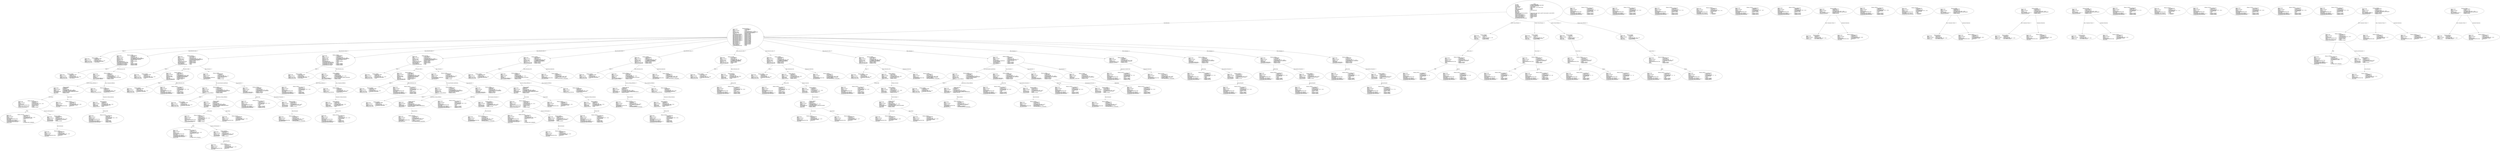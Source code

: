 digraph "array_declare.adt" {
  Unit_3 -> Element_2317106
      [ label=Unit_Declaration ];
  Unit_3 -> Element_2293428
      [ label="Context_Clause_Elements ( 1)" ];
  Unit_3 -> Element_2297425
      [ label="Context_Clause_Elements ( 2)" ];
  Unit_3 -> Element_2301428
      [ label="Context_Clause_Elements ( 3)" ];
  Unit_3 -> Element_2305425
      [ label="Context_Clause_Elements ( 4)" ];
  Unit_3
      [ label=<<TABLE BORDER="0" CELLBORDER="0" CELLSPACING="0" CELLPADDING="0"> 
          <TR><TD COLSPAN="3">Unit_3</TD></TR>
          <TR><TD ALIGN="LEFT">Unit_Kind   </TD><TD> = </TD><TD ALIGN="LEFT">A_PROCEDURE_BODY</TD></TR>
          <TR><TD ALIGN="LEFT">Unit_Class   </TD><TD> = </TD><TD ALIGN="LEFT">A_PUBLIC_DECLARATION_AND_BODY</TD></TR>
          <TR><TD ALIGN="LEFT">Unit_Origin   </TD><TD> = </TD><TD ALIGN="LEFT">AN_APPLICATION_UNIT</TD></TR>
          <TR><TD ALIGN="LEFT">Unit_Full_Name    </TD><TD> = </TD><TD ALIGN="LEFT">array_declare</TD></TR>
          <TR><TD ALIGN="LEFT">Unique_Name   </TD><TD> = </TD><TD ALIGN="LEFT">ASIS Context 1: array_declare (body)</TD></TR>
          <TR><TD ALIGN="LEFT">Exists  </TD><TD> = </TD><TD ALIGN="LEFT">TRUE</TD></TR>
          <TR><TD ALIGN="LEFT">Can_Be_Main_Program     </TD><TD> = </TD><TD ALIGN="LEFT">TRUE</TD></TR>
          <TR><TD ALIGN="LEFT">Is_Body_Required     </TD><TD> = </TD><TD ALIGN="LEFT">TRUE</TD></TR>
          <TR><TD ALIGN="LEFT">Text_Name   </TD><TD> = </TD><TD ALIGN="LEFT">array_declare.adb</TD></TR>
          <TR><TD ALIGN="LEFT">Text_Form   </TD><TD> = </TD><TD ALIGN="LEFT"></TD></TR>
          <TR><TD ALIGN="LEFT">Object_Name   </TD><TD> = </TD><TD ALIGN="LEFT"></TD></TR>
          <TR><TD ALIGN="LEFT">Object_Form   </TD><TD> = </TD><TD ALIGN="LEFT"></TD></TR>
          <TR><TD ALIGN="LEFT">Compilation_Command_Line_Options         </TD><TD> = </TD><TD ALIGN="LEFT">-gnatA -gnatc -gnatt -gnatws -gnatyN -mtune=generic -march=x86-64</TD></TR>
          <TR><TD ALIGN="LEFT">Unit_Declaration     </TD><TD> = </TD><TD ALIGN="LEFT">Element_2317106</TD></TR>
          <TR><TD ALIGN="LEFT">Context_Clause_Elements ( 1)        </TD><TD> = </TD><TD ALIGN="LEFT">Element_2293428</TD></TR>
          <TR><TD ALIGN="LEFT">Context_Clause_Elements ( 2)        </TD><TD> = </TD><TD ALIGN="LEFT">Element_2297425</TD></TR>
          <TR><TD ALIGN="LEFT">Context_Clause_Elements ( 3)        </TD><TD> = </TD><TD ALIGN="LEFT">Element_2301428</TD></TR>
          <TR><TD ALIGN="LEFT">Context_Clause_Elements ( 4)        </TD><TD> = </TD><TD ALIGN="LEFT">Element_2305425</TD></TR>
          <TR><TD ALIGN="LEFT">Corresponding_Declaration       </TD><TD> = </TD><TD ALIGN="LEFT">(none)</TD></TR>
          <TR><TD ALIGN="LEFT">Corresponding_Parent_Declaration         </TD><TD> = </TD><TD ALIGN="LEFT">Unit_1</TD></TR>
          </TABLE>> ];
  Element_2293428 -> Element_2295265
      [ label="Clause_Name ( 1)" ];
  Element_2293428
      [ label=<<TABLE BORDER="0" CELLBORDER="0" CELLSPACING="0" CELLPADDING="0"> 
          <TR><TD COLSPAN="3">Element_2293428</TD></TR>
          <TR><TD ALIGN="LEFT">Element_Kind    </TD><TD> = </TD><TD ALIGN="LEFT">A_CLAUSE</TD></TR>
          <TR><TD ALIGN="LEFT">Hash  </TD><TD> = </TD><TD ALIGN="LEFT"> 2014926946</TD></TR>
          <TR><TD ALIGN="LEFT">Enclosing_Element     </TD><TD> = </TD><TD ALIGN="LEFT">(none)</TD></TR>
          <TR><TD ALIGN="LEFT">Source  </TD><TD> = </TD><TD ALIGN="LEFT">array_declare.adb - 6:1 .. 6:25</TD></TR>
          <TR><TD ALIGN="LEFT">Clause_Kind   </TD><TD> = </TD><TD ALIGN="LEFT">A_WITH_CLAUSE</TD></TR>
          <TR><TD ALIGN="LEFT">Clause_Name ( 1)     </TD><TD> = </TD><TD ALIGN="LEFT">Element_2295265</TD></TR>
          </TABLE>> ];
  Element_2295265 -> Element_2292237
      [ label=Prefix ];
  Element_2295265 -> Element_2294237
      [ label=Selector ];
  Element_2295265
      [ label=<<TABLE BORDER="0" CELLBORDER="0" CELLSPACING="0" CELLPADDING="0"> 
          <TR><TD COLSPAN="3">Element_2295265</TD></TR>
          <TR><TD ALIGN="LEFT">Element_Kind    </TD><TD> = </TD><TD ALIGN="LEFT">AN_EXPRESSION</TD></TR>
          <TR><TD ALIGN="LEFT">Hash  </TD><TD> = </TD><TD ALIGN="LEFT"> 2014843538</TD></TR>
          <TR><TD ALIGN="LEFT">Enclosing_Element     </TD><TD> = </TD><TD ALIGN="LEFT">Element_2293428</TD></TR>
          <TR><TD ALIGN="LEFT">Source  </TD><TD> = </TD><TD ALIGN="LEFT">array_declare.adb - 6:6 .. 6:24</TD></TR>
          <TR><TD ALIGN="LEFT">Expression_Kind    </TD><TD> = </TD><TD ALIGN="LEFT">A_SELECTED_COMPONENT</TD></TR>
          <TR><TD ALIGN="LEFT">Corresponding_Expression_Type        </TD><TD> = </TD><TD ALIGN="LEFT">(none)</TD></TR>
          <TR><TD ALIGN="LEFT">Prefix  </TD><TD> = </TD><TD ALIGN="LEFT">Element_2292237</TD></TR>
          <TR><TD ALIGN="LEFT">Selector   </TD><TD> = </TD><TD ALIGN="LEFT">Element_2294237</TD></TR>
          </TABLE>> ];
  Element_2292237
      [ label=<<TABLE BORDER="0" CELLBORDER="0" CELLSPACING="0" CELLPADDING="0"> 
          <TR><TD COLSPAN="3">Element_2292237</TD></TR>
          <TR><TD ALIGN="LEFT">Element_Kind    </TD><TD> = </TD><TD ALIGN="LEFT">AN_EXPRESSION</TD></TR>
          <TR><TD ALIGN="LEFT">Hash  </TD><TD> = </TD><TD ALIGN="LEFT"> 2014960226</TD></TR>
          <TR><TD ALIGN="LEFT">Enclosing_Element     </TD><TD> = </TD><TD ALIGN="LEFT">Element_2295265</TD></TR>
          <TR><TD ALIGN="LEFT">Source  </TD><TD> = </TD><TD ALIGN="LEFT">array_declare.adb - 6:6 .. 6:8</TD></TR>
          <TR><TD ALIGN="LEFT">Expression_Kind    </TD><TD> = </TD><TD ALIGN="LEFT">AN_IDENTIFIER</TD></TR>
          <TR><TD ALIGN="LEFT">Corresponding_Expression_Type        </TD><TD> = </TD><TD ALIGN="LEFT">(none)</TD></TR>
          <TR><TD ALIGN="LEFT">Name_Image   </TD><TD> = </TD><TD ALIGN="LEFT">"ada"</TD></TR>
          <TR><TD ALIGN="LEFT">Corresponding_Name_Definition        </TD><TD> = </TD><TD ALIGN="LEFT">Element_2595057</TD></TR>
          <TR><TD ALIGN="LEFT">Corresponding_Name_Definition_List ( 1)          </TD><TD> = </TD><TD ALIGN="LEFT">Element_2595057</TD></TR>
          <TR><TD ALIGN="LEFT">Corresponding_Name_Declaration        </TD><TD> = </TD><TD ALIGN="LEFT">Element_2608112</TD></TR>
          </TABLE>> ];
  Element_2294237
      [ label=<<TABLE BORDER="0" CELLBORDER="0" CELLSPACING="0" CELLPADDING="0"> 
          <TR><TD COLSPAN="3">Element_2294237</TD></TR>
          <TR><TD ALIGN="LEFT">Element_Kind    </TD><TD> = </TD><TD ALIGN="LEFT">AN_EXPRESSION</TD></TR>
          <TR><TD ALIGN="LEFT">Hash  </TD><TD> = </TD><TD ALIGN="LEFT"> 2014960290</TD></TR>
          <TR><TD ALIGN="LEFT">Enclosing_Element     </TD><TD> = </TD><TD ALIGN="LEFT">Element_2295265</TD></TR>
          <TR><TD ALIGN="LEFT">Source  </TD><TD> = </TD><TD ALIGN="LEFT">array_declare.adb - 6:10 .. 6:24</TD></TR>
          <TR><TD ALIGN="LEFT">Expression_Kind    </TD><TD> = </TD><TD ALIGN="LEFT">AN_IDENTIFIER</TD></TR>
          <TR><TD ALIGN="LEFT">Corresponding_Expression_Type        </TD><TD> = </TD><TD ALIGN="LEFT">(none)</TD></TR>
          <TR><TD ALIGN="LEFT">Name_Image   </TD><TD> = </TD><TD ALIGN="LEFT">"integer_text_io"</TD></TR>
          <TR><TD ALIGN="LEFT">Corresponding_Name_Definition        </TD><TD> = </TD><TD ALIGN="LEFT">Element_2619081</TD></TR>
          <TR><TD ALIGN="LEFT">Corresponding_Name_Definition_List ( 1)          </TD><TD> = </TD><TD ALIGN="LEFT">Element_2619081</TD></TR>
          <TR><TD ALIGN="LEFT">Corresponding_Name_Declaration        </TD><TD> = </TD><TD ALIGN="LEFT">Element_19095137</TD></TR>
          </TABLE>> ];
  Element_2297425 -> Element_2299265
      [ label="Clause_Name ( 1)" ];
  Element_2297425
      [ label=<<TABLE BORDER="0" CELLBORDER="0" CELLSPACING="0" CELLPADDING="0"> 
          <TR><TD COLSPAN="3">Element_2297425</TD></TR>
          <TR><TD ALIGN="LEFT">Element_Kind    </TD><TD> = </TD><TD ALIGN="LEFT">A_CLAUSE</TD></TR>
          <TR><TD ALIGN="LEFT">Hash  </TD><TD> = </TD><TD ALIGN="LEFT"> 2014925490</TD></TR>
          <TR><TD ALIGN="LEFT">Enclosing_Element     </TD><TD> = </TD><TD ALIGN="LEFT">(none)</TD></TR>
          <TR><TD ALIGN="LEFT">Source  </TD><TD> = </TD><TD ALIGN="LEFT">array_declare.adb - 6:27 .. 6:50</TD></TR>
          <TR><TD ALIGN="LEFT">Clause_Kind   </TD><TD> = </TD><TD ALIGN="LEFT">A_USE_PACKAGE_CLAUSE</TD></TR>
          <TR><TD ALIGN="LEFT">Clause_Name ( 1)     </TD><TD> = </TD><TD ALIGN="LEFT">Element_2299265</TD></TR>
          </TABLE>> ];
  Element_2299265 -> Element_2296237
      [ label=Prefix ];
  Element_2299265 -> Element_2298237
      [ label=Selector ];
  Element_2299265
      [ label=<<TABLE BORDER="0" CELLBORDER="0" CELLSPACING="0" CELLPADDING="0"> 
          <TR><TD COLSPAN="3">Element_2299265</TD></TR>
          <TR><TD ALIGN="LEFT">Element_Kind    </TD><TD> = </TD><TD ALIGN="LEFT">AN_EXPRESSION</TD></TR>
          <TR><TD ALIGN="LEFT">Hash  </TD><TD> = </TD><TD ALIGN="LEFT"> 2014843426</TD></TR>
          <TR><TD ALIGN="LEFT">Enclosing_Element     </TD><TD> = </TD><TD ALIGN="LEFT">Element_2297425</TD></TR>
          <TR><TD ALIGN="LEFT">Source  </TD><TD> = </TD><TD ALIGN="LEFT">array_declare.adb - 6:31 .. 6:49</TD></TR>
          <TR><TD ALIGN="LEFT">Expression_Kind    </TD><TD> = </TD><TD ALIGN="LEFT">A_SELECTED_COMPONENT</TD></TR>
          <TR><TD ALIGN="LEFT">Corresponding_Expression_Type        </TD><TD> = </TD><TD ALIGN="LEFT">(none)</TD></TR>
          <TR><TD ALIGN="LEFT">Prefix  </TD><TD> = </TD><TD ALIGN="LEFT">Element_2296237</TD></TR>
          <TR><TD ALIGN="LEFT">Selector   </TD><TD> = </TD><TD ALIGN="LEFT">Element_2298237</TD></TR>
          </TABLE>> ];
  Element_2296237
      [ label=<<TABLE BORDER="0" CELLBORDER="0" CELLSPACING="0" CELLPADDING="0"> 
          <TR><TD COLSPAN="3">Element_2296237</TD></TR>
          <TR><TD ALIGN="LEFT">Element_Kind    </TD><TD> = </TD><TD ALIGN="LEFT">AN_EXPRESSION</TD></TR>
          <TR><TD ALIGN="LEFT">Hash  </TD><TD> = </TD><TD ALIGN="LEFT"> 2014960370</TD></TR>
          <TR><TD ALIGN="LEFT">Enclosing_Element     </TD><TD> = </TD><TD ALIGN="LEFT">Element_2299265</TD></TR>
          <TR><TD ALIGN="LEFT">Source  </TD><TD> = </TD><TD ALIGN="LEFT">array_declare.adb - 6:31 .. 6:33</TD></TR>
          <TR><TD ALIGN="LEFT">Expression_Kind    </TD><TD> = </TD><TD ALIGN="LEFT">AN_IDENTIFIER</TD></TR>
          <TR><TD ALIGN="LEFT">Corresponding_Expression_Type        </TD><TD> = </TD><TD ALIGN="LEFT">(none)</TD></TR>
          <TR><TD ALIGN="LEFT">Name_Image   </TD><TD> = </TD><TD ALIGN="LEFT">"ada"</TD></TR>
          <TR><TD ALIGN="LEFT">Corresponding_Name_Definition        </TD><TD> = </TD><TD ALIGN="LEFT">Element_2595057</TD></TR>
          <TR><TD ALIGN="LEFT">Corresponding_Name_Definition_List ( 1)          </TD><TD> = </TD><TD ALIGN="LEFT">Element_2595057</TD></TR>
          <TR><TD ALIGN="LEFT">Corresponding_Name_Declaration        </TD><TD> = </TD><TD ALIGN="LEFT">Element_2608112</TD></TR>
          </TABLE>> ];
  Element_2298237
      [ label=<<TABLE BORDER="0" CELLBORDER="0" CELLSPACING="0" CELLPADDING="0"> 
          <TR><TD COLSPAN="3">Element_2298237</TD></TR>
          <TR><TD ALIGN="LEFT">Element_Kind    </TD><TD> = </TD><TD ALIGN="LEFT">AN_EXPRESSION</TD></TR>
          <TR><TD ALIGN="LEFT">Hash  </TD><TD> = </TD><TD ALIGN="LEFT"> 2014960178</TD></TR>
          <TR><TD ALIGN="LEFT">Enclosing_Element     </TD><TD> = </TD><TD ALIGN="LEFT">Element_2299265</TD></TR>
          <TR><TD ALIGN="LEFT">Source  </TD><TD> = </TD><TD ALIGN="LEFT">array_declare.adb - 6:35 .. 6:49</TD></TR>
          <TR><TD ALIGN="LEFT">Expression_Kind    </TD><TD> = </TD><TD ALIGN="LEFT">AN_IDENTIFIER</TD></TR>
          <TR><TD ALIGN="LEFT">Corresponding_Expression_Type        </TD><TD> = </TD><TD ALIGN="LEFT">(none)</TD></TR>
          <TR><TD ALIGN="LEFT">Name_Image   </TD><TD> = </TD><TD ALIGN="LEFT">"integer_text_io"</TD></TR>
          <TR><TD ALIGN="LEFT">Corresponding_Name_Definition        </TD><TD> = </TD><TD ALIGN="LEFT">Element_2619081</TD></TR>
          <TR><TD ALIGN="LEFT">Corresponding_Name_Definition_List ( 1)          </TD><TD> = </TD><TD ALIGN="LEFT">Element_2619081</TD></TR>
          <TR><TD ALIGN="LEFT">Corresponding_Name_Declaration        </TD><TD> = </TD><TD ALIGN="LEFT">Element_19095137</TD></TR>
          </TABLE>> ];
  Element_2301428 -> Element_2303265
      [ label="Clause_Name ( 1)" ];
  Element_2301428
      [ label=<<TABLE BORDER="0" CELLBORDER="0" CELLSPACING="0" CELLPADDING="0"> 
          <TR><TD COLSPAN="3">Element_2301428</TD></TR>
          <TR><TD ALIGN="LEFT">Element_Kind    </TD><TD> = </TD><TD ALIGN="LEFT">A_CLAUSE</TD></TR>
          <TR><TD ALIGN="LEFT">Hash  </TD><TD> = </TD><TD ALIGN="LEFT"> 1007594545</TD></TR>
          <TR><TD ALIGN="LEFT">Enclosing_Element     </TD><TD> = </TD><TD ALIGN="LEFT">(none)</TD></TR>
          <TR><TD ALIGN="LEFT">Source  </TD><TD> = </TD><TD ALIGN="LEFT">array_declare.adb - 7:1 .. 7:17</TD></TR>
          <TR><TD ALIGN="LEFT">Clause_Kind   </TD><TD> = </TD><TD ALIGN="LEFT">A_WITH_CLAUSE</TD></TR>
          <TR><TD ALIGN="LEFT">Clause_Name ( 1)     </TD><TD> = </TD><TD ALIGN="LEFT">Element_2303265</TD></TR>
          </TABLE>> ];
  Element_2303265 -> Element_2300237
      [ label=Prefix ];
  Element_2303265 -> Element_2302237
      [ label=Selector ];
  Element_2303265
      [ label=<<TABLE BORDER="0" CELLBORDER="0" CELLSPACING="0" CELLPADDING="0"> 
          <TR><TD COLSPAN="3">Element_2303265</TD></TR>
          <TR><TD ALIGN="LEFT">Element_Kind    </TD><TD> = </TD><TD ALIGN="LEFT">AN_EXPRESSION</TD></TR>
          <TR><TD ALIGN="LEFT">Hash  </TD><TD> = </TD><TD ALIGN="LEFT"> 1007552841</TD></TR>
          <TR><TD ALIGN="LEFT">Enclosing_Element     </TD><TD> = </TD><TD ALIGN="LEFT">Element_2301428</TD></TR>
          <TR><TD ALIGN="LEFT">Source  </TD><TD> = </TD><TD ALIGN="LEFT">array_declare.adb - 7:6 .. 7:16</TD></TR>
          <TR><TD ALIGN="LEFT">Expression_Kind    </TD><TD> = </TD><TD ALIGN="LEFT">A_SELECTED_COMPONENT</TD></TR>
          <TR><TD ALIGN="LEFT">Corresponding_Expression_Type        </TD><TD> = </TD><TD ALIGN="LEFT">(none)</TD></TR>
          <TR><TD ALIGN="LEFT">Prefix  </TD><TD> = </TD><TD ALIGN="LEFT">Element_2300237</TD></TR>
          <TR><TD ALIGN="LEFT">Selector   </TD><TD> = </TD><TD ALIGN="LEFT">Element_2302237</TD></TR>
          </TABLE>> ];
  Element_2300237
      [ label=<<TABLE BORDER="0" CELLBORDER="0" CELLSPACING="0" CELLPADDING="0"> 
          <TR><TD COLSPAN="3">Element_2300237</TD></TR>
          <TR><TD ALIGN="LEFT">Element_Kind    </TD><TD> = </TD><TD ALIGN="LEFT">AN_EXPRESSION</TD></TR>
          <TR><TD ALIGN="LEFT">Hash  </TD><TD> = </TD><TD ALIGN="LEFT"> 1007611185</TD></TR>
          <TR><TD ALIGN="LEFT">Enclosing_Element     </TD><TD> = </TD><TD ALIGN="LEFT">Element_2303265</TD></TR>
          <TR><TD ALIGN="LEFT">Source  </TD><TD> = </TD><TD ALIGN="LEFT">array_declare.adb - 7:6 .. 7:8</TD></TR>
          <TR><TD ALIGN="LEFT">Expression_Kind    </TD><TD> = </TD><TD ALIGN="LEFT">AN_IDENTIFIER</TD></TR>
          <TR><TD ALIGN="LEFT">Corresponding_Expression_Type        </TD><TD> = </TD><TD ALIGN="LEFT">(none)</TD></TR>
          <TR><TD ALIGN="LEFT">Name_Image   </TD><TD> = </TD><TD ALIGN="LEFT">"ada"</TD></TR>
          <TR><TD ALIGN="LEFT">Corresponding_Name_Definition        </TD><TD> = </TD><TD ALIGN="LEFT">Element_2595057</TD></TR>
          <TR><TD ALIGN="LEFT">Corresponding_Name_Definition_List ( 1)          </TD><TD> = </TD><TD ALIGN="LEFT">Element_2595057</TD></TR>
          <TR><TD ALIGN="LEFT">Corresponding_Name_Declaration        </TD><TD> = </TD><TD ALIGN="LEFT">Element_2608112</TD></TR>
          </TABLE>> ];
  Element_2302237
      [ label=<<TABLE BORDER="0" CELLBORDER="0" CELLSPACING="0" CELLPADDING="0"> 
          <TR><TD COLSPAN="3">Element_2302237</TD></TR>
          <TR><TD ALIGN="LEFT">Element_Kind    </TD><TD> = </TD><TD ALIGN="LEFT">AN_EXPRESSION</TD></TR>
          <TR><TD ALIGN="LEFT">Hash  </TD><TD> = </TD><TD ALIGN="LEFT"> 1007611217</TD></TR>
          <TR><TD ALIGN="LEFT">Enclosing_Element     </TD><TD> = </TD><TD ALIGN="LEFT">Element_2303265</TD></TR>
          <TR><TD ALIGN="LEFT">Source  </TD><TD> = </TD><TD ALIGN="LEFT">array_declare.adb - 7:10 .. 7:16</TD></TR>
          <TR><TD ALIGN="LEFT">Expression_Kind    </TD><TD> = </TD><TD ALIGN="LEFT">AN_IDENTIFIER</TD></TR>
          <TR><TD ALIGN="LEFT">Corresponding_Expression_Type        </TD><TD> = </TD><TD ALIGN="LEFT">(none)</TD></TR>
          <TR><TD ALIGN="LEFT">Name_Image   </TD><TD> = </TD><TD ALIGN="LEFT">"text_io"</TD></TR>
          <TR><TD ALIGN="LEFT">Corresponding_Name_Definition        </TD><TD> = </TD><TD ALIGN="LEFT">Element_2668081</TD></TR>
          <TR><TD ALIGN="LEFT">Corresponding_Name_Definition_List ( 1)          </TD><TD> = </TD><TD ALIGN="LEFT">Element_2668081</TD></TR>
          <TR><TD ALIGN="LEFT">Corresponding_Name_Declaration        </TD><TD> = </TD><TD ALIGN="LEFT">Element_6629112</TD></TR>
          </TABLE>> ];
  Element_2305425 -> Element_2307265
      [ label="Clause_Name ( 1)" ];
  Element_2305425
      [ label=<<TABLE BORDER="0" CELLBORDER="0" CELLSPACING="0" CELLPADDING="0"> 
          <TR><TD COLSPAN="3">Element_2305425</TD></TR>
          <TR><TD ALIGN="LEFT">Element_Kind    </TD><TD> = </TD><TD ALIGN="LEFT">A_CLAUSE</TD></TR>
          <TR><TD ALIGN="LEFT">Hash  </TD><TD> = </TD><TD ALIGN="LEFT"> 1007593753</TD></TR>
          <TR><TD ALIGN="LEFT">Enclosing_Element     </TD><TD> = </TD><TD ALIGN="LEFT">(none)</TD></TR>
          <TR><TD ALIGN="LEFT">Source  </TD><TD> = </TD><TD ALIGN="LEFT">array_declare.adb - 7:19 .. 7:34</TD></TR>
          <TR><TD ALIGN="LEFT">Clause_Kind   </TD><TD> = </TD><TD ALIGN="LEFT">A_USE_PACKAGE_CLAUSE</TD></TR>
          <TR><TD ALIGN="LEFT">Clause_Name ( 1)     </TD><TD> = </TD><TD ALIGN="LEFT">Element_2307265</TD></TR>
          </TABLE>> ];
  Element_2307265 -> Element_2304237
      [ label=Prefix ];
  Element_2307265 -> Element_2306237
      [ label=Selector ];
  Element_2307265
      [ label=<<TABLE BORDER="0" CELLBORDER="0" CELLSPACING="0" CELLPADDING="0"> 
          <TR><TD COLSPAN="3">Element_2307265</TD></TR>
          <TR><TD ALIGN="LEFT">Element_Kind    </TD><TD> = </TD><TD ALIGN="LEFT">AN_EXPRESSION</TD></TR>
          <TR><TD ALIGN="LEFT">Hash  </TD><TD> = </TD><TD ALIGN="LEFT"> 1007552849</TD></TR>
          <TR><TD ALIGN="LEFT">Enclosing_Element     </TD><TD> = </TD><TD ALIGN="LEFT">Element_2305425</TD></TR>
          <TR><TD ALIGN="LEFT">Source  </TD><TD> = </TD><TD ALIGN="LEFT">array_declare.adb - 7:23 .. 7:33</TD></TR>
          <TR><TD ALIGN="LEFT">Expression_Kind    </TD><TD> = </TD><TD ALIGN="LEFT">A_SELECTED_COMPONENT</TD></TR>
          <TR><TD ALIGN="LEFT">Corresponding_Expression_Type        </TD><TD> = </TD><TD ALIGN="LEFT">(none)</TD></TR>
          <TR><TD ALIGN="LEFT">Prefix  </TD><TD> = </TD><TD ALIGN="LEFT">Element_2304237</TD></TR>
          <TR><TD ALIGN="LEFT">Selector   </TD><TD> = </TD><TD ALIGN="LEFT">Element_2306237</TD></TR>
          </TABLE>> ];
  Element_2304237
      [ label=<<TABLE BORDER="0" CELLBORDER="0" CELLSPACING="0" CELLPADDING="0"> 
          <TR><TD COLSPAN="3">Element_2304237</TD></TR>
          <TR><TD ALIGN="LEFT">Element_Kind    </TD><TD> = </TD><TD ALIGN="LEFT">AN_EXPRESSION</TD></TR>
          <TR><TD ALIGN="LEFT">Hash  </TD><TD> = </TD><TD ALIGN="LEFT"> 1007611193</TD></TR>
          <TR><TD ALIGN="LEFT">Enclosing_Element     </TD><TD> = </TD><TD ALIGN="LEFT">Element_2307265</TD></TR>
          <TR><TD ALIGN="LEFT">Source  </TD><TD> = </TD><TD ALIGN="LEFT">array_declare.adb - 7:23 .. 7:25</TD></TR>
          <TR><TD ALIGN="LEFT">Expression_Kind    </TD><TD> = </TD><TD ALIGN="LEFT">AN_IDENTIFIER</TD></TR>
          <TR><TD ALIGN="LEFT">Corresponding_Expression_Type        </TD><TD> = </TD><TD ALIGN="LEFT">(none)</TD></TR>
          <TR><TD ALIGN="LEFT">Name_Image   </TD><TD> = </TD><TD ALIGN="LEFT">"ada"</TD></TR>
          <TR><TD ALIGN="LEFT">Corresponding_Name_Definition        </TD><TD> = </TD><TD ALIGN="LEFT">Element_2595057</TD></TR>
          <TR><TD ALIGN="LEFT">Corresponding_Name_Definition_List ( 1)          </TD><TD> = </TD><TD ALIGN="LEFT">Element_2595057</TD></TR>
          <TR><TD ALIGN="LEFT">Corresponding_Name_Declaration        </TD><TD> = </TD><TD ALIGN="LEFT">Element_2608112</TD></TR>
          </TABLE>> ];
  Element_2306237
      [ label=<<TABLE BORDER="0" CELLBORDER="0" CELLSPACING="0" CELLPADDING="0"> 
          <TR><TD COLSPAN="3">Element_2306237</TD></TR>
          <TR><TD ALIGN="LEFT">Element_Kind    </TD><TD> = </TD><TD ALIGN="LEFT">AN_EXPRESSION</TD></TR>
          <TR><TD ALIGN="LEFT">Hash  </TD><TD> = </TD><TD ALIGN="LEFT"> 1007611225</TD></TR>
          <TR><TD ALIGN="LEFT">Enclosing_Element     </TD><TD> = </TD><TD ALIGN="LEFT">Element_2307265</TD></TR>
          <TR><TD ALIGN="LEFT">Source  </TD><TD> = </TD><TD ALIGN="LEFT">array_declare.adb - 7:27 .. 7:33</TD></TR>
          <TR><TD ALIGN="LEFT">Expression_Kind    </TD><TD> = </TD><TD ALIGN="LEFT">AN_IDENTIFIER</TD></TR>
          <TR><TD ALIGN="LEFT">Corresponding_Expression_Type        </TD><TD> = </TD><TD ALIGN="LEFT">(none)</TD></TR>
          <TR><TD ALIGN="LEFT">Name_Image   </TD><TD> = </TD><TD ALIGN="LEFT">"text_io"</TD></TR>
          <TR><TD ALIGN="LEFT">Corresponding_Name_Definition        </TD><TD> = </TD><TD ALIGN="LEFT">Element_2668081</TD></TR>
          <TR><TD ALIGN="LEFT">Corresponding_Name_Definition_List ( 1)          </TD><TD> = </TD><TD ALIGN="LEFT">Element_2668081</TD></TR>
          <TR><TD ALIGN="LEFT">Corresponding_Name_Declaration        </TD><TD> = </TD><TD ALIGN="LEFT">Element_6629112</TD></TR>
          </TABLE>> ];
  Element_2317106 -> Element_2309057
      [ label="Names ( 1)" ];
  Element_2317106 -> Element_2333082
      [ label="Body_Declarative_Items ( 1)" ];
  Element_2317106 -> Element_2351106
      [ label="Body_Declarative_Items ( 2)" ];
  Element_2317106 -> Element_2389082
      [ label="Body_Declarative_Items ( 3)" ];
  Element_2317106 -> Element_2407106
      [ label="Body_Declarative_Items ( 4)" ];
  Element_2317106 -> Element_2439090
      [ label="Body_Declarative_Items ( 5)" ];
  Element_2317106 -> Element_2459090
      [ label="Body_Declarative_Items ( 6)" ];
  Element_2317106 -> Element_2477090
      [ label="Body_Declarative_Items ( 7)" ];
  Element_2317106 -> Element_2486090
      [ label="Body_Declarative_Items ( 8)" ];
  Element_2317106 -> Element_2504090
      [ label="Body_Declarative_Items ( 9)" ];
  Element_2317106 -> Element_2528393
      [ label="Body_Statements ( 1)" ];
  Element_2317106 -> Element_2544388
      [ label="Body_Statements ( 2)" ];
  Element_2317106 -> Element_2558397
      [ label="Body_Statements ( 3)" ];
  Element_2317106 -> Element_2561397
      [ label="Body_Statements ( 4)" ];
  Element_2317106 -> Element_2564397
      [ label="Body_Statements ( 5)" ];
  Element_2317106
      [ label=<<TABLE BORDER="0" CELLBORDER="0" CELLSPACING="0" CELLPADDING="0"> 
          <TR><TD COLSPAN="3">Element_2317106</TD></TR>
          <TR><TD ALIGN="LEFT">Element_Kind    </TD><TD> = </TD><TD ALIGN="LEFT">A_DECLARATION</TD></TR>
          <TR><TD ALIGN="LEFT">Hash  </TD><TD> = </TD><TD ALIGN="LEFT">-1643629308</TD></TR>
          <TR><TD ALIGN="LEFT">Enclosing_Element     </TD><TD> = </TD><TD ALIGN="LEFT">(none)</TD></TR>
          <TR><TD ALIGN="LEFT">Source  </TD><TD> = </TD><TD ALIGN="LEFT">array_declare.adb - 8:1 .. 58:18</TD></TR>
          <TR><TD ALIGN="LEFT">Declaration_Kind     </TD><TD> = </TD><TD ALIGN="LEFT">A_PROCEDURE_BODY_DECLARATION</TD></TR>
          <TR><TD ALIGN="LEFT">Declaration_Origin     </TD><TD> = </TD><TD ALIGN="LEFT">AN_EXPLICIT_DECLARATION</TD></TR>
          <TR><TD ALIGN="LEFT">Names ( 1)   </TD><TD> = </TD><TD ALIGN="LEFT">Element_2309057</TD></TR>
          <TR><TD ALIGN="LEFT">Corresponding_End_Name      </TD><TD> = </TD><TD ALIGN="LEFT">Element_2566237</TD></TR>
          <TR><TD ALIGN="LEFT">Body_Declarative_Items ( 1)       </TD><TD> = </TD><TD ALIGN="LEFT">Element_2333082</TD></TR>
          <TR><TD ALIGN="LEFT">Body_Declarative_Items ( 2)       </TD><TD> = </TD><TD ALIGN="LEFT">Element_2351106</TD></TR>
          <TR><TD ALIGN="LEFT">Body_Declarative_Items ( 3)       </TD><TD> = </TD><TD ALIGN="LEFT">Element_2389082</TD></TR>
          <TR><TD ALIGN="LEFT">Body_Declarative_Items ( 4)       </TD><TD> = </TD><TD ALIGN="LEFT">Element_2407106</TD></TR>
          <TR><TD ALIGN="LEFT">Body_Declarative_Items ( 5)       </TD><TD> = </TD><TD ALIGN="LEFT">Element_2439090</TD></TR>
          <TR><TD ALIGN="LEFT">Body_Declarative_Items ( 6)       </TD><TD> = </TD><TD ALIGN="LEFT">Element_2459090</TD></TR>
          <TR><TD ALIGN="LEFT">Body_Declarative_Items ( 7)       </TD><TD> = </TD><TD ALIGN="LEFT">Element_2477090</TD></TR>
          <TR><TD ALIGN="LEFT">Body_Declarative_Items ( 8)       </TD><TD> = </TD><TD ALIGN="LEFT">Element_2486090</TD></TR>
          <TR><TD ALIGN="LEFT">Body_Declarative_Items ( 9)       </TD><TD> = </TD><TD ALIGN="LEFT">Element_2504090</TD></TR>
          <TR><TD ALIGN="LEFT">Body_Statements ( 1)      </TD><TD> = </TD><TD ALIGN="LEFT">Element_2528393</TD></TR>
          <TR><TD ALIGN="LEFT">Body_Statements ( 2)      </TD><TD> = </TD><TD ALIGN="LEFT">Element_2544388</TD></TR>
          <TR><TD ALIGN="LEFT">Body_Statements ( 3)      </TD><TD> = </TD><TD ALIGN="LEFT">Element_2558397</TD></TR>
          <TR><TD ALIGN="LEFT">Body_Statements ( 4)      </TD><TD> = </TD><TD ALIGN="LEFT">Element_2561397</TD></TR>
          <TR><TD ALIGN="LEFT">Body_Statements ( 5)      </TD><TD> = </TD><TD ALIGN="LEFT">Element_2564397</TD></TR>
          <TR><TD ALIGN="LEFT">Is_Name_Repeated     </TD><TD> = </TD><TD ALIGN="LEFT">TRUE</TD></TR>
          <TR><TD ALIGN="LEFT">Corresponding_Declaration       </TD><TD> = </TD><TD ALIGN="LEFT">(none)</TD></TR>
          </TABLE>> ];
  Element_2309057
      [ label=<<TABLE BORDER="0" CELLBORDER="0" CELLSPACING="0" CELLPADDING="0"> 
          <TR><TD COLSPAN="3">Element_2309057</TD></TR>
          <TR><TD ALIGN="LEFT">Element_Kind    </TD><TD> = </TD><TD ALIGN="LEFT">A_DEFINING_NAME</TD></TR>
          <TR><TD ALIGN="LEFT">Hash  </TD><TD> = </TD><TD ALIGN="LEFT">-1643635540</TD></TR>
          <TR><TD ALIGN="LEFT">Enclosing_Element     </TD><TD> = </TD><TD ALIGN="LEFT">Element_2317106</TD></TR>
          <TR><TD ALIGN="LEFT">Source  </TD><TD> = </TD><TD ALIGN="LEFT">array_declare.adb - 8:11 .. 8:23</TD></TR>
          <TR><TD ALIGN="LEFT">Defining_Name_Kind     </TD><TD> = </TD><TD ALIGN="LEFT">A_DEFINING_IDENTIFIER</TD></TR>
          <TR><TD ALIGN="LEFT">Defining_Name_Image     </TD><TD> = </TD><TD ALIGN="LEFT">"array_declare"</TD></TR>
          </TABLE>> ];
  Element_2333082 -> Element_2318057
      [ label="Names ( 1)" ];
  Element_2333082 -> Element_2326161
      [ label=Type_Declaration_View ];
  Element_2333082
      [ label=<<TABLE BORDER="0" CELLBORDER="0" CELLSPACING="0" CELLPADDING="0"> 
          <TR><TD COLSPAN="3">Element_2333082</TD></TR>
          <TR><TD ALIGN="LEFT">Element_Kind    </TD><TD> = </TD><TD ALIGN="LEFT">A_DECLARATION</TD></TR>
          <TR><TD ALIGN="LEFT">Hash  </TD><TD> = </TD><TD ALIGN="LEFT"> 662866501</TD></TR>
          <TR><TD ALIGN="LEFT">Enclosing_Element     </TD><TD> = </TD><TD ALIGN="LEFT">Element_2317106</TD></TR>
          <TR><TD ALIGN="LEFT">Source  </TD><TD> = </TD><TD ALIGN="LEFT">array_declare.adb - 10:5 .. 10:51</TD></TR>
          <TR><TD ALIGN="LEFT">Declaration_Kind     </TD><TD> = </TD><TD ALIGN="LEFT">AN_ORDINARY_TYPE_DECLARATION</TD></TR>
          <TR><TD ALIGN="LEFT">Declaration_Origin     </TD><TD> = </TD><TD ALIGN="LEFT">AN_EXPLICIT_DECLARATION</TD></TR>
          <TR><TD ALIGN="LEFT">Names ( 1)   </TD><TD> = </TD><TD ALIGN="LEFT">Element_2318057</TD></TR>
          <TR><TD ALIGN="LEFT">Discriminant_Part     </TD><TD> = </TD><TD ALIGN="LEFT">(none)</TD></TR>
          <TR><TD ALIGN="LEFT">Type_Declaration_View      </TD><TD> = </TD><TD ALIGN="LEFT">Element_2326161</TD></TR>
          <TR><TD ALIGN="LEFT">Corresponding_Type_Declaration        </TD><TD> = </TD><TD ALIGN="LEFT">(none)</TD></TR>
          <TR><TD ALIGN="LEFT">Corresponding_Type_Partial_View        </TD><TD> = </TD><TD ALIGN="LEFT">(none)</TD></TR>
          <TR><TD ALIGN="LEFT">Corresponding_First_Subtype       </TD><TD> = </TD><TD ALIGN="LEFT">Element_2333082</TD></TR>
          <TR><TD ALIGN="LEFT">Corresponding_Last_Constraint        </TD><TD> = </TD><TD ALIGN="LEFT">Element_2333082</TD></TR>
          <TR><TD ALIGN="LEFT">Corresponding_Last_Subtype       </TD><TD> = </TD><TD ALIGN="LEFT">Element_2333082</TD></TR>
          </TABLE>> ];
  Element_2318057
      [ label=<<TABLE BORDER="0" CELLBORDER="0" CELLSPACING="0" CELLPADDING="0"> 
          <TR><TD COLSPAN="3">Element_2318057</TD></TR>
          <TR><TD ALIGN="LEFT">Element_Kind    </TD><TD> = </TD><TD ALIGN="LEFT">A_DEFINING_NAME</TD></TR>
          <TR><TD ALIGN="LEFT">Hash  </TD><TD> = </TD><TD ALIGN="LEFT"> 662865706</TD></TR>
          <TR><TD ALIGN="LEFT">Enclosing_Element     </TD><TD> = </TD><TD ALIGN="LEFT">Element_2333082</TD></TR>
          <TR><TD ALIGN="LEFT">Source  </TD><TD> = </TD><TD ALIGN="LEFT">array_declare.adb - 10:10 .. 10:21</TD></TR>
          <TR><TD ALIGN="LEFT">Defining_Name_Kind     </TD><TD> = </TD><TD ALIGN="LEFT">A_DEFINING_IDENTIFIER</TD></TR>
          <TR><TD ALIGN="LEFT">Defining_Name_Image     </TD><TD> = </TD><TD ALIGN="LEFT">"My_C_Array_T"</TD></TR>
          </TABLE>> ];
  Element_2326161 -> Element_2329186
      [ label="Discrete_Subtype_Definitions ( 1)" ];
  Element_2326161 -> Element_2332183
      [ label=Array_Component_Definition ];
  Element_2326161
      [ label=<<TABLE BORDER="0" CELLBORDER="0" CELLSPACING="0" CELLPADDING="0"> 
          <TR><TD COLSPAN="3">Element_2326161</TD></TR>
          <TR><TD ALIGN="LEFT">Element_Kind    </TD><TD> = </TD><TD ALIGN="LEFT">A_DEFINITION</TD></TR>
          <TR><TD ALIGN="LEFT">Hash  </TD><TD> = </TD><TD ALIGN="LEFT"> 662869034</TD></TR>
          <TR><TD ALIGN="LEFT">Enclosing_Element     </TD><TD> = </TD><TD ALIGN="LEFT">Element_2333082</TD></TR>
          <TR><TD ALIGN="LEFT">Source  </TD><TD> = </TD><TD ALIGN="LEFT">array_declare.adb - 10:26 .. 10:50</TD></TR>
          <TR><TD ALIGN="LEFT">Definition_Kind    </TD><TD> = </TD><TD ALIGN="LEFT">A_TYPE_DEFINITION</TD></TR>
          <TR><TD ALIGN="LEFT">Type_Kind   </TD><TD> = </TD><TD ALIGN="LEFT">A_CONSTRAINED_ARRAY_DEFINITION</TD></TR>
          <TR><TD ALIGN="LEFT">Discrete_Subtype_Definitions ( 1)         </TD><TD> = </TD><TD ALIGN="LEFT">Element_2329186</TD></TR>
          <TR><TD ALIGN="LEFT">Array_Component_Definition       </TD><TD> = </TD><TD ALIGN="LEFT">Element_2332183</TD></TR>
          </TABLE>> ];
  Element_2329186 -> Element_19101262
      [ label=Lower_Bound ];
  Element_2329186 -> Element_2330234
      [ label=Upper_Bound ];
  Element_2329186
      [ label=<<TABLE BORDER="0" CELLBORDER="0" CELLSPACING="0" CELLPADDING="0"> 
          <TR><TD COLSPAN="3">Element_2329186</TD></TR>
          <TR><TD ALIGN="LEFT">Element_Kind    </TD><TD> = </TD><TD ALIGN="LEFT">A_DEFINITION</TD></TR>
          <TR><TD ALIGN="LEFT">Hash  </TD><TD> = </TD><TD ALIGN="LEFT"> 662869827</TD></TR>
          <TR><TD ALIGN="LEFT">Enclosing_Element     </TD><TD> = </TD><TD ALIGN="LEFT">Element_2326161</TD></TR>
          <TR><TD ALIGN="LEFT">Source  </TD><TD> = </TD><TD ALIGN="LEFT">array_declare.adb - 10:32 .. 10:38</TD></TR>
          <TR><TD ALIGN="LEFT">Definition_Kind    </TD><TD> = </TD><TD ALIGN="LEFT">A_DISCRETE_SUBTYPE_DEFINITION</TD></TR>
          <TR><TD ALIGN="LEFT">Discrete_Range_Kind     </TD><TD> = </TD><TD ALIGN="LEFT">A_DISCRETE_SIMPLE_EXPRESSION_RANGE</TD></TR>
          <TR><TD ALIGN="LEFT">Lower_Bound   </TD><TD> = </TD><TD ALIGN="LEFT">Element_19101262</TD></TR>
          <TR><TD ALIGN="LEFT">Upper_Bound   </TD><TD> = </TD><TD ALIGN="LEFT">Element_2330234</TD></TR>
          </TABLE>> ];
  Element_19101262 -> Element_19101251
      [ label=Prefix ];
  Element_19101262 -> Element_2328385
      [ label="Function_Call_Parameters ( 1)" ];
  Element_19101262
      [ label=<<TABLE BORDER="0" CELLBORDER="0" CELLSPACING="0" CELLPADDING="0"> 
          <TR><TD COLSPAN="3">Element_19101262</TD></TR>
          <TR><TD ALIGN="LEFT">Element_Kind    </TD><TD> = </TD><TD ALIGN="LEFT">AN_EXPRESSION</TD></TR>
          <TR><TD ALIGN="LEFT">Hash  </TD><TD> = </TD><TD ALIGN="LEFT"> 662864064</TD></TR>
          <TR><TD ALIGN="LEFT">Enclosing_Element     </TD><TD> = </TD><TD ALIGN="LEFT">Element_2329186</TD></TR>
          <TR><TD ALIGN="LEFT">Source  </TD><TD> = </TD><TD ALIGN="LEFT">array_declare.adb - 10:32 .. 10:33</TD></TR>
          <TR><TD ALIGN="LEFT">Expression_Kind    </TD><TD> = </TD><TD ALIGN="LEFT">A_FUNCTION_CALL</TD></TR>
          <TR><TD ALIGN="LEFT">Corresponding_Expression_Type        </TD><TD> = </TD><TD ALIGN="LEFT">Element_917082</TD></TR>
          <TR><TD ALIGN="LEFT">Prefix  </TD><TD> = </TD><TD ALIGN="LEFT">Element_19101251</TD></TR>
          <TR><TD ALIGN="LEFT">Corresponding_Called_Function        </TD><TD> = </TD><TD ALIGN="LEFT">(none)</TD></TR>
          <TR><TD ALIGN="LEFT">Function_Call_Parameters ( 1)        </TD><TD> = </TD><TD ALIGN="LEFT">Element_2328385</TD></TR>
          </TABLE>> ];
  Element_19101251
      [ label=<<TABLE BORDER="0" CELLBORDER="0" CELLSPACING="0" CELLPADDING="0"> 
          <TR><TD COLSPAN="3">Element_19101251</TD></TR>
          <TR><TD ALIGN="LEFT">Element_Kind    </TD><TD> = </TD><TD ALIGN="LEFT">AN_EXPRESSION</TD></TR>
          <TR><TD ALIGN="LEFT">Hash  </TD><TD> = </TD><TD ALIGN="LEFT"> 662871904</TD></TR>
          <TR><TD ALIGN="LEFT">Enclosing_Element     </TD><TD> = </TD><TD ALIGN="LEFT">Element_19101262</TD></TR>
          <TR><TD ALIGN="LEFT">Source  </TD><TD> = </TD><TD ALIGN="LEFT">array_declare.adb - 10:32 .. 10:32</TD></TR>
          <TR><TD ALIGN="LEFT">Expression_Kind    </TD><TD> = </TD><TD ALIGN="LEFT">AN_OPERATOR_SYMBOL</TD></TR>
          <TR><TD ALIGN="LEFT">Corresponding_Expression_Type        </TD><TD> = </TD><TD ALIGN="LEFT">(none)</TD></TR>
          <TR><TD ALIGN="LEFT">Name_Image   </TD><TD> = </TD><TD ALIGN="LEFT">""-""</TD></TR>
          <TR><TD ALIGN="LEFT">Corresponding_Name_Definition        </TD><TD> = </TD><TD ALIGN="LEFT">(none)</TD></TR>
          <TR><TD ALIGN="LEFT">Corresponding_Name_Definition_List ( 1)          </TD><TD> = </TD><TD ALIGN="LEFT">(none)</TD></TR>
          <TR><TD ALIGN="LEFT">Corresponding_Name_Declaration        </TD><TD> = </TD><TD ALIGN="LEFT">(none)</TD></TR>
          <TR><TD ALIGN="LEFT">Operator_Kind    </TD><TD> = </TD><TD ALIGN="LEFT">A_UNARY_MINUS_OPERATOR</TD></TR>
          </TABLE>> ];
  Element_2328385 -> Element_2328234
      [ label=Actual_Parameter ];
  Element_2328385
      [ label=<<TABLE BORDER="0" CELLBORDER="0" CELLSPACING="0" CELLPADDING="0"> 
          <TR><TD COLSPAN="3">Element_2328385</TD></TR>
          <TR><TD ALIGN="LEFT">Element_Kind    </TD><TD> = </TD><TD ALIGN="LEFT">AN_ASSOCIATION</TD></TR>
          <TR><TD ALIGN="LEFT">Hash  </TD><TD> = </TD><TD ALIGN="LEFT"> 662868001</TD></TR>
          <TR><TD ALIGN="LEFT">Enclosing_Element     </TD><TD> = </TD><TD ALIGN="LEFT">Element_19101262</TD></TR>
          <TR><TD ALIGN="LEFT">Source  </TD><TD> = </TD><TD ALIGN="LEFT">array_declare.adb - 10:33 .. 10:33</TD></TR>
          <TR><TD ALIGN="LEFT">Association_Kind     </TD><TD> = </TD><TD ALIGN="LEFT">A_PARAMETER_ASSOCIATION</TD></TR>
          <TR><TD ALIGN="LEFT">Formal_Parameter     </TD><TD> = </TD><TD ALIGN="LEFT">(none)</TD></TR>
          <TR><TD ALIGN="LEFT">Actual_Parameter     </TD><TD> = </TD><TD ALIGN="LEFT">Element_2328234</TD></TR>
          </TABLE>> ];
  Element_2328234
      [ label=<<TABLE BORDER="0" CELLBORDER="0" CELLSPACING="0" CELLPADDING="0"> 
          <TR><TD COLSPAN="3">Element_2328234</TD></TR>
          <TR><TD ALIGN="LEFT">Element_Kind    </TD><TD> = </TD><TD ALIGN="LEFT">AN_EXPRESSION</TD></TR>
          <TR><TD ALIGN="LEFT">Hash  </TD><TD> = </TD><TD ALIGN="LEFT"> 662871361</TD></TR>
          <TR><TD ALIGN="LEFT">Enclosing_Element     </TD><TD> = </TD><TD ALIGN="LEFT">Element_2328385</TD></TR>
          <TR><TD ALIGN="LEFT">Source  </TD><TD> = </TD><TD ALIGN="LEFT">array_declare.adb - 10:33 .. 10:33</TD></TR>
          <TR><TD ALIGN="LEFT">Expression_Kind    </TD><TD> = </TD><TD ALIGN="LEFT">AN_INTEGER_LITERAL</TD></TR>
          <TR><TD ALIGN="LEFT">Corresponding_Expression_Type        </TD><TD> = </TD><TD ALIGN="LEFT">Element_82</TD></TR>
          <TR><TD ALIGN="LEFT">Value_Image   </TD><TD> = </TD><TD ALIGN="LEFT">3</TD></TR>
          </TABLE>> ];
  Element_2330234
      [ label=<<TABLE BORDER="0" CELLBORDER="0" CELLSPACING="0" CELLPADDING="0"> 
          <TR><TD COLSPAN="3">Element_2330234</TD></TR>
          <TR><TD ALIGN="LEFT">Element_Kind    </TD><TD> = </TD><TD ALIGN="LEFT">AN_EXPRESSION</TD></TR>
          <TR><TD ALIGN="LEFT">Hash  </TD><TD> = </TD><TD ALIGN="LEFT"> 662871366</TD></TR>
          <TR><TD ALIGN="LEFT">Enclosing_Element     </TD><TD> = </TD><TD ALIGN="LEFT">Element_2329186</TD></TR>
          <TR><TD ALIGN="LEFT">Source  </TD><TD> = </TD><TD ALIGN="LEFT">array_declare.adb - 10:38 .. 10:38</TD></TR>
          <TR><TD ALIGN="LEFT">Expression_Kind    </TD><TD> = </TD><TD ALIGN="LEFT">AN_INTEGER_LITERAL</TD></TR>
          <TR><TD ALIGN="LEFT">Corresponding_Expression_Type        </TD><TD> = </TD><TD ALIGN="LEFT">Element_82</TD></TR>
          <TR><TD ALIGN="LEFT">Value_Image   </TD><TD> = </TD><TD ALIGN="LEFT">3</TD></TR>
          </TABLE>> ];
  Element_2332183 -> Element_2331176
      [ label=Component_Subtype_Indication ];
  Element_2332183
      [ label=<<TABLE BORDER="0" CELLBORDER="0" CELLSPACING="0" CELLPADDING="0"> 
          <TR><TD COLSPAN="3">Element_2332183</TD></TR>
          <TR><TD ALIGN="LEFT">Element_Kind    </TD><TD> = </TD><TD ALIGN="LEFT">A_DEFINITION</TD></TR>
          <TR><TD ALIGN="LEFT">Hash  </TD><TD> = </TD><TD ALIGN="LEFT"> 662869740</TD></TR>
          <TR><TD ALIGN="LEFT">Enclosing_Element     </TD><TD> = </TD><TD ALIGN="LEFT">Element_2326161</TD></TR>
          <TR><TD ALIGN="LEFT">Source  </TD><TD> = </TD><TD ALIGN="LEFT">array_declare.adb - 10:44 .. 10:50</TD></TR>
          <TR><TD ALIGN="LEFT">Definition_Kind    </TD><TD> = </TD><TD ALIGN="LEFT">A_COMPONENT_DEFINITION</TD></TR>
          <TR><TD ALIGN="LEFT">Component_Subtype_Indication        </TD><TD> = </TD><TD ALIGN="LEFT">Element_2331176</TD></TR>
          </TABLE>> ];
  Element_2331176 -> Element_2331237
      [ label=Subtype_Mark ];
  Element_2331176
      [ label=<<TABLE BORDER="0" CELLBORDER="0" CELLSPACING="0" CELLPADDING="0"> 
          <TR><TD COLSPAN="3">Element_2331176</TD></TR>
          <TR><TD ALIGN="LEFT">Element_Kind    </TD><TD> = </TD><TD ALIGN="LEFT">A_DEFINITION</TD></TR>
          <TR><TD ALIGN="LEFT">Hash  </TD><TD> = </TD><TD ALIGN="LEFT"> 662869516</TD></TR>
          <TR><TD ALIGN="LEFT">Enclosing_Element     </TD><TD> = </TD><TD ALIGN="LEFT">Element_2332183</TD></TR>
          <TR><TD ALIGN="LEFT">Source  </TD><TD> = </TD><TD ALIGN="LEFT">array_declare.adb - 10:44 .. 10:50</TD></TR>
          <TR><TD ALIGN="LEFT">Definition_Kind    </TD><TD> = </TD><TD ALIGN="LEFT">A_SUBTYPE_INDICATION</TD></TR>
          <TR><TD ALIGN="LEFT">Subtype_Mark    </TD><TD> = </TD><TD ALIGN="LEFT">Element_2331237</TD></TR>
          <TR><TD ALIGN="LEFT">Subtype_Constraint     </TD><TD> = </TD><TD ALIGN="LEFT">(none)</TD></TR>
          </TABLE>> ];
  Element_2331237
      [ label=<<TABLE BORDER="0" CELLBORDER="0" CELLSPACING="0" CELLPADDING="0"> 
          <TR><TD COLSPAN="3">Element_2331237</TD></TR>
          <TR><TD ALIGN="LEFT">Element_Kind    </TD><TD> = </TD><TD ALIGN="LEFT">AN_EXPRESSION</TD></TR>
          <TR><TD ALIGN="LEFT">Hash  </TD><TD> = </TD><TD ALIGN="LEFT"> 662871468</TD></TR>
          <TR><TD ALIGN="LEFT">Enclosing_Element     </TD><TD> = </TD><TD ALIGN="LEFT">Element_2331176</TD></TR>
          <TR><TD ALIGN="LEFT">Source  </TD><TD> = </TD><TD ALIGN="LEFT">array_declare.adb - 10:44 .. 10:50</TD></TR>
          <TR><TD ALIGN="LEFT">Expression_Kind    </TD><TD> = </TD><TD ALIGN="LEFT">AN_IDENTIFIER</TD></TR>
          <TR><TD ALIGN="LEFT">Corresponding_Expression_Type        </TD><TD> = </TD><TD ALIGN="LEFT">(none)</TD></TR>
          <TR><TD ALIGN="LEFT">Name_Image   </TD><TD> = </TD><TD ALIGN="LEFT">"Natural"</TD></TR>
          <TR><TD ALIGN="LEFT">Corresponding_Name_Definition        </TD><TD> = </TD><TD ALIGN="LEFT">Element_58057</TD></TR>
          <TR><TD ALIGN="LEFT">Corresponding_Name_Definition_List ( 1)          </TD><TD> = </TD><TD ALIGN="LEFT">Element_58057</TD></TR>
          <TR><TD ALIGN="LEFT">Corresponding_Name_Declaration        </TD><TD> = </TD><TD ALIGN="LEFT">Element_920089</TD></TR>
          </TABLE>> ];
  Element_2351106 -> Element_2334057
      [ label="Names ( 1)" ];
  Element_2351106 -> Element_2349105
      [ label="Parameter_Profile ( 1)" ];
  Element_2351106 -> Element_2368393
      [ label="Body_Statements ( 1)" ];
  Element_2351106
      [ label=<<TABLE BORDER="0" CELLBORDER="0" CELLSPACING="0" CELLPADDING="0"> 
          <TR><TD COLSPAN="3">Element_2351106</TD></TR>
          <TR><TD ALIGN="LEFT">Element_Kind    </TD><TD> = </TD><TD ALIGN="LEFT">A_DECLARATION</TD></TR>
          <TR><TD ALIGN="LEFT">Hash  </TD><TD> = </TD><TD ALIGN="LEFT">-1527748184</TD></TR>
          <TR><TD ALIGN="LEFT">Enclosing_Element     </TD><TD> = </TD><TD ALIGN="LEFT">Element_2317106</TD></TR>
          <TR><TD ALIGN="LEFT">Source  </TD><TD> = </TD><TD ALIGN="LEFT">array_declare.adb - 13:5 .. 18:15</TD></TR>
          <TR><TD ALIGN="LEFT">Declaration_Kind     </TD><TD> = </TD><TD ALIGN="LEFT">A_PROCEDURE_BODY_DECLARATION</TD></TR>
          <TR><TD ALIGN="LEFT">Declaration_Origin     </TD><TD> = </TD><TD ALIGN="LEFT">AN_EXPLICIT_DECLARATION</TD></TR>
          <TR><TD ALIGN="LEFT">Names ( 1)   </TD><TD> = </TD><TD ALIGN="LEFT">Element_2334057</TD></TR>
          <TR><TD ALIGN="LEFT">Corresponding_End_Name      </TD><TD> = </TD><TD ALIGN="LEFT">Element_2377237</TD></TR>
          <TR><TD ALIGN="LEFT">Parameter_Profile ( 1)      </TD><TD> = </TD><TD ALIGN="LEFT">Element_2349105</TD></TR>
          <TR><TD ALIGN="LEFT">Body_Statements ( 1)      </TD><TD> = </TD><TD ALIGN="LEFT">Element_2368393</TD></TR>
          <TR><TD ALIGN="LEFT">Is_Name_Repeated     </TD><TD> = </TD><TD ALIGN="LEFT">TRUE</TD></TR>
          <TR><TD ALIGN="LEFT">Corresponding_Declaration       </TD><TD> = </TD><TD ALIGN="LEFT">(none)</TD></TR>
          </TABLE>> ];
  Element_2334057
      [ label=<<TABLE BORDER="0" CELLBORDER="0" CELLSPACING="0" CELLPADDING="0"> 
          <TR><TD COLSPAN="3">Element_2334057</TD></TR>
          <TR><TD ALIGN="LEFT">Element_Kind    </TD><TD> = </TD><TD ALIGN="LEFT">A_DEFINING_NAME</TD></TR>
          <TR><TD ALIGN="LEFT">Hash  </TD><TD> = </TD><TD ALIGN="LEFT">-454006555</TD></TR>
          <TR><TD ALIGN="LEFT">Enclosing_Element     </TD><TD> = </TD><TD ALIGN="LEFT">Element_2351106</TD></TR>
          <TR><TD ALIGN="LEFT">Source  </TD><TD> = </TD><TD ALIGN="LEFT">array_declare.adb - 13:15 .. 13:20</TD></TR>
          <TR><TD ALIGN="LEFT">Defining_Name_Kind     </TD><TD> = </TD><TD ALIGN="LEFT">A_DEFINING_IDENTIFIER</TD></TR>
          <TR><TD ALIGN="LEFT">Defining_Name_Image     </TD><TD> = </TD><TD ALIGN="LEFT">"print1"</TD></TR>
          </TABLE>> ];
  Element_2349105 -> Element_2341057
      [ label="Names ( 1)" ];
  Element_2349105 -> Element_2348237
      [ label=Object_Declaration_View ];
  Element_2349105
      [ label=<<TABLE BORDER="0" CELLBORDER="0" CELLSPACING="0" CELLPADDING="0"> 
          <TR><TD COLSPAN="3">Element_2349105</TD></TR>
          <TR><TD ALIGN="LEFT">Element_Kind    </TD><TD> = </TD><TD ALIGN="LEFT">A_DECLARATION</TD></TR>
          <TR><TD ALIGN="LEFT">Hash  </TD><TD> = </TD><TD ALIGN="LEFT">-990877276</TD></TR>
          <TR><TD ALIGN="LEFT">Enclosing_Element     </TD><TD> = </TD><TD ALIGN="LEFT">Element_2351106</TD></TR>
          <TR><TD ALIGN="LEFT">Source  </TD><TD> = </TD><TD ALIGN="LEFT">array_declare.adb - 13:22 .. 13:36</TD></TR>
          <TR><TD ALIGN="LEFT">Declaration_Kind     </TD><TD> = </TD><TD ALIGN="LEFT">A_PARAMETER_SPECIFICATION</TD></TR>
          <TR><TD ALIGN="LEFT">Declaration_Origin     </TD><TD> = </TD><TD ALIGN="LEFT">AN_EXPLICIT_DECLARATION</TD></TR>
          <TR><TD ALIGN="LEFT">Names ( 1)   </TD><TD> = </TD><TD ALIGN="LEFT">Element_2341057</TD></TR>
          <TR><TD ALIGN="LEFT">Mode_Kind   </TD><TD> = </TD><TD ALIGN="LEFT">A_DEFAULT_IN_MODE</TD></TR>
          <TR><TD ALIGN="LEFT">Object_Declaration_View      </TD><TD> = </TD><TD ALIGN="LEFT">Element_2348237</TD></TR>
          <TR><TD ALIGN="LEFT">Initialization_Expression       </TD><TD> = </TD><TD ALIGN="LEFT">(none)</TD></TR>
          </TABLE>> ];
  Element_2341057
      [ label=<<TABLE BORDER="0" CELLBORDER="0" CELLSPACING="0" CELLPADDING="0"> 
          <TR><TD COLSPAN="3">Element_2341057</TD></TR>
          <TR><TD ALIGN="LEFT">Element_Kind    </TD><TD> = </TD><TD ALIGN="LEFT">A_DEFINING_NAME</TD></TR>
          <TR><TD ALIGN="LEFT">Hash  </TD><TD> = </TD><TD ALIGN="LEFT">-990877468</TD></TR>
          <TR><TD ALIGN="LEFT">Enclosing_Element     </TD><TD> = </TD><TD ALIGN="LEFT">Element_2349105</TD></TR>
          <TR><TD ALIGN="LEFT">Source  </TD><TD> = </TD><TD ALIGN="LEFT">array_declare.adb - 13:22 .. 13:22</TD></TR>
          <TR><TD ALIGN="LEFT">Defining_Name_Kind     </TD><TD> = </TD><TD ALIGN="LEFT">A_DEFINING_IDENTIFIER</TD></TR>
          <TR><TD ALIGN="LEFT">Defining_Name_Image     </TD><TD> = </TD><TD ALIGN="LEFT">"a"</TD></TR>
          </TABLE>> ];
  Element_2348237
      [ label=<<TABLE BORDER="0" CELLBORDER="0" CELLSPACING="0" CELLPADDING="0"> 
          <TR><TD COLSPAN="3">Element_2348237</TD></TR>
          <TR><TD ALIGN="LEFT">Element_Kind    </TD><TD> = </TD><TD ALIGN="LEFT">AN_EXPRESSION</TD></TR>
          <TR><TD ALIGN="LEFT">Hash  </TD><TD> = </TD><TD ALIGN="LEFT"> 619735989</TD></TR>
          <TR><TD ALIGN="LEFT">Enclosing_Element     </TD><TD> = </TD><TD ALIGN="LEFT">Element_2349105</TD></TR>
          <TR><TD ALIGN="LEFT">Source  </TD><TD> = </TD><TD ALIGN="LEFT">array_declare.adb - 13:25 .. 13:36</TD></TR>
          <TR><TD ALIGN="LEFT">Expression_Kind    </TD><TD> = </TD><TD ALIGN="LEFT">AN_IDENTIFIER</TD></TR>
          <TR><TD ALIGN="LEFT">Corresponding_Expression_Type        </TD><TD> = </TD><TD ALIGN="LEFT">(none)</TD></TR>
          <TR><TD ALIGN="LEFT">Name_Image   </TD><TD> = </TD><TD ALIGN="LEFT">"My_C_Array_T"</TD></TR>
          <TR><TD ALIGN="LEFT">Corresponding_Name_Definition        </TD><TD> = </TD><TD ALIGN="LEFT">Element_2318057</TD></TR>
          <TR><TD ALIGN="LEFT">Corresponding_Name_Definition_List ( 1)          </TD><TD> = </TD><TD ALIGN="LEFT">Element_2318057</TD></TR>
          <TR><TD ALIGN="LEFT">Corresponding_Name_Declaration        </TD><TD> = </TD><TD ALIGN="LEFT">Element_2333082</TD></TR>
          </TABLE>> ];
  Element_2368393 -> Element_2363100
      [ label=For_Loop_Parameter_Specification ];
  Element_2368393 -> Element_2374397
      [ label="Loop_Statements ( 1)" ];
  Element_2368393
      [ label=<<TABLE BORDER="0" CELLBORDER="0" CELLSPACING="0" CELLPADDING="0"> 
          <TR><TD COLSPAN="3">Element_2368393</TD></TR>
          <TR><TD ALIGN="LEFT">Element_Kind    </TD><TD> = </TD><TD ALIGN="LEFT">A_STATEMENT</TD></TR>
          <TR><TD ALIGN="LEFT">Hash  </TD><TD> = </TD><TD ALIGN="LEFT"> 1362894473</TD></TR>
          <TR><TD ALIGN="LEFT">Enclosing_Element     </TD><TD> = </TD><TD ALIGN="LEFT">Element_2351106</TD></TR>
          <TR><TD ALIGN="LEFT">Source  </TD><TD> = </TD><TD ALIGN="LEFT">array_declare.adb - 15:9 .. 17:17</TD></TR>
          <TR><TD ALIGN="LEFT">Statement_Kind    </TD><TD> = </TD><TD ALIGN="LEFT">A_FOR_LOOP_STATEMENT</TD></TR>
          <TR><TD ALIGN="LEFT">For_Loop_Parameter_Specification         </TD><TD> = </TD><TD ALIGN="LEFT">Element_2363100</TD></TR>
          <TR><TD ALIGN="LEFT">Statement_Identifier      </TD><TD> = </TD><TD ALIGN="LEFT">(none)</TD></TR>
          <TR><TD ALIGN="LEFT">Loop_Statements ( 1)      </TD><TD> = </TD><TD ALIGN="LEFT">Element_2374397</TD></TR>
          </TABLE>> ];
  Element_2363100 -> Element_2356057
      [ label="Names ( 1)" ];
  Element_2363100 -> Element_2366186
      [ label=Specification_Subtype_Definition ];
  Element_2363100
      [ label=<<TABLE BORDER="0" CELLBORDER="0" CELLSPACING="0" CELLPADDING="0"> 
          <TR><TD COLSPAN="3">Element_2363100</TD></TR>
          <TR><TD ALIGN="LEFT">Element_Kind    </TD><TD> = </TD><TD ALIGN="LEFT">A_DECLARATION</TD></TR>
          <TR><TD ALIGN="LEFT">Hash  </TD><TD> = </TD><TD ALIGN="LEFT"> 1765547620</TD></TR>
          <TR><TD ALIGN="LEFT">Enclosing_Element     </TD><TD> = </TD><TD ALIGN="LEFT">Element_2368393</TD></TR>
          <TR><TD ALIGN="LEFT">Source  </TD><TD> = </TD><TD ALIGN="LEFT">array_declare.adb - 15:13 .. 15:24</TD></TR>
          <TR><TD ALIGN="LEFT">Declaration_Kind     </TD><TD> = </TD><TD ALIGN="LEFT">A_LOOP_PARAMETER_SPECIFICATION</TD></TR>
          <TR><TD ALIGN="LEFT">Declaration_Origin     </TD><TD> = </TD><TD ALIGN="LEFT">AN_EXPLICIT_DECLARATION</TD></TR>
          <TR><TD ALIGN="LEFT">Names ( 1)   </TD><TD> = </TD><TD ALIGN="LEFT">Element_2356057</TD></TR>
          <TR><TD ALIGN="LEFT">Specification_Subtype_Definition         </TD><TD> = </TD><TD ALIGN="LEFT">Element_2366186</TD></TR>
          </TABLE>> ];
  Element_2356057
      [ label=<<TABLE BORDER="0" CELLBORDER="0" CELLSPACING="0" CELLPADDING="0"> 
          <TR><TD COLSPAN="3">Element_2356057</TD></TR>
          <TR><TD ALIGN="LEFT">Element_Kind    </TD><TD> = </TD><TD ALIGN="LEFT">A_DEFINING_NAME</TD></TR>
          <TR><TD ALIGN="LEFT">Hash  </TD><TD> = </TD><TD ALIGN="LEFT"> 1765547577</TD></TR>
          <TR><TD ALIGN="LEFT">Enclosing_Element     </TD><TD> = </TD><TD ALIGN="LEFT">Element_2363100</TD></TR>
          <TR><TD ALIGN="LEFT">Source  </TD><TD> = </TD><TD ALIGN="LEFT">array_declare.adb - 15:13 .. 15:13</TD></TR>
          <TR><TD ALIGN="LEFT">Defining_Name_Kind     </TD><TD> = </TD><TD ALIGN="LEFT">A_DEFINING_IDENTIFIER</TD></TR>
          <TR><TD ALIGN="LEFT">Defining_Name_Image     </TD><TD> = </TD><TD ALIGN="LEFT">"i"</TD></TR>
          </TABLE>> ];
  Element_2366186 -> Element_19152262
      [ label=Lower_Bound ];
  Element_2366186 -> Element_2367234
      [ label=Upper_Bound ];
  Element_2366186
      [ label=<<TABLE BORDER="0" CELLBORDER="0" CELLSPACING="0" CELLPADDING="0"> 
          <TR><TD COLSPAN="3">Element_2366186</TD></TR>
          <TR><TD ALIGN="LEFT">Element_Kind    </TD><TD> = </TD><TD ALIGN="LEFT">A_DEFINITION</TD></TR>
          <TR><TD ALIGN="LEFT">Hash  </TD><TD> = </TD><TD ALIGN="LEFT"> 691805882</TD></TR>
          <TR><TD ALIGN="LEFT">Enclosing_Element     </TD><TD> = </TD><TD ALIGN="LEFT">Element_2363100</TD></TR>
          <TR><TD ALIGN="LEFT">Source  </TD><TD> = </TD><TD ALIGN="LEFT">array_declare.adb - 15:18 .. 15:24</TD></TR>
          <TR><TD ALIGN="LEFT">Definition_Kind    </TD><TD> = </TD><TD ALIGN="LEFT">A_DISCRETE_SUBTYPE_DEFINITION</TD></TR>
          <TR><TD ALIGN="LEFT">Discrete_Range_Kind     </TD><TD> = </TD><TD ALIGN="LEFT">A_DISCRETE_SIMPLE_EXPRESSION_RANGE</TD></TR>
          <TR><TD ALIGN="LEFT">Lower_Bound   </TD><TD> = </TD><TD ALIGN="LEFT">Element_19152262</TD></TR>
          <TR><TD ALIGN="LEFT">Upper_Bound   </TD><TD> = </TD><TD ALIGN="LEFT">Element_2367234</TD></TR>
          </TABLE>> ];
  Element_19152262 -> Element_19152251
      [ label=Prefix ];
  Element_19152262 -> Element_2365385
      [ label="Function_Call_Parameters ( 1)" ];
  Element_19152262
      [ label=<<TABLE BORDER="0" CELLBORDER="0" CELLSPACING="0" CELLPADDING="0"> 
          <TR><TD COLSPAN="3">Element_19152262</TD></TR>
          <TR><TD ALIGN="LEFT">Element_Kind    </TD><TD> = </TD><TD ALIGN="LEFT">AN_EXPRESSION</TD></TR>
          <TR><TD ALIGN="LEFT">Hash  </TD><TD> = </TD><TD ALIGN="LEFT"> 289152518</TD></TR>
          <TR><TD ALIGN="LEFT">Enclosing_Element     </TD><TD> = </TD><TD ALIGN="LEFT">Element_2366186</TD></TR>
          <TR><TD ALIGN="LEFT">Source  </TD><TD> = </TD><TD ALIGN="LEFT">array_declare.adb - 15:18 .. 15:19</TD></TR>
          <TR><TD ALIGN="LEFT">Expression_Kind    </TD><TD> = </TD><TD ALIGN="LEFT">A_FUNCTION_CALL</TD></TR>
          <TR><TD ALIGN="LEFT">Corresponding_Expression_Type        </TD><TD> = </TD><TD ALIGN="LEFT">Element_917082</TD></TR>
          <TR><TD ALIGN="LEFT">Prefix  </TD><TD> = </TD><TD ALIGN="LEFT">Element_19152251</TD></TR>
          <TR><TD ALIGN="LEFT">Corresponding_Called_Function        </TD><TD> = </TD><TD ALIGN="LEFT">(none)</TD></TR>
          <TR><TD ALIGN="LEFT">Function_Call_Parameters ( 1)        </TD><TD> = </TD><TD ALIGN="LEFT">Element_2365385</TD></TR>
          </TABLE>> ];
  Element_19152251
      [ label=<<TABLE BORDER="0" CELLBORDER="0" CELLSPACING="0" CELLPADDING="0"> 
          <TR><TD COLSPAN="3">Element_19152251</TD></TR>
          <TR><TD ALIGN="LEFT">Element_Kind    </TD><TD> = </TD><TD ALIGN="LEFT">AN_EXPRESSION</TD></TR>
          <TR><TD ALIGN="LEFT">Hash  </TD><TD> = </TD><TD ALIGN="LEFT"> 289152763</TD></TR>
          <TR><TD ALIGN="LEFT">Enclosing_Element     </TD><TD> = </TD><TD ALIGN="LEFT">Element_19152262</TD></TR>
          <TR><TD ALIGN="LEFT">Source  </TD><TD> = </TD><TD ALIGN="LEFT">array_declare.adb - 15:18 .. 15:18</TD></TR>
          <TR><TD ALIGN="LEFT">Expression_Kind    </TD><TD> = </TD><TD ALIGN="LEFT">AN_OPERATOR_SYMBOL</TD></TR>
          <TR><TD ALIGN="LEFT">Corresponding_Expression_Type        </TD><TD> = </TD><TD ALIGN="LEFT">(none)</TD></TR>
          <TR><TD ALIGN="LEFT">Name_Image   </TD><TD> = </TD><TD ALIGN="LEFT">""-""</TD></TR>
          <TR><TD ALIGN="LEFT">Corresponding_Name_Definition        </TD><TD> = </TD><TD ALIGN="LEFT">(none)</TD></TR>
          <TR><TD ALIGN="LEFT">Corresponding_Name_Definition_List ( 1)          </TD><TD> = </TD><TD ALIGN="LEFT">(none)</TD></TR>
          <TR><TD ALIGN="LEFT">Corresponding_Name_Declaration        </TD><TD> = </TD><TD ALIGN="LEFT">(none)</TD></TR>
          <TR><TD ALIGN="LEFT">Operator_Kind    </TD><TD> = </TD><TD ALIGN="LEFT">A_UNARY_MINUS_OPERATOR</TD></TR>
          </TABLE>> ];
  Element_2365385 -> Element_2365234
      [ label=Actual_Parameter ];
  Element_2365385
      [ label=<<TABLE BORDER="0" CELLBORDER="0" CELLSPACING="0" CELLPADDING="0"> 
          <TR><TD COLSPAN="3">Element_2365385</TD></TR>
          <TR><TD ALIGN="LEFT">Element_Kind    </TD><TD> = </TD><TD ALIGN="LEFT">AN_ASSOCIATION</TD></TR>
          <TR><TD ALIGN="LEFT">Hash  </TD><TD> = </TD><TD ALIGN="LEFT"> 423370369</TD></TR>
          <TR><TD ALIGN="LEFT">Enclosing_Element     </TD><TD> = </TD><TD ALIGN="LEFT">Element_19152262</TD></TR>
          <TR><TD ALIGN="LEFT">Source  </TD><TD> = </TD><TD ALIGN="LEFT">array_declare.adb - 15:19 .. 15:19</TD></TR>
          <TR><TD ALIGN="LEFT">Association_Kind     </TD><TD> = </TD><TD ALIGN="LEFT">A_PARAMETER_ASSOCIATION</TD></TR>
          <TR><TD ALIGN="LEFT">Formal_Parameter     </TD><TD> = </TD><TD ALIGN="LEFT">(none)</TD></TR>
          <TR><TD ALIGN="LEFT">Actual_Parameter     </TD><TD> = </TD><TD ALIGN="LEFT">Element_2365234</TD></TR>
          </TABLE>> ];
  Element_2365234
      [ label=<<TABLE BORDER="0" CELLBORDER="0" CELLSPACING="0" CELLPADDING="0"> 
          <TR><TD COLSPAN="3">Element_2365234</TD></TR>
          <TR><TD ALIGN="LEFT">Element_Kind    </TD><TD> = </TD><TD ALIGN="LEFT">AN_EXPRESSION</TD></TR>
          <TR><TD ALIGN="LEFT">Hash  </TD><TD> = </TD><TD ALIGN="LEFT"> 423370474</TD></TR>
          <TR><TD ALIGN="LEFT">Enclosing_Element     </TD><TD> = </TD><TD ALIGN="LEFT">Element_2365385</TD></TR>
          <TR><TD ALIGN="LEFT">Source  </TD><TD> = </TD><TD ALIGN="LEFT">array_declare.adb - 15:19 .. 15:19</TD></TR>
          <TR><TD ALIGN="LEFT">Expression_Kind    </TD><TD> = </TD><TD ALIGN="LEFT">AN_INTEGER_LITERAL</TD></TR>
          <TR><TD ALIGN="LEFT">Corresponding_Expression_Type        </TD><TD> = </TD><TD ALIGN="LEFT">Element_82</TD></TR>
          <TR><TD ALIGN="LEFT">Value_Image   </TD><TD> = </TD><TD ALIGN="LEFT">3</TD></TR>
          </TABLE>> ];
  Element_2367234
      [ label=<<TABLE BORDER="0" CELLBORDER="0" CELLSPACING="0" CELLPADDING="0"> 
          <TR><TD COLSPAN="3">Element_2367234</TD></TR>
          <TR><TD ALIGN="LEFT">Element_Kind    </TD><TD> = </TD><TD ALIGN="LEFT">AN_EXPRESSION</TD></TR>
          <TR><TD ALIGN="LEFT">Hash  </TD><TD> = </TD><TD ALIGN="LEFT"> 1094459114</TD></TR>
          <TR><TD ALIGN="LEFT">Enclosing_Element     </TD><TD> = </TD><TD ALIGN="LEFT">Element_2366186</TD></TR>
          <TR><TD ALIGN="LEFT">Source  </TD><TD> = </TD><TD ALIGN="LEFT">array_declare.adb - 15:24 .. 15:24</TD></TR>
          <TR><TD ALIGN="LEFT">Expression_Kind    </TD><TD> = </TD><TD ALIGN="LEFT">AN_INTEGER_LITERAL</TD></TR>
          <TR><TD ALIGN="LEFT">Corresponding_Expression_Type        </TD><TD> = </TD><TD ALIGN="LEFT">Element_82</TD></TR>
          <TR><TD ALIGN="LEFT">Value_Image   </TD><TD> = </TD><TD ALIGN="LEFT">3</TD></TR>
          </TABLE>> ];
  Element_2374397 -> Element_2370237
      [ label=Called_Name ];
  Element_2374397 -> Element_2373385
      [ label="Call_Statement_Parameters ( 1)" ];
  Element_2374397
      [ label=<<TABLE BORDER="0" CELLBORDER="0" CELLSPACING="0" CELLPADDING="0"> 
          <TR><TD COLSPAN="3">Element_2374397</TD></TR>
          <TR><TD ALIGN="LEFT">Element_Kind    </TD><TD> = </TD><TD ALIGN="LEFT">A_STATEMENT</TD></TR>
          <TR><TD ALIGN="LEFT">Hash  </TD><TD> = </TD><TD ALIGN="LEFT">-1264709562</TD></TR>
          <TR><TD ALIGN="LEFT">Enclosing_Element     </TD><TD> = </TD><TD ALIGN="LEFT">Element_2368393</TD></TR>
          <TR><TD ALIGN="LEFT">Source  </TD><TD> = </TD><TD ALIGN="LEFT">array_declare.adb - 16:13 .. 16:22</TD></TR>
          <TR><TD ALIGN="LEFT">Statement_Kind    </TD><TD> = </TD><TD ALIGN="LEFT">A_PROCEDURE_CALL_STATEMENT</TD></TR>
          <TR><TD ALIGN="LEFT">Called_Name   </TD><TD> = </TD><TD ALIGN="LEFT">Element_2370237</TD></TR>
          <TR><TD ALIGN="LEFT">Corresponding_Called_Entity       </TD><TD> = </TD><TD ALIGN="LEFT">Element_18731103</TD></TR>
          <TR><TD ALIGN="LEFT">Call_Statement_Parameters ( 1)        </TD><TD> = </TD><TD ALIGN="LEFT">Element_2373385</TD></TR>
          </TABLE>> ];
  Element_2370237
      [ label=<<TABLE BORDER="0" CELLBORDER="0" CELLSPACING="0" CELLPADDING="0"> 
          <TR><TD COLSPAN="3">Element_2370237</TD></TR>
          <TR><TD ALIGN="LEFT">Element_Kind    </TD><TD> = </TD><TD ALIGN="LEFT">AN_EXPRESSION</TD></TR>
          <TR><TD ALIGN="LEFT">Hash  </TD><TD> = </TD><TD ALIGN="LEFT">-1264709514</TD></TR>
          <TR><TD ALIGN="LEFT">Enclosing_Element     </TD><TD> = </TD><TD ALIGN="LEFT">Element_2374397</TD></TR>
          <TR><TD ALIGN="LEFT">Source  </TD><TD> = </TD><TD ALIGN="LEFT">array_declare.adb - 16:13 .. 16:15</TD></TR>
          <TR><TD ALIGN="LEFT">Expression_Kind    </TD><TD> = </TD><TD ALIGN="LEFT">AN_IDENTIFIER</TD></TR>
          <TR><TD ALIGN="LEFT">Corresponding_Expression_Type        </TD><TD> = </TD><TD ALIGN="LEFT">(none)</TD></TR>
          <TR><TD ALIGN="LEFT">Name_Image   </TD><TD> = </TD><TD ALIGN="LEFT">"put"</TD></TR>
          <TR><TD ALIGN="LEFT">Corresponding_Name_Definition        </TD><TD> = </TD><TD ALIGN="LEFT">Element_18750057</TD></TR>
          <TR><TD ALIGN="LEFT">Corresponding_Name_Definition_List ( 1)          </TD><TD> = </TD><TD ALIGN="LEFT">Element_18750057</TD></TR>
          <TR><TD ALIGN="LEFT">Corresponding_Name_Declaration        </TD><TD> = </TD><TD ALIGN="LEFT">Element_18731103</TD></TR>
          </TABLE>> ];
  Element_2373385 -> Element_2373263
      [ label=Actual_Parameter ];
  Element_2373385
      [ label=<<TABLE BORDER="0" CELLBORDER="0" CELLSPACING="0" CELLPADDING="0"> 
          <TR><TD COLSPAN="3">Element_2373385</TD></TR>
          <TR><TD ALIGN="LEFT">Element_Kind    </TD><TD> = </TD><TD ALIGN="LEFT">AN_ASSOCIATION</TD></TR>
          <TR><TD ALIGN="LEFT">Hash  </TD><TD> = </TD><TD ALIGN="LEFT">-2070015936</TD></TR>
          <TR><TD ALIGN="LEFT">Enclosing_Element     </TD><TD> = </TD><TD ALIGN="LEFT">Element_2374397</TD></TR>
          <TR><TD ALIGN="LEFT">Source  </TD><TD> = </TD><TD ALIGN="LEFT">array_declare.adb - 16:17 .. 16:20</TD></TR>
          <TR><TD ALIGN="LEFT">Association_Kind     </TD><TD> = </TD><TD ALIGN="LEFT">A_PARAMETER_ASSOCIATION</TD></TR>
          <TR><TD ALIGN="LEFT">Formal_Parameter     </TD><TD> = </TD><TD ALIGN="LEFT">(none)</TD></TR>
          <TR><TD ALIGN="LEFT">Actual_Parameter     </TD><TD> = </TD><TD ALIGN="LEFT">Element_2373263</TD></TR>
          </TABLE>> ];
  Element_2373263
      [ label=<<TABLE BORDER="0" CELLBORDER="0" CELLSPACING="0" CELLPADDING="0"> 
          <TR><TD COLSPAN="3">Element_2373263</TD></TR>
          <TR><TD ALIGN="LEFT">Element_Kind    </TD><TD> = </TD><TD ALIGN="LEFT">AN_EXPRESSION</TD></TR>
          <TR><TD ALIGN="LEFT">Hash  </TD><TD> = </TD><TD ALIGN="LEFT">-2070015997</TD></TR>
          <TR><TD ALIGN="LEFT">Enclosing_Element     </TD><TD> = </TD><TD ALIGN="LEFT">Element_2373385</TD></TR>
          <TR><TD ALIGN="LEFT">Source  </TD><TD> = </TD><TD ALIGN="LEFT">array_declare.adb - 16:17 .. 16:20</TD></TR>
          <TR><TD ALIGN="LEFT">Expression_Kind    </TD><TD> = </TD><TD ALIGN="LEFT">AN_INDEXED_COMPONENT</TD></TR>
          <TR><TD ALIGN="LEFT">Corresponding_Expression_Type        </TD><TD> = </TD><TD ALIGN="LEFT">Element_920089</TD></TR>
          <TR><TD ALIGN="LEFT">ASIS_PROCESSING    </TD><TD> = </TD><TD ALIGN="LEFT">NOT_IMPLEMENTED_COMPLETELY</TD></TR>
          </TABLE>> ];
  Element_2371237
      [ label=<<TABLE BORDER="0" CELLBORDER="0" CELLSPACING="0" CELLPADDING="0"> 
          <TR><TD COLSPAN="3">Element_2371237</TD></TR>
          <TR><TD ALIGN="LEFT">Element_Kind    </TD><TD> = </TD><TD ALIGN="LEFT">AN_EXPRESSION</TD></TR>
          <TR><TD ALIGN="LEFT">Hash  </TD><TD> = </TD><TD ALIGN="LEFT">-2070015882</TD></TR>
          <TR><TD ALIGN="LEFT">Enclosing_Element     </TD><TD> = </TD><TD ALIGN="LEFT">Element_2373263</TD></TR>
          <TR><TD ALIGN="LEFT">Source  </TD><TD> = </TD><TD ALIGN="LEFT">array_declare.adb - 16:17 .. 16:17</TD></TR>
          <TR><TD ALIGN="LEFT">Expression_Kind    </TD><TD> = </TD><TD ALIGN="LEFT">AN_IDENTIFIER</TD></TR>
          <TR><TD ALIGN="LEFT">Corresponding_Expression_Type        </TD><TD> = </TD><TD ALIGN="LEFT">Element_2333082</TD></TR>
          <TR><TD ALIGN="LEFT">Name_Image   </TD><TD> = </TD><TD ALIGN="LEFT">"a"</TD></TR>
          <TR><TD ALIGN="LEFT">Corresponding_Name_Definition        </TD><TD> = </TD><TD ALIGN="LEFT">Element_2341057</TD></TR>
          <TR><TD ALIGN="LEFT">Corresponding_Name_Definition_List ( 1)          </TD><TD> = </TD><TD ALIGN="LEFT">Element_2341057</TD></TR>
          <TR><TD ALIGN="LEFT">Corresponding_Name_Declaration        </TD><TD> = </TD><TD ALIGN="LEFT">Element_2349105</TD></TR>
          </TABLE>> ];
  Element_2372237
      [ label=<<TABLE BORDER="0" CELLBORDER="0" CELLSPACING="0" CELLPADDING="0"> 
          <TR><TD COLSPAN="3">Element_2372237</TD></TR>
          <TR><TD ALIGN="LEFT">Element_Kind    </TD><TD> = </TD><TD ALIGN="LEFT">AN_EXPRESSION</TD></TR>
          <TR><TD ALIGN="LEFT">Hash  </TD><TD> = </TD><TD ALIGN="LEFT">-1935798154</TD></TR>
          <TR><TD ALIGN="LEFT">Enclosing_Element     </TD><TD> = </TD><TD ALIGN="LEFT">Element_2373263</TD></TR>
          <TR><TD ALIGN="LEFT">Source  </TD><TD> = </TD><TD ALIGN="LEFT">array_declare.adb - 16:19 .. 16:19</TD></TR>
          <TR><TD ALIGN="LEFT">Expression_Kind    </TD><TD> = </TD><TD ALIGN="LEFT">AN_IDENTIFIER</TD></TR>
          <TR><TD ALIGN="LEFT">Corresponding_Expression_Type        </TD><TD> = </TD><TD ALIGN="LEFT">Element_917082</TD></TR>
          <TR><TD ALIGN="LEFT">Name_Image   </TD><TD> = </TD><TD ALIGN="LEFT">"i"</TD></TR>
          <TR><TD ALIGN="LEFT">Corresponding_Name_Definition        </TD><TD> = </TD><TD ALIGN="LEFT">Element_2356057</TD></TR>
          <TR><TD ALIGN="LEFT">Corresponding_Name_Definition_List ( 1)          </TD><TD> = </TD><TD ALIGN="LEFT">Element_2356057</TD></TR>
          <TR><TD ALIGN="LEFT">Corresponding_Name_Declaration        </TD><TD> = </TD><TD ALIGN="LEFT">Element_2363100</TD></TR>
          </TABLE>> ];
  Element_2389082 -> Element_2378057
      [ label="Names ( 1)" ];
  Element_2389082 -> Element_2386160
      [ label=Type_Declaration_View ];
  Element_2389082
      [ label=<<TABLE BORDER="0" CELLBORDER="0" CELLSPACING="0" CELLPADDING="0"> 
          <TR><TD COLSPAN="3">Element_2389082</TD></TR>
          <TR><TD ALIGN="LEFT">Element_Kind    </TD><TD> = </TD><TD ALIGN="LEFT">A_DECLARATION</TD></TR>
          <TR><TD ALIGN="LEFT">Hash  </TD><TD> = </TD><TD ALIGN="LEFT">-1538099112</TD></TR>
          <TR><TD ALIGN="LEFT">Enclosing_Element     </TD><TD> = </TD><TD ALIGN="LEFT">Element_2317106</TD></TR>
          <TR><TD ALIGN="LEFT">Source  </TD><TD> = </TD><TD ALIGN="LEFT">array_declare.adb - 22:5 .. 22:60</TD></TR>
          <TR><TD ALIGN="LEFT">Declaration_Kind     </TD><TD> = </TD><TD ALIGN="LEFT">AN_ORDINARY_TYPE_DECLARATION</TD></TR>
          <TR><TD ALIGN="LEFT">Declaration_Origin     </TD><TD> = </TD><TD ALIGN="LEFT">AN_EXPLICIT_DECLARATION</TD></TR>
          <TR><TD ALIGN="LEFT">Names ( 1)   </TD><TD> = </TD><TD ALIGN="LEFT">Element_2378057</TD></TR>
          <TR><TD ALIGN="LEFT">Discriminant_Part     </TD><TD> = </TD><TD ALIGN="LEFT">(none)</TD></TR>
          <TR><TD ALIGN="LEFT">Type_Declaration_View      </TD><TD> = </TD><TD ALIGN="LEFT">Element_2386160</TD></TR>
          <TR><TD ALIGN="LEFT">Corresponding_Type_Declaration        </TD><TD> = </TD><TD ALIGN="LEFT">(none)</TD></TR>
          <TR><TD ALIGN="LEFT">Corresponding_Type_Partial_View        </TD><TD> = </TD><TD ALIGN="LEFT">(none)</TD></TR>
          <TR><TD ALIGN="LEFT">Corresponding_First_Subtype       </TD><TD> = </TD><TD ALIGN="LEFT">Element_2389082</TD></TR>
          <TR><TD ALIGN="LEFT">Corresponding_Last_Constraint        </TD><TD> = </TD><TD ALIGN="LEFT">Element_2389082</TD></TR>
          <TR><TD ALIGN="LEFT">Corresponding_Last_Subtype       </TD><TD> = </TD><TD ALIGN="LEFT">Element_2389082</TD></TR>
          </TABLE>> ];
  Element_2378057
      [ label=<<TABLE BORDER="0" CELLBORDER="0" CELLSPACING="0" CELLPADDING="0"> 
          <TR><TD COLSPAN="3">Element_2378057</TD></TR>
          <TR><TD ALIGN="LEFT">Element_Kind    </TD><TD> = </TD><TD ALIGN="LEFT">A_DEFINING_NAME</TD></TR>
          <TR><TD ALIGN="LEFT">Hash  </TD><TD> = </TD><TD ALIGN="LEFT"> 1923250264</TD></TR>
          <TR><TD ALIGN="LEFT">Enclosing_Element     </TD><TD> = </TD><TD ALIGN="LEFT">Element_2389082</TD></TR>
          <TR><TD ALIGN="LEFT">Source  </TD><TD> = </TD><TD ALIGN="LEFT">array_declare.adb - 22:10 .. 22:21</TD></TR>
          <TR><TD ALIGN="LEFT">Defining_Name_Kind     </TD><TD> = </TD><TD ALIGN="LEFT">A_DEFINING_IDENTIFIER</TD></TR>
          <TR><TD ALIGN="LEFT">Defining_Name_Image     </TD><TD> = </TD><TD ALIGN="LEFT">"My_U_Array_T"</TD></TR>
          </TABLE>> ];
  Element_2386160 -> Element_2385237
      [ label="Index_Subtype_Definitions ( 1)" ];
  Element_2386160 -> Element_2388183
      [ label=Array_Component_Definition ];
  Element_2386160
      [ label=<<TABLE BORDER="0" CELLBORDER="0" CELLSPACING="0" CELLPADDING="0"> 
          <TR><TD COLSPAN="3">Element_2386160</TD></TR>
          <TR><TD ALIGN="LEFT">Element_Kind    </TD><TD> = </TD><TD ALIGN="LEFT">A_DEFINITION</TD></TR>
          <TR><TD ALIGN="LEFT">Hash  </TD><TD> = </TD><TD ALIGN="LEFT"> 1084389465</TD></TR>
          <TR><TD ALIGN="LEFT">Enclosing_Element     </TD><TD> = </TD><TD ALIGN="LEFT">Element_2389082</TD></TR>
          <TR><TD ALIGN="LEFT">Source  </TD><TD> = </TD><TD ALIGN="LEFT">array_declare.adb - 22:26 .. 22:59</TD></TR>
          <TR><TD ALIGN="LEFT">Definition_Kind    </TD><TD> = </TD><TD ALIGN="LEFT">A_TYPE_DEFINITION</TD></TR>
          <TR><TD ALIGN="LEFT">Type_Kind   </TD><TD> = </TD><TD ALIGN="LEFT">AN_UNCONSTRAINED_ARRAY_DEFINITION</TD></TR>
          <TR><TD ALIGN="LEFT">Index_Subtype_Definitions ( 1)        </TD><TD> = </TD><TD ALIGN="LEFT">Element_2385237</TD></TR>
          <TR><TD ALIGN="LEFT">Array_Component_Definition       </TD><TD> = </TD><TD ALIGN="LEFT">Element_2388183</TD></TR>
          </TABLE>> ];
  Element_2385237
      [ label=<<TABLE BORDER="0" CELLBORDER="0" CELLSPACING="0" CELLPADDING="0"> 
          <TR><TD COLSPAN="3">Element_2385237</TD></TR>
          <TR><TD ALIGN="LEFT">Element_Kind    </TD><TD> = </TD><TD ALIGN="LEFT">AN_EXPRESSION</TD></TR>
          <TR><TD ALIGN="LEFT">Hash  </TD><TD> = </TD><TD ALIGN="LEFT">-637372327</TD></TR>
          <TR><TD ALIGN="LEFT">Enclosing_Element     </TD><TD> = </TD><TD ALIGN="LEFT">Element_2386160</TD></TR>
          <TR><TD ALIGN="LEFT">Source  </TD><TD> = </TD><TD ALIGN="LEFT">array_declare.adb - 22:32 .. 22:38</TD></TR>
          <TR><TD ALIGN="LEFT">Expression_Kind    </TD><TD> = </TD><TD ALIGN="LEFT">AN_IDENTIFIER</TD></TR>
          <TR><TD ALIGN="LEFT">Corresponding_Expression_Type        </TD><TD> = </TD><TD ALIGN="LEFT">(none)</TD></TR>
          <TR><TD ALIGN="LEFT">Name_Image   </TD><TD> = </TD><TD ALIGN="LEFT">"Natural"</TD></TR>
          <TR><TD ALIGN="LEFT">Corresponding_Name_Definition        </TD><TD> = </TD><TD ALIGN="LEFT">Element_58057</TD></TR>
          <TR><TD ALIGN="LEFT">Corresponding_Name_Definition_List ( 1)          </TD><TD> = </TD><TD ALIGN="LEFT">Element_58057</TD></TR>
          <TR><TD ALIGN="LEFT">Corresponding_Name_Declaration        </TD><TD> = </TD><TD ALIGN="LEFT">Element_920089</TD></TR>
          </TABLE>> ];
  Element_2388183 -> Element_2387176
      [ label=Component_Subtype_Indication ];
  Element_2388183
      [ label=<<TABLE BORDER="0" CELLBORDER="0" CELLSPACING="0" CELLPADDING="0"> 
          <TR><TD COLSPAN="3">Element_2388183</TD></TR>
          <TR><TD ALIGN="LEFT">Element_Kind    </TD><TD> = </TD><TD ALIGN="LEFT">A_DEFINITION</TD></TR>
          <TR><TD ALIGN="LEFT">Hash  </TD><TD> = </TD><TD ALIGN="LEFT"> 1850898521</TD></TR>
          <TR><TD ALIGN="LEFT">Enclosing_Element     </TD><TD> = </TD><TD ALIGN="LEFT">Element_2386160</TD></TR>
          <TR><TD ALIGN="LEFT">Source  </TD><TD> = </TD><TD ALIGN="LEFT">array_declare.adb - 22:53 .. 22:59</TD></TR>
          <TR><TD ALIGN="LEFT">Definition_Kind    </TD><TD> = </TD><TD ALIGN="LEFT">A_COMPONENT_DEFINITION</TD></TR>
          <TR><TD ALIGN="LEFT">Component_Subtype_Indication        </TD><TD> = </TD><TD ALIGN="LEFT">Element_2387176</TD></TR>
          </TABLE>> ];
  Element_2387176 -> Element_2387237
      [ label=Subtype_Mark ];
  Element_2387176
      [ label=<<TABLE BORDER="0" CELLBORDER="0" CELLSPACING="0" CELLPADDING="0"> 
          <TR><TD COLSPAN="3">Element_2387176</TD></TR>
          <TR><TD ALIGN="LEFT">Element_Kind    </TD><TD> = </TD><TD ALIGN="LEFT">A_DEFINITION</TD></TR>
          <TR><TD ALIGN="LEFT">Hash  </TD><TD> = </TD><TD ALIGN="LEFT"> 1616017497</TD></TR>
          <TR><TD ALIGN="LEFT">Enclosing_Element     </TD><TD> = </TD><TD ALIGN="LEFT">Element_2388183</TD></TR>
          <TR><TD ALIGN="LEFT">Source  </TD><TD> = </TD><TD ALIGN="LEFT">array_declare.adb - 22:53 .. 22:59</TD></TR>
          <TR><TD ALIGN="LEFT">Definition_Kind    </TD><TD> = </TD><TD ALIGN="LEFT">A_SUBTYPE_INDICATION</TD></TR>
          <TR><TD ALIGN="LEFT">Subtype_Mark    </TD><TD> = </TD><TD ALIGN="LEFT">Element_2387237</TD></TR>
          <TR><TD ALIGN="LEFT">Subtype_Constraint     </TD><TD> = </TD><TD ALIGN="LEFT">(none)</TD></TR>
          </TABLE>> ];
  Element_2387237
      [ label=<<TABLE BORDER="0" CELLBORDER="0" CELLSPACING="0" CELLPADDING="0"> 
          <TR><TD COLSPAN="3">Element_2387237</TD></TR>
          <TR><TD ALIGN="LEFT">Element_Kind    </TD><TD> = </TD><TD ALIGN="LEFT">AN_EXPRESSION</TD></TR>
          <TR><TD ALIGN="LEFT">Hash  </TD><TD> = </TD><TD ALIGN="LEFT">-632129447</TD></TR>
          <TR><TD ALIGN="LEFT">Enclosing_Element     </TD><TD> = </TD><TD ALIGN="LEFT">Element_2387176</TD></TR>
          <TR><TD ALIGN="LEFT">Source  </TD><TD> = </TD><TD ALIGN="LEFT">array_declare.adb - 22:53 .. 22:59</TD></TR>
          <TR><TD ALIGN="LEFT">Expression_Kind    </TD><TD> = </TD><TD ALIGN="LEFT">AN_IDENTIFIER</TD></TR>
          <TR><TD ALIGN="LEFT">Corresponding_Expression_Type        </TD><TD> = </TD><TD ALIGN="LEFT">(none)</TD></TR>
          <TR><TD ALIGN="LEFT">Name_Image   </TD><TD> = </TD><TD ALIGN="LEFT">"Integer"</TD></TR>
          <TR><TD ALIGN="LEFT">Corresponding_Name_Definition        </TD><TD> = </TD><TD ALIGN="LEFT">Element_37057</TD></TR>
          <TR><TD ALIGN="LEFT">Corresponding_Name_Definition_List ( 1)          </TD><TD> = </TD><TD ALIGN="LEFT">Element_37057</TD></TR>
          <TR><TD ALIGN="LEFT">Corresponding_Name_Declaration        </TD><TD> = </TD><TD ALIGN="LEFT">Element_917082</TD></TR>
          </TABLE>> ];
  Element_2407106 -> Element_2390057
      [ label="Names ( 1)" ];
  Element_2407106 -> Element_2405105
      [ label="Parameter_Profile ( 1)" ];
  Element_2407106 -> Element_2422393
      [ label="Body_Statements ( 1)" ];
  Element_2407106
      [ label=<<TABLE BORDER="0" CELLBORDER="0" CELLSPACING="0" CELLPADDING="0"> 
          <TR><TD COLSPAN="3">Element_2407106</TD></TR>
          <TR><TD ALIGN="LEFT">Element_Kind    </TD><TD> = </TD><TD ALIGN="LEFT">A_DECLARATION</TD></TR>
          <TR><TD ALIGN="LEFT">Hash  </TD><TD> = </TD><TD ALIGN="LEFT">-1702211828</TD></TR>
          <TR><TD ALIGN="LEFT">Enclosing_Element     </TD><TD> = </TD><TD ALIGN="LEFT">Element_2317106</TD></TR>
          <TR><TD ALIGN="LEFT">Source  </TD><TD> = </TD><TD ALIGN="LEFT">array_declare.adb - 25:5 .. 30:15</TD></TR>
          <TR><TD ALIGN="LEFT">Declaration_Kind     </TD><TD> = </TD><TD ALIGN="LEFT">A_PROCEDURE_BODY_DECLARATION</TD></TR>
          <TR><TD ALIGN="LEFT">Declaration_Origin     </TD><TD> = </TD><TD ALIGN="LEFT">AN_EXPLICIT_DECLARATION</TD></TR>
          <TR><TD ALIGN="LEFT">Names ( 1)   </TD><TD> = </TD><TD ALIGN="LEFT">Element_2390057</TD></TR>
          <TR><TD ALIGN="LEFT">Corresponding_End_Name      </TD><TD> = </TD><TD ALIGN="LEFT">Element_2431237</TD></TR>
          <TR><TD ALIGN="LEFT">Parameter_Profile ( 1)      </TD><TD> = </TD><TD ALIGN="LEFT">Element_2405105</TD></TR>
          <TR><TD ALIGN="LEFT">Body_Statements ( 1)      </TD><TD> = </TD><TD ALIGN="LEFT">Element_2422393</TD></TR>
          <TR><TD ALIGN="LEFT">Is_Name_Repeated     </TD><TD> = </TD><TD ALIGN="LEFT">TRUE</TD></TR>
          <TR><TD ALIGN="LEFT">Corresponding_Declaration       </TD><TD> = </TD><TD ALIGN="LEFT">(none)</TD></TR>
          </TABLE>> ];
  Element_2390057
      [ label=<<TABLE BORDER="0" CELLBORDER="0" CELLSPACING="0" CELLPADDING="0"> 
          <TR><TD COLSPAN="3">Element_2390057</TD></TR>
          <TR><TD ALIGN="LEFT">Element_Kind    </TD><TD> = </TD><TD ALIGN="LEFT">A_DEFINING_NAME</TD></TR>
          <TR><TD ALIGN="LEFT">Hash  </TD><TD> = </TD><TD ALIGN="LEFT">-1906422004</TD></TR>
          <TR><TD ALIGN="LEFT">Enclosing_Element     </TD><TD> = </TD><TD ALIGN="LEFT">Element_2407106</TD></TR>
          <TR><TD ALIGN="LEFT">Source  </TD><TD> = </TD><TD ALIGN="LEFT">array_declare.adb - 25:15 .. 25:20</TD></TR>
          <TR><TD ALIGN="LEFT">Defining_Name_Kind     </TD><TD> = </TD><TD ALIGN="LEFT">A_DEFINING_IDENTIFIER</TD></TR>
          <TR><TD ALIGN="LEFT">Defining_Name_Image     </TD><TD> = </TD><TD ALIGN="LEFT">"print2"</TD></TR>
          </TABLE>> ];
  Element_2405105 -> Element_2397057
      [ label="Names ( 1)" ];
  Element_2405105 -> Element_2404237
      [ label=Object_Declaration_View ];
  Element_2405105
      [ label=<<TABLE BORDER="0" CELLBORDER="0" CELLSPACING="0" CELLPADDING="0"> 
          <TR><TD COLSPAN="3">Element_2405105</TD></TR>
          <TR><TD ALIGN="LEFT">Element_Kind    </TD><TD> = </TD><TD ALIGN="LEFT">A_DECLARATION</TD></TR>
          <TR><TD ALIGN="LEFT">Hash  </TD><TD> = </TD><TD ALIGN="LEFT">-1706275060</TD></TR>
          <TR><TD ALIGN="LEFT">Enclosing_Element     </TD><TD> = </TD><TD ALIGN="LEFT">Element_2407106</TD></TR>
          <TR><TD ALIGN="LEFT">Source  </TD><TD> = </TD><TD ALIGN="LEFT">array_declare.adb - 25:22 .. 25:36</TD></TR>
          <TR><TD ALIGN="LEFT">Declaration_Kind     </TD><TD> = </TD><TD ALIGN="LEFT">A_PARAMETER_SPECIFICATION</TD></TR>
          <TR><TD ALIGN="LEFT">Declaration_Origin     </TD><TD> = </TD><TD ALIGN="LEFT">AN_EXPLICIT_DECLARATION</TD></TR>
          <TR><TD ALIGN="LEFT">Names ( 1)   </TD><TD> = </TD><TD ALIGN="LEFT">Element_2397057</TD></TR>
          <TR><TD ALIGN="LEFT">Mode_Kind   </TD><TD> = </TD><TD ALIGN="LEFT">A_DEFAULT_IN_MODE</TD></TR>
          <TR><TD ALIGN="LEFT">Object_Declaration_View      </TD><TD> = </TD><TD ALIGN="LEFT">Element_2404237</TD></TR>
          <TR><TD ALIGN="LEFT">Initialization_Expression       </TD><TD> = </TD><TD ALIGN="LEFT">(none)</TD></TR>
          </TABLE>> ];
  Element_2397057
      [ label=<<TABLE BORDER="0" CELLBORDER="0" CELLSPACING="0" CELLPADDING="0"> 
          <TR><TD COLSPAN="3">Element_2397057</TD></TR>
          <TR><TD ALIGN="LEFT">Element_Kind    </TD><TD> = </TD><TD ALIGN="LEFT">A_DEFINING_NAME</TD></TR>
          <TR><TD ALIGN="LEFT">Hash  </TD><TD> = </TD><TD ALIGN="LEFT">-1907601652</TD></TR>
          <TR><TD ALIGN="LEFT">Enclosing_Element     </TD><TD> = </TD><TD ALIGN="LEFT">Element_2405105</TD></TR>
          <TR><TD ALIGN="LEFT">Source  </TD><TD> = </TD><TD ALIGN="LEFT">array_declare.adb - 25:22 .. 25:22</TD></TR>
          <TR><TD ALIGN="LEFT">Defining_Name_Kind     </TD><TD> = </TD><TD ALIGN="LEFT">A_DEFINING_IDENTIFIER</TD></TR>
          <TR><TD ALIGN="LEFT">Defining_Name_Image     </TD><TD> = </TD><TD ALIGN="LEFT">"a"</TD></TR>
          </TABLE>> ];
  Element_2404237
      [ label=<<TABLE BORDER="0" CELLBORDER="0" CELLSPACING="0" CELLPADDING="0"> 
          <TR><TD COLSPAN="3">Element_2404237</TD></TR>
          <TR><TD ALIGN="LEFT">Element_Kind    </TD><TD> = </TD><TD ALIGN="LEFT">AN_EXPRESSION</TD></TR>
          <TR><TD ALIGN="LEFT">Hash  </TD><TD> = </TD><TD ALIGN="LEFT">-1152233716</TD></TR>
          <TR><TD ALIGN="LEFT">Enclosing_Element     </TD><TD> = </TD><TD ALIGN="LEFT">Element_2405105</TD></TR>
          <TR><TD ALIGN="LEFT">Source  </TD><TD> = </TD><TD ALIGN="LEFT">array_declare.adb - 25:25 .. 25:36</TD></TR>
          <TR><TD ALIGN="LEFT">Expression_Kind    </TD><TD> = </TD><TD ALIGN="LEFT">AN_IDENTIFIER</TD></TR>
          <TR><TD ALIGN="LEFT">Corresponding_Expression_Type        </TD><TD> = </TD><TD ALIGN="LEFT">(none)</TD></TR>
          <TR><TD ALIGN="LEFT">Name_Image   </TD><TD> = </TD><TD ALIGN="LEFT">"My_U_Array_T"</TD></TR>
          <TR><TD ALIGN="LEFT">Corresponding_Name_Definition        </TD><TD> = </TD><TD ALIGN="LEFT">Element_2378057</TD></TR>
          <TR><TD ALIGN="LEFT">Corresponding_Name_Definition_List ( 1)          </TD><TD> = </TD><TD ALIGN="LEFT">Element_2378057</TD></TR>
          <TR><TD ALIGN="LEFT">Corresponding_Name_Declaration        </TD><TD> = </TD><TD ALIGN="LEFT">Element_2389082</TD></TR>
          </TABLE>> ];
  Element_2422393 -> Element_2419100
      [ label=For_Loop_Parameter_Specification ];
  Element_2422393 -> Element_2428397
      [ label="Loop_Statements ( 1)" ];
  Element_2422393
      [ label=<<TABLE BORDER="0" CELLBORDER="0" CELLSPACING="0" CELLPADDING="0"> 
          <TR><TD COLSPAN="3">Element_2422393</TD></TR>
          <TR><TD ALIGN="LEFT">Element_Kind    </TD><TD> = </TD><TD ALIGN="LEFT">A_STATEMENT</TD></TR>
          <TR><TD ALIGN="LEFT">Hash  </TD><TD> = </TD><TD ALIGN="LEFT"> 1754600387</TD></TR>
          <TR><TD ALIGN="LEFT">Enclosing_Element     </TD><TD> = </TD><TD ALIGN="LEFT">Element_2407106</TD></TR>
          <TR><TD ALIGN="LEFT">Source  </TD><TD> = </TD><TD ALIGN="LEFT">array_declare.adb - 27:9 .. 29:17</TD></TR>
          <TR><TD ALIGN="LEFT">Statement_Kind    </TD><TD> = </TD><TD ALIGN="LEFT">A_FOR_LOOP_STATEMENT</TD></TR>
          <TR><TD ALIGN="LEFT">For_Loop_Parameter_Specification         </TD><TD> = </TD><TD ALIGN="LEFT">Element_2419100</TD></TR>
          <TR><TD ALIGN="LEFT">Statement_Identifier      </TD><TD> = </TD><TD ALIGN="LEFT">(none)</TD></TR>
          <TR><TD ALIGN="LEFT">Loop_Statements ( 1)      </TD><TD> = </TD><TD ALIGN="LEFT">Element_2428397</TD></TR>
          </TABLE>> ];
  Element_2419100 -> Element_2412057
      [ label="Names ( 1)" ];
  Element_2419100 -> Element_19232185
      [ label=Specification_Subtype_Definition ];
  Element_2419100
      [ label=<<TABLE BORDER="0" CELLBORDER="0" CELLSPACING="0" CELLPADDING="0"> 
          <TR><TD COLSPAN="3">Element_2419100</TD></TR>
          <TR><TD ALIGN="LEFT">Element_Kind    </TD><TD> = </TD><TD ALIGN="LEFT">A_DECLARATION</TD></TR>
          <TR><TD ALIGN="LEFT">Hash  </TD><TD> = </TD><TD ALIGN="LEFT"> 1715901379</TD></TR>
          <TR><TD ALIGN="LEFT">Enclosing_Element     </TD><TD> = </TD><TD ALIGN="LEFT">Element_2422393</TD></TR>
          <TR><TD ALIGN="LEFT">Source  </TD><TD> = </TD><TD ALIGN="LEFT">array_declare.adb - 27:13 .. 27:24</TD></TR>
          <TR><TD ALIGN="LEFT">Declaration_Kind     </TD><TD> = </TD><TD ALIGN="LEFT">A_LOOP_PARAMETER_SPECIFICATION</TD></TR>
          <TR><TD ALIGN="LEFT">Declaration_Origin     </TD><TD> = </TD><TD ALIGN="LEFT">AN_EXPLICIT_DECLARATION</TD></TR>
          <TR><TD ALIGN="LEFT">Names ( 1)   </TD><TD> = </TD><TD ALIGN="LEFT">Element_2412057</TD></TR>
          <TR><TD ALIGN="LEFT">Specification_Subtype_Definition         </TD><TD> = </TD><TD ALIGN="LEFT">Element_19232185</TD></TR>
          </TABLE>> ];
  Element_2412057
      [ label=<<TABLE BORDER="0" CELLBORDER="0" CELLSPACING="0" CELLPADDING="0"> 
          <TR><TD COLSPAN="3">Element_2412057</TD></TR>
          <TR><TD ALIGN="LEFT">Element_Kind    </TD><TD> = </TD><TD ALIGN="LEFT">A_DEFINING_NAME</TD></TR>
          <TR><TD ALIGN="LEFT">Hash  </TD><TD> = </TD><TD ALIGN="LEFT"> 1670812611</TD></TR>
          <TR><TD ALIGN="LEFT">Enclosing_Element     </TD><TD> = </TD><TD ALIGN="LEFT">Element_2419100</TD></TR>
          <TR><TD ALIGN="LEFT">Source  </TD><TD> = </TD><TD ALIGN="LEFT">array_declare.adb - 27:13 .. 27:13</TD></TR>
          <TR><TD ALIGN="LEFT">Defining_Name_Kind     </TD><TD> = </TD><TD ALIGN="LEFT">A_DEFINING_IDENTIFIER</TD></TR>
          <TR><TD ALIGN="LEFT">Defining_Name_Image     </TD><TD> = </TD><TD ALIGN="LEFT">"i"</TD></TR>
          </TABLE>> ];
  Element_19232185 -> Element_19232322
      [ label=Range_Attribute ];
  Element_19232185
      [ label=<<TABLE BORDER="0" CELLBORDER="0" CELLSPACING="0" CELLPADDING="0"> 
          <TR><TD COLSPAN="3">Element_19232185</TD></TR>
          <TR><TD ALIGN="LEFT">Element_Kind    </TD><TD> = </TD><TD ALIGN="LEFT">A_DEFINITION</TD></TR>
          <TR><TD ALIGN="LEFT">Hash  </TD><TD> = </TD><TD ALIGN="LEFT"> 1804702659</TD></TR>
          <TR><TD ALIGN="LEFT">Enclosing_Element     </TD><TD> = </TD><TD ALIGN="LEFT">Element_2419100</TD></TR>
          <TR><TD ALIGN="LEFT">Source  </TD><TD> = </TD><TD ALIGN="LEFT">array_declare.adb - 27:18 .. 27:24</TD></TR>
          <TR><TD ALIGN="LEFT">Definition_Kind    </TD><TD> = </TD><TD ALIGN="LEFT">A_DISCRETE_SUBTYPE_DEFINITION</TD></TR>
          <TR><TD ALIGN="LEFT">Discrete_Range_Kind     </TD><TD> = </TD><TD ALIGN="LEFT">A_DISCRETE_RANGE_ATTRIBUTE_REFERENCE</TD></TR>
          <TR><TD ALIGN="LEFT">Range_Attribute    </TD><TD> = </TD><TD ALIGN="LEFT">Element_19232322</TD></TR>
          </TABLE>> ];
  Element_19232322
      [ label=<<TABLE BORDER="0" CELLBORDER="0" CELLSPACING="0" CELLPADDING="0"> 
          <TR><TD COLSPAN="3">Element_19232322</TD></TR>
          <TR><TD ALIGN="LEFT">Element_Kind    </TD><TD> = </TD><TD ALIGN="LEFT">AN_EXPRESSION</TD></TR>
          <TR><TD ALIGN="LEFT">Hash  </TD><TD> = </TD><TD ALIGN="LEFT"> 1679922115</TD></TR>
          <TR><TD ALIGN="LEFT">Enclosing_Element     </TD><TD> = </TD><TD ALIGN="LEFT">Element_19232185</TD></TR>
          <TR><TD ALIGN="LEFT">Source  </TD><TD> = </TD><TD ALIGN="LEFT">array_declare.adb - 27:18 .. 27:24</TD></TR>
          <TR><TD ALIGN="LEFT">Expression_Kind    </TD><TD> = </TD><TD ALIGN="LEFT">AN_ATTRIBUTE_REFERENCE</TD></TR>
          <TR><TD ALIGN="LEFT">Corresponding_Expression_Type        </TD><TD> = </TD><TD ALIGN="LEFT">(none)</TD></TR>
          <TR><TD ALIGN="LEFT">Attribute_Kind    </TD><TD> = </TD><TD ALIGN="LEFT">A_RANGE_ATTRIBUTE</TD></TR>
          <TR><TD ALIGN="LEFT">ASIS_PROCESSING    </TD><TD> = </TD><TD ALIGN="LEFT">NOT_IMPLEMENTED_COMPLETELY</TD></TR>
          </TABLE>> ];
  Element_2420237
      [ label=<<TABLE BORDER="0" CELLBORDER="0" CELLSPACING="0" CELLPADDING="0"> 
          <TR><TD COLSPAN="3">Element_2420237</TD></TR>
          <TR><TD ALIGN="LEFT">Element_Kind    </TD><TD> = </TD><TD ALIGN="LEFT">AN_EXPRESSION</TD></TR>
          <TR><TD ALIGN="LEFT">Hash  </TD><TD> = </TD><TD ALIGN="LEFT"> 1859195843</TD></TR>
          <TR><TD ALIGN="LEFT">Enclosing_Element     </TD><TD> = </TD><TD ALIGN="LEFT">Element_19232322</TD></TR>
          <TR><TD ALIGN="LEFT">Source  </TD><TD> = </TD><TD ALIGN="LEFT">array_declare.adb - 27:18 .. 27:18</TD></TR>
          <TR><TD ALIGN="LEFT">Expression_Kind    </TD><TD> = </TD><TD ALIGN="LEFT">AN_IDENTIFIER</TD></TR>
          <TR><TD ALIGN="LEFT">Corresponding_Expression_Type        </TD><TD> = </TD><TD ALIGN="LEFT">Element_2389082</TD></TR>
          <TR><TD ALIGN="LEFT">Name_Image   </TD><TD> = </TD><TD ALIGN="LEFT">"a"</TD></TR>
          <TR><TD ALIGN="LEFT">Corresponding_Name_Definition        </TD><TD> = </TD><TD ALIGN="LEFT">Element_2397057</TD></TR>
          <TR><TD ALIGN="LEFT">Corresponding_Name_Definition_List ( 1)          </TD><TD> = </TD><TD ALIGN="LEFT">Element_2397057</TD></TR>
          <TR><TD ALIGN="LEFT">Corresponding_Name_Declaration        </TD><TD> = </TD><TD ALIGN="LEFT">Element_2405105</TD></TR>
          </TABLE>> ];
  Element_19232237
      [ label=<<TABLE BORDER="0" CELLBORDER="0" CELLSPACING="0" CELLPADDING="0"> 
          <TR><TD COLSPAN="3">Element_19232237</TD></TR>
          <TR><TD ALIGN="LEFT">Element_Kind    </TD><TD> = </TD><TD ALIGN="LEFT">AN_EXPRESSION</TD></TR>
          <TR><TD ALIGN="LEFT">Hash  </TD><TD> = </TD><TD ALIGN="LEFT"> 1859228611</TD></TR>
          <TR><TD ALIGN="LEFT">Enclosing_Element     </TD><TD> = </TD><TD ALIGN="LEFT">Element_19232322</TD></TR>
          <TR><TD ALIGN="LEFT">Source  </TD><TD> = </TD><TD ALIGN="LEFT">array_declare.adb - 27:20 .. 27:24</TD></TR>
          <TR><TD ALIGN="LEFT">Expression_Kind    </TD><TD> = </TD><TD ALIGN="LEFT">AN_IDENTIFIER</TD></TR>
          <TR><TD ALIGN="LEFT">Corresponding_Expression_Type        </TD><TD> = </TD><TD ALIGN="LEFT">(none)</TD></TR>
          <TR><TD ALIGN="LEFT">Name_Image   </TD><TD> = </TD><TD ALIGN="LEFT">"range"</TD></TR>
          <TR><TD ALIGN="LEFT">Corresponding_Name_Definition        </TD><TD> = </TD><TD ALIGN="LEFT">***Invalid ID***</TD></TR>
          <TR><TD ALIGN="LEFT">Corresponding_Name_Declaration        </TD><TD> = </TD><TD ALIGN="LEFT">***Invalid ID***</TD></TR>
          </TABLE>> ];
  Element_2428397 -> Element_2424237
      [ label=Called_Name ];
  Element_2428397 -> Element_2427385
      [ label="Call_Statement_Parameters ( 1)" ];
  Element_2428397
      [ label=<<TABLE BORDER="0" CELLBORDER="0" CELLSPACING="0" CELLPADDING="0"> 
          <TR><TD COLSPAN="3">Element_2428397</TD></TR>
          <TR><TD ALIGN="LEFT">Element_Kind    </TD><TD> = </TD><TD ALIGN="LEFT">A_STATEMENT</TD></TR>
          <TR><TD ALIGN="LEFT">Hash  </TD><TD> = </TD><TD ALIGN="LEFT">-999601695</TD></TR>
          <TR><TD ALIGN="LEFT">Enclosing_Element     </TD><TD> = </TD><TD ALIGN="LEFT">Element_2422393</TD></TR>
          <TR><TD ALIGN="LEFT">Source  </TD><TD> = </TD><TD ALIGN="LEFT">array_declare.adb - 28:13 .. 28:22</TD></TR>
          <TR><TD ALIGN="LEFT">Statement_Kind    </TD><TD> = </TD><TD ALIGN="LEFT">A_PROCEDURE_CALL_STATEMENT</TD></TR>
          <TR><TD ALIGN="LEFT">Called_Name   </TD><TD> = </TD><TD ALIGN="LEFT">Element_2424237</TD></TR>
          <TR><TD ALIGN="LEFT">Corresponding_Called_Entity       </TD><TD> = </TD><TD ALIGN="LEFT">Element_18731103</TD></TR>
          <TR><TD ALIGN="LEFT">Call_Statement_Parameters ( 1)        </TD><TD> = </TD><TD ALIGN="LEFT">Element_2427385</TD></TR>
          </TABLE>> ];
  Element_2424237
      [ label=<<TABLE BORDER="0" CELLBORDER="0" CELLSPACING="0" CELLPADDING="0"> 
          <TR><TD COLSPAN="3">Element_2424237</TD></TR>
          <TR><TD ALIGN="LEFT">Element_Kind    </TD><TD> = </TD><TD ALIGN="LEFT">AN_EXPRESSION</TD></TR>
          <TR><TD ALIGN="LEFT">Hash  </TD><TD> = </TD><TD ALIGN="LEFT">-949270047</TD></TR>
          <TR><TD ALIGN="LEFT">Enclosing_Element     </TD><TD> = </TD><TD ALIGN="LEFT">Element_2428397</TD></TR>
          <TR><TD ALIGN="LEFT">Source  </TD><TD> = </TD><TD ALIGN="LEFT">array_declare.adb - 28:13 .. 28:15</TD></TR>
          <TR><TD ALIGN="LEFT">Expression_Kind    </TD><TD> = </TD><TD ALIGN="LEFT">AN_IDENTIFIER</TD></TR>
          <TR><TD ALIGN="LEFT">Corresponding_Expression_Type        </TD><TD> = </TD><TD ALIGN="LEFT">(none)</TD></TR>
          <TR><TD ALIGN="LEFT">Name_Image   </TD><TD> = </TD><TD ALIGN="LEFT">"put"</TD></TR>
          <TR><TD ALIGN="LEFT">Corresponding_Name_Definition        </TD><TD> = </TD><TD ALIGN="LEFT">Element_18750057</TD></TR>
          <TR><TD ALIGN="LEFT">Corresponding_Name_Definition_List ( 1)          </TD><TD> = </TD><TD ALIGN="LEFT">Element_18750057</TD></TR>
          <TR><TD ALIGN="LEFT">Corresponding_Name_Declaration        </TD><TD> = </TD><TD ALIGN="LEFT">Element_18731103</TD></TR>
          </TABLE>> ];
  Element_2427385 -> Element_2427263
      [ label=Actual_Parameter ];
  Element_2427385
      [ label=<<TABLE BORDER="0" CELLBORDER="0" CELLSPACING="0" CELLPADDING="0"> 
          <TR><TD COLSPAN="3">Element_2427385</TD></TR>
          <TR><TD ALIGN="LEFT">Element_Kind    </TD><TD> = </TD><TD ALIGN="LEFT">AN_ASSOCIATION</TD></TR>
          <TR><TD ALIGN="LEFT">Hash  </TD><TD> = </TD><TD ALIGN="LEFT">-1006089759</TD></TR>
          <TR><TD ALIGN="LEFT">Enclosing_Element     </TD><TD> = </TD><TD ALIGN="LEFT">Element_2428397</TD></TR>
          <TR><TD ALIGN="LEFT">Source  </TD><TD> = </TD><TD ALIGN="LEFT">array_declare.adb - 28:17 .. 28:20</TD></TR>
          <TR><TD ALIGN="LEFT">Association_Kind     </TD><TD> = </TD><TD ALIGN="LEFT">A_PARAMETER_ASSOCIATION</TD></TR>
          <TR><TD ALIGN="LEFT">Formal_Parameter     </TD><TD> = </TD><TD ALIGN="LEFT">(none)</TD></TR>
          <TR><TD ALIGN="LEFT">Actual_Parameter     </TD><TD> = </TD><TD ALIGN="LEFT">Element_2427263</TD></TR>
          </TABLE>> ];
  Element_2427263
      [ label=<<TABLE BORDER="0" CELLBORDER="0" CELLSPACING="0" CELLPADDING="0"> 
          <TR><TD COLSPAN="3">Element_2427263</TD></TR>
          <TR><TD ALIGN="LEFT">Element_Kind    </TD><TD> = </TD><TD ALIGN="LEFT">AN_EXPRESSION</TD></TR>
          <TR><TD ALIGN="LEFT">Hash  </TD><TD> = </TD><TD ALIGN="LEFT">-1070052895</TD></TR>
          <TR><TD ALIGN="LEFT">Enclosing_Element     </TD><TD> = </TD><TD ALIGN="LEFT">Element_2427385</TD></TR>
          <TR><TD ALIGN="LEFT">Source  </TD><TD> = </TD><TD ALIGN="LEFT">array_declare.adb - 28:17 .. 28:20</TD></TR>
          <TR><TD ALIGN="LEFT">Expression_Kind    </TD><TD> = </TD><TD ALIGN="LEFT">AN_INDEXED_COMPONENT</TD></TR>
          <TR><TD ALIGN="LEFT">Corresponding_Expression_Type        </TD><TD> = </TD><TD ALIGN="LEFT">Element_917082</TD></TR>
          <TR><TD ALIGN="LEFT">ASIS_PROCESSING    </TD><TD> = </TD><TD ALIGN="LEFT">NOT_IMPLEMENTED_COMPLETELY</TD></TR>
          </TABLE>> ];
  Element_2425237
      [ label=<<TABLE BORDER="0" CELLBORDER="0" CELLSPACING="0" CELLPADDING="0"> 
          <TR><TD COLSPAN="3">Element_2425237</TD></TR>
          <TR><TD ALIGN="LEFT">Element_Kind    </TD><TD> = </TD><TD ALIGN="LEFT">AN_EXPRESSION</TD></TR>
          <TR><TD ALIGN="LEFT">Hash  </TD><TD> = </TD><TD ALIGN="LEFT">-949466655</TD></TR>
          <TR><TD ALIGN="LEFT">Enclosing_Element     </TD><TD> = </TD><TD ALIGN="LEFT">Element_2427263</TD></TR>
          <TR><TD ALIGN="LEFT">Source  </TD><TD> = </TD><TD ALIGN="LEFT">array_declare.adb - 28:17 .. 28:17</TD></TR>
          <TR><TD ALIGN="LEFT">Expression_Kind    </TD><TD> = </TD><TD ALIGN="LEFT">AN_IDENTIFIER</TD></TR>
          <TR><TD ALIGN="LEFT">Corresponding_Expression_Type        </TD><TD> = </TD><TD ALIGN="LEFT">Element_2389082</TD></TR>
          <TR><TD ALIGN="LEFT">Name_Image   </TD><TD> = </TD><TD ALIGN="LEFT">"a"</TD></TR>
          <TR><TD ALIGN="LEFT">Corresponding_Name_Definition        </TD><TD> = </TD><TD ALIGN="LEFT">Element_2397057</TD></TR>
          <TR><TD ALIGN="LEFT">Corresponding_Name_Definition_List ( 1)          </TD><TD> = </TD><TD ALIGN="LEFT">Element_2397057</TD></TR>
          <TR><TD ALIGN="LEFT">Corresponding_Name_Declaration        </TD><TD> = </TD><TD ALIGN="LEFT">Element_2405105</TD></TR>
          </TABLE>> ];
  Element_2426237
      [ label=<<TABLE BORDER="0" CELLBORDER="0" CELLSPACING="0" CELLPADDING="0"> 
          <TR><TD COLSPAN="3">Element_2426237</TD></TR>
          <TR><TD ALIGN="LEFT">Element_Kind    </TD><TD> = </TD><TD ALIGN="LEFT">AN_EXPRESSION</TD></TR>
          <TR><TD ALIGN="LEFT">Hash  </TD><TD> = </TD><TD ALIGN="LEFT">-949433887</TD></TR>
          <TR><TD ALIGN="LEFT">Enclosing_Element     </TD><TD> = </TD><TD ALIGN="LEFT">Element_2427263</TD></TR>
          <TR><TD ALIGN="LEFT">Source  </TD><TD> = </TD><TD ALIGN="LEFT">array_declare.adb - 28:19 .. 28:19</TD></TR>
          <TR><TD ALIGN="LEFT">Expression_Kind    </TD><TD> = </TD><TD ALIGN="LEFT">AN_IDENTIFIER</TD></TR>
          <TR><TD ALIGN="LEFT">Corresponding_Expression_Type        </TD><TD> = </TD><TD ALIGN="LEFT">Element_917082</TD></TR>
          <TR><TD ALIGN="LEFT">Name_Image   </TD><TD> = </TD><TD ALIGN="LEFT">"i"</TD></TR>
          <TR><TD ALIGN="LEFT">Corresponding_Name_Definition        </TD><TD> = </TD><TD ALIGN="LEFT">Element_2412057</TD></TR>
          <TR><TD ALIGN="LEFT">Corresponding_Name_Definition_List ( 1)          </TD><TD> = </TD><TD ALIGN="LEFT">Element_2412057</TD></TR>
          <TR><TD ALIGN="LEFT">Corresponding_Name_Declaration        </TD><TD> = </TD><TD ALIGN="LEFT">Element_2419100</TD></TR>
          </TABLE>> ];
  Element_2439090 -> Element_2432057
      [ label="Names ( 1)" ];
  Element_2439090 -> Element_2441161
      [ label=Object_Declaration_View ];
  Element_2439090 -> Element_2448365
      [ label=Initialization_Expression ];
  Element_2439090
      [ label=<<TABLE BORDER="0" CELLBORDER="0" CELLSPACING="0" CELLPADDING="0"> 
          <TR><TD COLSPAN="3">Element_2439090</TD></TR>
          <TR><TD ALIGN="LEFT">Element_Kind    </TD><TD> = </TD><TD ALIGN="LEFT">A_DECLARATION</TD></TR>
          <TR><TD ALIGN="LEFT">Hash  </TD><TD> = </TD><TD ALIGN="LEFT">-999972205</TD></TR>
          <TR><TD ALIGN="LEFT">Enclosing_Element     </TD><TD> = </TD><TD ALIGN="LEFT">Element_2317106</TD></TR>
          <TR><TD ALIGN="LEFT">Source  </TD><TD> = </TD><TD ALIGN="LEFT">array_declare.adb - 35:5 .. 35:51</TD></TR>
          <TR><TD ALIGN="LEFT">Declaration_Kind     </TD><TD> = </TD><TD ALIGN="LEFT">A_VARIABLE_DECLARATION</TD></TR>
          <TR><TD ALIGN="LEFT">Declaration_Origin     </TD><TD> = </TD><TD ALIGN="LEFT">AN_EXPLICIT_DECLARATION</TD></TR>
          <TR><TD ALIGN="LEFT">Names ( 1)   </TD><TD> = </TD><TD ALIGN="LEFT">Element_2432057</TD></TR>
          <TR><TD ALIGN="LEFT">Object_Declaration_View      </TD><TD> = </TD><TD ALIGN="LEFT">Element_2441161</TD></TR>
          <TR><TD ALIGN="LEFT">Initialization_Expression       </TD><TD> = </TD><TD ALIGN="LEFT">Element_2448365</TD></TR>
          </TABLE>> ];
  Element_2432057
      [ label=<<TABLE BORDER="0" CELLBORDER="0" CELLSPACING="0" CELLPADDING="0"> 
          <TR><TD COLSPAN="3">Element_2432057</TD></TR>
          <TR><TD ALIGN="LEFT">Element_Kind    </TD><TD> = </TD><TD ALIGN="LEFT">A_DEFINING_NAME</TD></TR>
          <TR><TD ALIGN="LEFT">Hash  </TD><TD> = </TD><TD ALIGN="LEFT">-1000107373</TD></TR>
          <TR><TD ALIGN="LEFT">Enclosing_Element     </TD><TD> = </TD><TD ALIGN="LEFT">Element_2439090</TD></TR>
          <TR><TD ALIGN="LEFT">Source  </TD><TD> = </TD><TD ALIGN="LEFT">array_declare.adb - 35:5 .. 35:6</TD></TR>
          <TR><TD ALIGN="LEFT">Defining_Name_Kind     </TD><TD> = </TD><TD ALIGN="LEFT">A_DEFINING_IDENTIFIER</TD></TR>
          <TR><TD ALIGN="LEFT">Defining_Name_Image     </TD><TD> = </TD><TD ALIGN="LEFT">"a1"</TD></TR>
          </TABLE>> ];
  Element_2441161 -> Element_2444186
      [ label="Discrete_Subtype_Definitions ( 1)" ];
  Element_2441161 -> Element_2447183
      [ label=Array_Component_Definition ];
  Element_2441161
      [ label=<<TABLE BORDER="0" CELLBORDER="0" CELLSPACING="0" CELLPADDING="0"> 
          <TR><TD COLSPAN="3">Element_2441161</TD></TR>
          <TR><TD ALIGN="LEFT">Element_Kind    </TD><TD> = </TD><TD ALIGN="LEFT">A_DEFINITION</TD></TR>
          <TR><TD ALIGN="LEFT">Hash  </TD><TD> = </TD><TD ALIGN="LEFT">-999680877</TD></TR>
          <TR><TD ALIGN="LEFT">Enclosing_Element     </TD><TD> = </TD><TD ALIGN="LEFT">Element_2439090</TD></TR>
          <TR><TD ALIGN="LEFT">Source  </TD><TD> = </TD><TD ALIGN="LEFT">array_declare.adb - 35:9 .. 35:33</TD></TR>
          <TR><TD ALIGN="LEFT">Definition_Kind    </TD><TD> = </TD><TD ALIGN="LEFT">A_TYPE_DEFINITION</TD></TR>
          <TR><TD ALIGN="LEFT">Type_Kind   </TD><TD> = </TD><TD ALIGN="LEFT">A_CONSTRAINED_ARRAY_DEFINITION</TD></TR>
          <TR><TD ALIGN="LEFT">Discrete_Subtype_Definitions ( 1)         </TD><TD> = </TD><TD ALIGN="LEFT">Element_2444186</TD></TR>
          <TR><TD ALIGN="LEFT">Array_Component_Definition       </TD><TD> = </TD><TD ALIGN="LEFT">Element_2447183</TD></TR>
          </TABLE>> ];
  Element_2444186 -> Element_19247262
      [ label=Lower_Bound ];
  Element_2444186 -> Element_2445234
      [ label=Upper_Bound ];
  Element_2444186
      [ label=<<TABLE BORDER="0" CELLBORDER="0" CELLSPACING="0" CELLPADDING="0"> 
          <TR><TD COLSPAN="3">Element_2444186</TD></TR>
          <TR><TD ALIGN="LEFT">Element_Kind    </TD><TD> = </TD><TD ALIGN="LEFT">A_DEFINITION</TD></TR>
          <TR><TD ALIGN="LEFT">Hash  </TD><TD> = </TD><TD ALIGN="LEFT">-999579373</TD></TR>
          <TR><TD ALIGN="LEFT">Enclosing_Element     </TD><TD> = </TD><TD ALIGN="LEFT">Element_2441161</TD></TR>
          <TR><TD ALIGN="LEFT">Source  </TD><TD> = </TD><TD ALIGN="LEFT">array_declare.adb - 35:15 .. 35:21</TD></TR>
          <TR><TD ALIGN="LEFT">Definition_Kind    </TD><TD> = </TD><TD ALIGN="LEFT">A_DISCRETE_SUBTYPE_DEFINITION</TD></TR>
          <TR><TD ALIGN="LEFT">Discrete_Range_Kind     </TD><TD> = </TD><TD ALIGN="LEFT">A_DISCRETE_SIMPLE_EXPRESSION_RANGE</TD></TR>
          <TR><TD ALIGN="LEFT">Lower_Bound   </TD><TD> = </TD><TD ALIGN="LEFT">Element_19247262</TD></TR>
          <TR><TD ALIGN="LEFT">Upper_Bound   </TD><TD> = </TD><TD ALIGN="LEFT">Element_2445234</TD></TR>
          </TABLE>> ];
  Element_19247262 -> Element_19247251
      [ label=Prefix ];
  Element_19247262 -> Element_2443385
      [ label="Function_Call_Parameters ( 1)" ];
  Element_19247262
      [ label=<<TABLE BORDER="0" CELLBORDER="0" CELLSPACING="0" CELLPADDING="0"> 
          <TR><TD COLSPAN="3">Element_19247262</TD></TR>
          <TR><TD ALIGN="LEFT">Element_Kind    </TD><TD> = </TD><TD ALIGN="LEFT">AN_EXPRESSION</TD></TR>
          <TR><TD ALIGN="LEFT">Hash  </TD><TD> = </TD><TD ALIGN="LEFT">-1000314989</TD></TR>
          <TR><TD ALIGN="LEFT">Enclosing_Element     </TD><TD> = </TD><TD ALIGN="LEFT">Element_2444186</TD></TR>
          <TR><TD ALIGN="LEFT">Source  </TD><TD> = </TD><TD ALIGN="LEFT">array_declare.adb - 35:15 .. 35:16</TD></TR>
          <TR><TD ALIGN="LEFT">Expression_Kind    </TD><TD> = </TD><TD ALIGN="LEFT">A_FUNCTION_CALL</TD></TR>
          <TR><TD ALIGN="LEFT">Corresponding_Expression_Type        </TD><TD> = </TD><TD ALIGN="LEFT">Element_917082</TD></TR>
          <TR><TD ALIGN="LEFT">Prefix  </TD><TD> = </TD><TD ALIGN="LEFT">Element_19247251</TD></TR>
          <TR><TD ALIGN="LEFT">Corresponding_Called_Function        </TD><TD> = </TD><TD ALIGN="LEFT">(none)</TD></TR>
          <TR><TD ALIGN="LEFT">Function_Call_Parameters ( 1)        </TD><TD> = </TD><TD ALIGN="LEFT">Element_2443385</TD></TR>
          </TABLE>> ];
  Element_19247251
      [ label=<<TABLE BORDER="0" CELLBORDER="0" CELLSPACING="0" CELLPADDING="0"> 
          <TR><TD COLSPAN="3">Element_19247251</TD></TR>
          <TR><TD ALIGN="LEFT">Element_Kind    </TD><TD> = </TD><TD ALIGN="LEFT">AN_EXPRESSION</TD></TR>
          <TR><TD ALIGN="LEFT">Hash  </TD><TD> = </TD><TD ALIGN="LEFT">-999311469</TD></TR>
          <TR><TD ALIGN="LEFT">Enclosing_Element     </TD><TD> = </TD><TD ALIGN="LEFT">Element_19247262</TD></TR>
          <TR><TD ALIGN="LEFT">Source  </TD><TD> = </TD><TD ALIGN="LEFT">array_declare.adb - 35:15 .. 35:15</TD></TR>
          <TR><TD ALIGN="LEFT">Expression_Kind    </TD><TD> = </TD><TD ALIGN="LEFT">AN_OPERATOR_SYMBOL</TD></TR>
          <TR><TD ALIGN="LEFT">Corresponding_Expression_Type        </TD><TD> = </TD><TD ALIGN="LEFT">(none)</TD></TR>
          <TR><TD ALIGN="LEFT">Name_Image   </TD><TD> = </TD><TD ALIGN="LEFT">""-""</TD></TR>
          <TR><TD ALIGN="LEFT">Corresponding_Name_Definition        </TD><TD> = </TD><TD ALIGN="LEFT">(none)</TD></TR>
          <TR><TD ALIGN="LEFT">Corresponding_Name_Definition_List ( 1)          </TD><TD> = </TD><TD ALIGN="LEFT">(none)</TD></TR>
          <TR><TD ALIGN="LEFT">Corresponding_Name_Declaration        </TD><TD> = </TD><TD ALIGN="LEFT">(none)</TD></TR>
          <TR><TD ALIGN="LEFT">Operator_Kind    </TD><TD> = </TD><TD ALIGN="LEFT">A_UNARY_MINUS_OPERATOR</TD></TR>
          </TABLE>> ];
  Element_2443385 -> Element_2443234
      [ label=Actual_Parameter ];
  Element_2443385
      [ label=<<TABLE BORDER="0" CELLBORDER="0" CELLSPACING="0" CELLPADDING="0"> 
          <TR><TD COLSPAN="3">Element_2443385</TD></TR>
          <TR><TD ALIGN="LEFT">Element_Kind    </TD><TD> = </TD><TD ALIGN="LEFT">AN_ASSOCIATION</TD></TR>
          <TR><TD ALIGN="LEFT">Hash  </TD><TD> = </TD><TD ALIGN="LEFT">-999813101</TD></TR>
          <TR><TD ALIGN="LEFT">Enclosing_Element     </TD><TD> = </TD><TD ALIGN="LEFT">Element_19247262</TD></TR>
          <TR><TD ALIGN="LEFT">Source  </TD><TD> = </TD><TD ALIGN="LEFT">array_declare.adb - 35:16 .. 35:16</TD></TR>
          <TR><TD ALIGN="LEFT">Association_Kind     </TD><TD> = </TD><TD ALIGN="LEFT">A_PARAMETER_ASSOCIATION</TD></TR>
          <TR><TD ALIGN="LEFT">Formal_Parameter     </TD><TD> = </TD><TD ALIGN="LEFT">(none)</TD></TR>
          <TR><TD ALIGN="LEFT">Actual_Parameter     </TD><TD> = </TD><TD ALIGN="LEFT">Element_2443234</TD></TR>
          </TABLE>> ];
  Element_2443234
      [ label=<<TABLE BORDER="0" CELLBORDER="0" CELLSPACING="0" CELLPADDING="0"> 
          <TR><TD COLSPAN="3">Element_2443234</TD></TR>
          <TR><TD ALIGN="LEFT">Element_Kind    </TD><TD> = </TD><TD ALIGN="LEFT">AN_EXPRESSION</TD></TR>
          <TR><TD ALIGN="LEFT">Hash  </TD><TD> = </TD><TD ALIGN="LEFT">-999383021</TD></TR>
          <TR><TD ALIGN="LEFT">Enclosing_Element     </TD><TD> = </TD><TD ALIGN="LEFT">Element_2443385</TD></TR>
          <TR><TD ALIGN="LEFT">Source  </TD><TD> = </TD><TD ALIGN="LEFT">array_declare.adb - 35:16 .. 35:16</TD></TR>
          <TR><TD ALIGN="LEFT">Expression_Kind    </TD><TD> = </TD><TD ALIGN="LEFT">AN_INTEGER_LITERAL</TD></TR>
          <TR><TD ALIGN="LEFT">Corresponding_Expression_Type        </TD><TD> = </TD><TD ALIGN="LEFT">Element_82</TD></TR>
          <TR><TD ALIGN="LEFT">Value_Image   </TD><TD> = </TD><TD ALIGN="LEFT">3</TD></TR>
          </TABLE>> ];
  Element_2445234
      [ label=<<TABLE BORDER="0" CELLBORDER="0" CELLSPACING="0" CELLPADDING="0"> 
          <TR><TD COLSPAN="3">Element_2445234</TD></TR>
          <TR><TD ALIGN="LEFT">Element_Kind    </TD><TD> = </TD><TD ALIGN="LEFT">AN_EXPRESSION</TD></TR>
          <TR><TD ALIGN="LEFT">Hash  </TD><TD> = </TD><TD ALIGN="LEFT">-999382381</TD></TR>
          <TR><TD ALIGN="LEFT">Enclosing_Element     </TD><TD> = </TD><TD ALIGN="LEFT">Element_2444186</TD></TR>
          <TR><TD ALIGN="LEFT">Source  </TD><TD> = </TD><TD ALIGN="LEFT">array_declare.adb - 35:21 .. 35:21</TD></TR>
          <TR><TD ALIGN="LEFT">Expression_Kind    </TD><TD> = </TD><TD ALIGN="LEFT">AN_INTEGER_LITERAL</TD></TR>
          <TR><TD ALIGN="LEFT">Corresponding_Expression_Type        </TD><TD> = </TD><TD ALIGN="LEFT">Element_82</TD></TR>
          <TR><TD ALIGN="LEFT">Value_Image   </TD><TD> = </TD><TD ALIGN="LEFT">3</TD></TR>
          </TABLE>> ];
  Element_2447183 -> Element_2446176
      [ label=Component_Subtype_Indication ];
  Element_2447183
      [ label=<<TABLE BORDER="0" CELLBORDER="0" CELLSPACING="0" CELLPADDING="0"> 
          <TR><TD COLSPAN="3">Element_2447183</TD></TR>
          <TR><TD ALIGN="LEFT">Element_Kind    </TD><TD> = </TD><TD ALIGN="LEFT">A_DEFINITION</TD></TR>
          <TR><TD ALIGN="LEFT">Hash  </TD><TD> = </TD><TD ALIGN="LEFT">-999590509</TD></TR>
          <TR><TD ALIGN="LEFT">Enclosing_Element     </TD><TD> = </TD><TD ALIGN="LEFT">Element_2441161</TD></TR>
          <TR><TD ALIGN="LEFT">Source  </TD><TD> = </TD><TD ALIGN="LEFT">array_declare.adb - 35:27 .. 35:33</TD></TR>
          <TR><TD ALIGN="LEFT">Definition_Kind    </TD><TD> = </TD><TD ALIGN="LEFT">A_COMPONENT_DEFINITION</TD></TR>
          <TR><TD ALIGN="LEFT">Component_Subtype_Indication        </TD><TD> = </TD><TD ALIGN="LEFT">Element_2446176</TD></TR>
          </TABLE>> ];
  Element_2446176 -> Element_2446237
      [ label=Subtype_Mark ];
  Element_2446176
      [ label=<<TABLE BORDER="0" CELLBORDER="0" CELLSPACING="0" CELLPADDING="0"> 
          <TR><TD COLSPAN="3">Element_2446176</TD></TR>
          <TR><TD ALIGN="LEFT">Element_Kind    </TD><TD> = </TD><TD ALIGN="LEFT">A_DEFINITION</TD></TR>
          <TR><TD ALIGN="LEFT">Hash  </TD><TD> = </TD><TD ALIGN="LEFT">-999619181</TD></TR>
          <TR><TD ALIGN="LEFT">Enclosing_Element     </TD><TD> = </TD><TD ALIGN="LEFT">Element_2447183</TD></TR>
          <TR><TD ALIGN="LEFT">Source  </TD><TD> = </TD><TD ALIGN="LEFT">array_declare.adb - 35:27 .. 35:33</TD></TR>
          <TR><TD ALIGN="LEFT">Definition_Kind    </TD><TD> = </TD><TD ALIGN="LEFT">A_SUBTYPE_INDICATION</TD></TR>
          <TR><TD ALIGN="LEFT">Subtype_Mark    </TD><TD> = </TD><TD ALIGN="LEFT">Element_2446237</TD></TR>
          <TR><TD ALIGN="LEFT">Subtype_Constraint     </TD><TD> = </TD><TD ALIGN="LEFT">(none)</TD></TR>
          </TABLE>> ];
  Element_2446237
      [ label=<<TABLE BORDER="0" CELLBORDER="0" CELLSPACING="0" CELLPADDING="0"> 
          <TR><TD COLSPAN="3">Element_2446237</TD></TR>
          <TR><TD ALIGN="LEFT">Element_Kind    </TD><TD> = </TD><TD ALIGN="LEFT">AN_EXPRESSION</TD></TR>
          <TR><TD ALIGN="LEFT">Hash  </TD><TD> = </TD><TD ALIGN="LEFT">-999369325</TD></TR>
          <TR><TD ALIGN="LEFT">Enclosing_Element     </TD><TD> = </TD><TD ALIGN="LEFT">Element_2446176</TD></TR>
          <TR><TD ALIGN="LEFT">Source  </TD><TD> = </TD><TD ALIGN="LEFT">array_declare.adb - 35:27 .. 35:33</TD></TR>
          <TR><TD ALIGN="LEFT">Expression_Kind    </TD><TD> = </TD><TD ALIGN="LEFT">AN_IDENTIFIER</TD></TR>
          <TR><TD ALIGN="LEFT">Corresponding_Expression_Type        </TD><TD> = </TD><TD ALIGN="LEFT">(none)</TD></TR>
          <TR><TD ALIGN="LEFT">Name_Image   </TD><TD> = </TD><TD ALIGN="LEFT">"Natural"</TD></TR>
          <TR><TD ALIGN="LEFT">Corresponding_Name_Definition        </TD><TD> = </TD><TD ALIGN="LEFT">Element_58057</TD></TR>
          <TR><TD ALIGN="LEFT">Corresponding_Name_Definition_List ( 1)          </TD><TD> = </TD><TD ALIGN="LEFT">Element_58057</TD></TR>
          <TR><TD ALIGN="LEFT">Corresponding_Name_Declaration        </TD><TD> = </TD><TD ALIGN="LEFT">Element_920089</TD></TR>
          </TABLE>> ];
  Element_2448365
      [ label=<<TABLE BORDER="0" CELLBORDER="0" CELLSPACING="0" CELLPADDING="0"> 
          <TR><TD COLSPAN="3">Element_2448365</TD></TR>
          <TR><TD ALIGN="LEFT">Element_Kind    </TD><TD> = </TD><TD ALIGN="LEFT">AN_EXPRESSION</TD></TR>
          <TR><TD ALIGN="LEFT">Hash  </TD><TD> = </TD><TD ALIGN="LEFT">-999894253</TD></TR>
          <TR><TD ALIGN="LEFT">Enclosing_Element     </TD><TD> = </TD><TD ALIGN="LEFT">Element_2439090</TD></TR>
          <TR><TD ALIGN="LEFT">Source  </TD><TD> = </TD><TD ALIGN="LEFT">array_declare.adb - 35:38 .. 35:50</TD></TR>
          <TR><TD ALIGN="LEFT">Expression_Kind    </TD><TD> = </TD><TD ALIGN="LEFT">A_NAMED_ARRAY_AGGREGATE</TD></TR>
          <TR><TD ALIGN="LEFT">Corresponding_Expression_Type        </TD><TD> = </TD><TD ALIGN="LEFT">(none)</TD></TR>
          <TR><TD ALIGN="LEFT">ASIS_PROCESSING    </TD><TD> = </TD><TD ALIGN="LEFT">NOT_IMPLEMENTED_COMPLETELY</TD></TR>
          </TABLE>> ];
  Element_2449384 -> Element_2450197
      [ label="Array_Component_Choices ( 1)" ];
  Element_2449384 -> Element_2451234
      [ label=Component_Expression ];
  Element_2449384
      [ label=<<TABLE BORDER="0" CELLBORDER="0" CELLSPACING="0" CELLPADDING="0"> 
          <TR><TD COLSPAN="3">Element_2449384</TD></TR>
          <TR><TD ALIGN="LEFT">Element_Kind    </TD><TD> = </TD><TD ALIGN="LEFT">AN_ASSOCIATION</TD></TR>
          <TR><TD ALIGN="LEFT">Hash  </TD><TD> = </TD><TD ALIGN="LEFT">-999815405</TD></TR>
          <TR><TD ALIGN="LEFT">Enclosing_Element     </TD><TD> = </TD><TD ALIGN="LEFT">Element_2448365</TD></TR>
          <TR><TD ALIGN="LEFT">Source  </TD><TD> = </TD><TD ALIGN="LEFT">array_declare.adb - 35:39 .. 35:49</TD></TR>
          <TR><TD ALIGN="LEFT">Association_Kind     </TD><TD> = </TD><TD ALIGN="LEFT">AN_ARRAY_COMPONENT_ASSOCIATION</TD></TR>
          <TR><TD ALIGN="LEFT">Array_Component_Choices ( 1)        </TD><TD> = </TD><TD ALIGN="LEFT">Element_2450197</TD></TR>
          <TR><TD ALIGN="LEFT">Component_Expression      </TD><TD> = </TD><TD ALIGN="LEFT">Element_2451234</TD></TR>
          </TABLE>> ];
  Element_2450197
      [ label=<<TABLE BORDER="0" CELLBORDER="0" CELLSPACING="0" CELLPADDING="0"> 
          <TR><TD COLSPAN="3">Element_2450197</TD></TR>
          <TR><TD ALIGN="LEFT">Element_Kind    </TD><TD> = </TD><TD ALIGN="LEFT">A_DEFINITION</TD></TR>
          <TR><TD ALIGN="LEFT">Hash  </TD><TD> = </TD><TD ALIGN="LEFT">-999533677</TD></TR>
          <TR><TD ALIGN="LEFT">Enclosing_Element     </TD><TD> = </TD><TD ALIGN="LEFT">Element_2449384</TD></TR>
          <TR><TD ALIGN="LEFT">Source  </TD><TD> = </TD><TD ALIGN="LEFT">array_declare.adb - 35:39 .. 35:44</TD></TR>
          <TR><TD ALIGN="LEFT">Definition_Kind    </TD><TD> = </TD><TD ALIGN="LEFT">AN_OTHERS_CHOICE</TD></TR>
          </TABLE>> ];
  Element_2451234
      [ label=<<TABLE BORDER="0" CELLBORDER="0" CELLSPACING="0" CELLPADDING="0"> 
          <TR><TD COLSPAN="3">Element_2451234</TD></TR>
          <TR><TD ALIGN="LEFT">Element_Kind    </TD><TD> = </TD><TD ALIGN="LEFT">AN_EXPRESSION</TD></TR>
          <TR><TD ALIGN="LEFT">Hash  </TD><TD> = </TD><TD ALIGN="LEFT">-999382893</TD></TR>
          <TR><TD ALIGN="LEFT">Enclosing_Element     </TD><TD> = </TD><TD ALIGN="LEFT">Element_2449384</TD></TR>
          <TR><TD ALIGN="LEFT">Source  </TD><TD> = </TD><TD ALIGN="LEFT">array_declare.adb - 35:49 .. 35:49</TD></TR>
          <TR><TD ALIGN="LEFT">Expression_Kind    </TD><TD> = </TD><TD ALIGN="LEFT">AN_INTEGER_LITERAL</TD></TR>
          <TR><TD ALIGN="LEFT">Corresponding_Expression_Type        </TD><TD> = </TD><TD ALIGN="LEFT">Element_82</TD></TR>
          <TR><TD ALIGN="LEFT">Value_Image   </TD><TD> = </TD><TD ALIGN="LEFT">0</TD></TR>
          </TABLE>> ];
  Element_2459090 -> Element_2452057
      [ label="Names ( 1)" ];
  Element_2459090 -> Element_2461161
      [ label=Object_Declaration_View ];
  Element_2459090 -> Element_2465365
      [ label=Initialization_Expression ];
  Element_2459090
      [ label=<<TABLE BORDER="0" CELLBORDER="0" CELLSPACING="0" CELLPADDING="0"> 
          <TR><TD COLSPAN="3">Element_2459090</TD></TR>
          <TR><TD ALIGN="LEFT">Element_Kind    </TD><TD> = </TD><TD ALIGN="LEFT">A_DECLARATION</TD></TR>
          <TR><TD ALIGN="LEFT">Hash  </TD><TD> = </TD><TD ALIGN="LEFT">-498937527</TD></TR>
          <TR><TD ALIGN="LEFT">Enclosing_Element     </TD><TD> = </TD><TD ALIGN="LEFT">Element_2317106</TD></TR>
          <TR><TD ALIGN="LEFT">Source  </TD><TD> = </TD><TD ALIGN="LEFT">array_declare.adb - 36:5 .. 36:52</TD></TR>
          <TR><TD ALIGN="LEFT">Declaration_Kind     </TD><TD> = </TD><TD ALIGN="LEFT">A_VARIABLE_DECLARATION</TD></TR>
          <TR><TD ALIGN="LEFT">Declaration_Origin     </TD><TD> = </TD><TD ALIGN="LEFT">AN_EXPLICIT_DECLARATION</TD></TR>
          <TR><TD ALIGN="LEFT">Names ( 1)   </TD><TD> = </TD><TD ALIGN="LEFT">Element_2452057</TD></TR>
          <TR><TD ALIGN="LEFT">Object_Declaration_View      </TD><TD> = </TD><TD ALIGN="LEFT">Element_2461161</TD></TR>
          <TR><TD ALIGN="LEFT">Initialization_Expression       </TD><TD> = </TD><TD ALIGN="LEFT">Element_2465365</TD></TR>
          </TABLE>> ];
  Element_2452057
      [ label=<<TABLE BORDER="0" CELLBORDER="0" CELLSPACING="0" CELLPADDING="0"> 
          <TR><TD COLSPAN="3">Element_2452057</TD></TR>
          <TR><TD ALIGN="LEFT">Element_Kind    </TD><TD> = </TD><TD ALIGN="LEFT">A_DEFINING_NAME</TD></TR>
          <TR><TD ALIGN="LEFT">Hash  </TD><TD> = </TD><TD ALIGN="LEFT">-499005111</TD></TR>
          <TR><TD ALIGN="LEFT">Enclosing_Element     </TD><TD> = </TD><TD ALIGN="LEFT">Element_2459090</TD></TR>
          <TR><TD ALIGN="LEFT">Source  </TD><TD> = </TD><TD ALIGN="LEFT">array_declare.adb - 36:5 .. 36:6</TD></TR>
          <TR><TD ALIGN="LEFT">Defining_Name_Kind     </TD><TD> = </TD><TD ALIGN="LEFT">A_DEFINING_IDENTIFIER</TD></TR>
          <TR><TD ALIGN="LEFT">Defining_Name_Image     </TD><TD> = </TD><TD ALIGN="LEFT">"a2"</TD></TR>
          </TABLE>> ];
  Element_2461161 -> Element_19313185
      [ label="Discrete_Subtype_Definitions ( 1)" ];
  Element_2461161 -> Element_2464183
      [ label=Array_Component_Definition ];
  Element_2461161
      [ label=<<TABLE BORDER="0" CELLBORDER="0" CELLSPACING="0" CELLPADDING="0"> 
          <TR><TD COLSPAN="3">Element_2461161</TD></TR>
          <TR><TD ALIGN="LEFT">Element_Kind    </TD><TD> = </TD><TD ALIGN="LEFT">A_DEFINITION</TD></TR>
          <TR><TD ALIGN="LEFT">Hash  </TD><TD> = </TD><TD ALIGN="LEFT">-498791863</TD></TR>
          <TR><TD ALIGN="LEFT">Enclosing_Element     </TD><TD> = </TD><TD ALIGN="LEFT">Element_2459090</TD></TR>
          <TR><TD ALIGN="LEFT">Source  </TD><TD> = </TD><TD ALIGN="LEFT">array_declare.adb - 36:9 .. 36:34</TD></TR>
          <TR><TD ALIGN="LEFT">Definition_Kind    </TD><TD> = </TD><TD ALIGN="LEFT">A_TYPE_DEFINITION</TD></TR>
          <TR><TD ALIGN="LEFT">Type_Kind   </TD><TD> = </TD><TD ALIGN="LEFT">A_CONSTRAINED_ARRAY_DEFINITION</TD></TR>
          <TR><TD ALIGN="LEFT">Discrete_Subtype_Definitions ( 1)         </TD><TD> = </TD><TD ALIGN="LEFT">Element_19313185</TD></TR>
          <TR><TD ALIGN="LEFT">Array_Component_Definition       </TD><TD> = </TD><TD ALIGN="LEFT">Element_2464183</TD></TR>
          </TABLE>> ];
  Element_19313185 -> Element_19313322
      [ label=Range_Attribute ];
  Element_19313185
      [ label=<<TABLE BORDER="0" CELLBORDER="0" CELLSPACING="0" CELLPADDING="0"> 
          <TR><TD COLSPAN="3">Element_19313185</TD></TR>
          <TR><TD ALIGN="LEFT">Element_Kind    </TD><TD> = </TD><TD ALIGN="LEFT">A_DEFINITION</TD></TR>
          <TR><TD ALIGN="LEFT">Hash  </TD><TD> = </TD><TD ALIGN="LEFT">-498743223</TD></TR>
          <TR><TD ALIGN="LEFT">Enclosing_Element     </TD><TD> = </TD><TD ALIGN="LEFT">Element_2461161</TD></TR>
          <TR><TD ALIGN="LEFT">Source  </TD><TD> = </TD><TD ALIGN="LEFT">array_declare.adb - 36:15 .. 36:22</TD></TR>
          <TR><TD ALIGN="LEFT">Definition_Kind    </TD><TD> = </TD><TD ALIGN="LEFT">A_DISCRETE_SUBTYPE_DEFINITION</TD></TR>
          <TR><TD ALIGN="LEFT">Discrete_Range_Kind     </TD><TD> = </TD><TD ALIGN="LEFT">A_DISCRETE_RANGE_ATTRIBUTE_REFERENCE</TD></TR>
          <TR><TD ALIGN="LEFT">Range_Attribute    </TD><TD> = </TD><TD ALIGN="LEFT">Element_19313322</TD></TR>
          </TABLE>> ];
  Element_19313322
      [ label=<<TABLE BORDER="0" CELLBORDER="0" CELLSPACING="0" CELLPADDING="0"> 
          <TR><TD COLSPAN="3">Element_19313322</TD></TR>
          <TR><TD ALIGN="LEFT">Element_Kind    </TD><TD> = </TD><TD ALIGN="LEFT">AN_EXPRESSION</TD></TR>
          <TR><TD ALIGN="LEFT">Hash  </TD><TD> = </TD><TD ALIGN="LEFT">-498986935</TD></TR>
          <TR><TD ALIGN="LEFT">Enclosing_Element     </TD><TD> = </TD><TD ALIGN="LEFT">Element_19313185</TD></TR>
          <TR><TD ALIGN="LEFT">Source  </TD><TD> = </TD><TD ALIGN="LEFT">array_declare.adb - 36:15 .. 36:22</TD></TR>
          <TR><TD ALIGN="LEFT">Expression_Kind    </TD><TD> = </TD><TD ALIGN="LEFT">AN_ATTRIBUTE_REFERENCE</TD></TR>
          <TR><TD ALIGN="LEFT">Corresponding_Expression_Type        </TD><TD> = </TD><TD ALIGN="LEFT">(none)</TD></TR>
          <TR><TD ALIGN="LEFT">Attribute_Kind    </TD><TD> = </TD><TD ALIGN="LEFT">A_RANGE_ATTRIBUTE</TD></TR>
          <TR><TD ALIGN="LEFT">ASIS_PROCESSING    </TD><TD> = </TD><TD ALIGN="LEFT">NOT_IMPLEMENTED_COMPLETELY</TD></TR>
          </TABLE>> ];
  Element_2460237
      [ label=<<TABLE BORDER="0" CELLBORDER="0" CELLSPACING="0" CELLPADDING="0"> 
          <TR><TD COLSPAN="3">Element_2460237</TD></TR>
          <TR><TD ALIGN="LEFT">Element_Kind    </TD><TD> = </TD><TD ALIGN="LEFT">AN_EXPRESSION</TD></TR>
          <TR><TD ALIGN="LEFT">Hash  </TD><TD> = </TD><TD ALIGN="LEFT">-498635831</TD></TR>
          <TR><TD ALIGN="LEFT">Enclosing_Element     </TD><TD> = </TD><TD ALIGN="LEFT">Element_19313322</TD></TR>
          <TR><TD ALIGN="LEFT">Source  </TD><TD> = </TD><TD ALIGN="LEFT">array_declare.adb - 36:15 .. 36:16</TD></TR>
          <TR><TD ALIGN="LEFT">Expression_Kind    </TD><TD> = </TD><TD ALIGN="LEFT">AN_IDENTIFIER</TD></TR>
          <TR><TD ALIGN="LEFT">Corresponding_Expression_Type        </TD><TD> = </TD><TD ALIGN="LEFT">(none)</TD></TR>
          <TR><TD ALIGN="LEFT">Name_Image   </TD><TD> = </TD><TD ALIGN="LEFT">"a1"</TD></TR>
          <TR><TD ALIGN="LEFT">Corresponding_Name_Definition        </TD><TD> = </TD><TD ALIGN="LEFT">Element_2432057</TD></TR>
          <TR><TD ALIGN="LEFT">Corresponding_Name_Definition_List ( 1)          </TD><TD> = </TD><TD ALIGN="LEFT">Element_2432057</TD></TR>
          <TR><TD ALIGN="LEFT">Corresponding_Name_Declaration        </TD><TD> = </TD><TD ALIGN="LEFT">Element_2439090</TD></TR>
          </TABLE>> ];
  Element_19313237
      [ label=<<TABLE BORDER="0" CELLBORDER="0" CELLSPACING="0" CELLPADDING="0"> 
          <TR><TD COLSPAN="3">Element_19313237</TD></TR>
          <TR><TD ALIGN="LEFT">Element_Kind    </TD><TD> = </TD><TD ALIGN="LEFT">AN_EXPRESSION</TD></TR>
          <TR><TD ALIGN="LEFT">Hash  </TD><TD> = </TD><TD ALIGN="LEFT">-498636727</TD></TR>
          <TR><TD ALIGN="LEFT">Enclosing_Element     </TD><TD> = </TD><TD ALIGN="LEFT">Element_19313322</TD></TR>
          <TR><TD ALIGN="LEFT">Source  </TD><TD> = </TD><TD ALIGN="LEFT">array_declare.adb - 36:18 .. 36:22</TD></TR>
          <TR><TD ALIGN="LEFT">Expression_Kind    </TD><TD> = </TD><TD ALIGN="LEFT">AN_IDENTIFIER</TD></TR>
          <TR><TD ALIGN="LEFT">Corresponding_Expression_Type        </TD><TD> = </TD><TD ALIGN="LEFT">(none)</TD></TR>
          <TR><TD ALIGN="LEFT">Name_Image   </TD><TD> = </TD><TD ALIGN="LEFT">"range"</TD></TR>
          <TR><TD ALIGN="LEFT">Corresponding_Name_Definition        </TD><TD> = </TD><TD ALIGN="LEFT">***Invalid ID***</TD></TR>
          <TR><TD ALIGN="LEFT">Corresponding_Name_Declaration        </TD><TD> = </TD><TD ALIGN="LEFT">***Invalid ID***</TD></TR>
          </TABLE>> ];
  Element_2464183 -> Element_2463176
      [ label=Component_Subtype_Indication ];
  Element_2464183
      [ label=<<TABLE BORDER="0" CELLBORDER="0" CELLSPACING="0" CELLPADDING="0"> 
          <TR><TD COLSPAN="3">Element_2464183</TD></TR>
          <TR><TD ALIGN="LEFT">Element_Kind    </TD><TD> = </TD><TD ALIGN="LEFT">A_DEFINITION</TD></TR>
          <TR><TD ALIGN="LEFT">Hash  </TD><TD> = </TD><TD ALIGN="LEFT">-498746615</TD></TR>
          <TR><TD ALIGN="LEFT">Enclosing_Element     </TD><TD> = </TD><TD ALIGN="LEFT">Element_2461161</TD></TR>
          <TR><TD ALIGN="LEFT">Source  </TD><TD> = </TD><TD ALIGN="LEFT">array_declare.adb - 36:28 .. 36:34</TD></TR>
          <TR><TD ALIGN="LEFT">Definition_Kind    </TD><TD> = </TD><TD ALIGN="LEFT">A_COMPONENT_DEFINITION</TD></TR>
          <TR><TD ALIGN="LEFT">Component_Subtype_Indication        </TD><TD> = </TD><TD ALIGN="LEFT">Element_2463176</TD></TR>
          </TABLE>> ];
  Element_2463176 -> Element_2463237
      [ label=Subtype_Mark ];
  Element_2463176
      [ label=<<TABLE BORDER="0" CELLBORDER="0" CELLSPACING="0" CELLPADDING="0"> 
          <TR><TD COLSPAN="3">Element_2463176</TD></TR>
          <TR><TD ALIGN="LEFT">Element_Kind    </TD><TD> = </TD><TD ALIGN="LEFT">A_DEFINITION</TD></TR>
          <TR><TD ALIGN="LEFT">Hash  </TD><TD> = </TD><TD ALIGN="LEFT">-498760951</TD></TR>
          <TR><TD ALIGN="LEFT">Enclosing_Element     </TD><TD> = </TD><TD ALIGN="LEFT">Element_2464183</TD></TR>
          <TR><TD ALIGN="LEFT">Source  </TD><TD> = </TD><TD ALIGN="LEFT">array_declare.adb - 36:28 .. 36:34</TD></TR>
          <TR><TD ALIGN="LEFT">Definition_Kind    </TD><TD> = </TD><TD ALIGN="LEFT">A_SUBTYPE_INDICATION</TD></TR>
          <TR><TD ALIGN="LEFT">Subtype_Mark    </TD><TD> = </TD><TD ALIGN="LEFT">Element_2463237</TD></TR>
          <TR><TD ALIGN="LEFT">Subtype_Constraint     </TD><TD> = </TD><TD ALIGN="LEFT">(none)</TD></TR>
          </TABLE>> ];
  Element_2463237
      [ label=<<TABLE BORDER="0" CELLBORDER="0" CELLSPACING="0" CELLPADDING="0"> 
          <TR><TD COLSPAN="3">Element_2463237</TD></TR>
          <TR><TD ALIGN="LEFT">Element_Kind    </TD><TD> = </TD><TD ALIGN="LEFT">AN_EXPRESSION</TD></TR>
          <TR><TD ALIGN="LEFT">Hash  </TD><TD> = </TD><TD ALIGN="LEFT">-498636023</TD></TR>
          <TR><TD ALIGN="LEFT">Enclosing_Element     </TD><TD> = </TD><TD ALIGN="LEFT">Element_2463176</TD></TR>
          <TR><TD ALIGN="LEFT">Source  </TD><TD> = </TD><TD ALIGN="LEFT">array_declare.adb - 36:28 .. 36:34</TD></TR>
          <TR><TD ALIGN="LEFT">Expression_Kind    </TD><TD> = </TD><TD ALIGN="LEFT">AN_IDENTIFIER</TD></TR>
          <TR><TD ALIGN="LEFT">Corresponding_Expression_Type        </TD><TD> = </TD><TD ALIGN="LEFT">(none)</TD></TR>
          <TR><TD ALIGN="LEFT">Name_Image   </TD><TD> = </TD><TD ALIGN="LEFT">"Natural"</TD></TR>
          <TR><TD ALIGN="LEFT">Corresponding_Name_Definition        </TD><TD> = </TD><TD ALIGN="LEFT">Element_58057</TD></TR>
          <TR><TD ALIGN="LEFT">Corresponding_Name_Definition_List ( 1)          </TD><TD> = </TD><TD ALIGN="LEFT">Element_58057</TD></TR>
          <TR><TD ALIGN="LEFT">Corresponding_Name_Declaration        </TD><TD> = </TD><TD ALIGN="LEFT">Element_920089</TD></TR>
          </TABLE>> ];
  Element_2465365
      [ label=<<TABLE BORDER="0" CELLBORDER="0" CELLSPACING="0" CELLPADDING="0"> 
          <TR><TD COLSPAN="3">Element_2465365</TD></TR>
          <TR><TD ALIGN="LEFT">Element_Kind    </TD><TD> = </TD><TD ALIGN="LEFT">AN_EXPRESSION</TD></TR>
          <TR><TD ALIGN="LEFT">Hash  </TD><TD> = </TD><TD ALIGN="LEFT">-498898487</TD></TR>
          <TR><TD ALIGN="LEFT">Enclosing_Element     </TD><TD> = </TD><TD ALIGN="LEFT">Element_2459090</TD></TR>
          <TR><TD ALIGN="LEFT">Source  </TD><TD> = </TD><TD ALIGN="LEFT">array_declare.adb - 36:39 .. 36:51</TD></TR>
          <TR><TD ALIGN="LEFT">Expression_Kind    </TD><TD> = </TD><TD ALIGN="LEFT">A_NAMED_ARRAY_AGGREGATE</TD></TR>
          <TR><TD ALIGN="LEFT">Corresponding_Expression_Type        </TD><TD> = </TD><TD ALIGN="LEFT">(none)</TD></TR>
          <TR><TD ALIGN="LEFT">ASIS_PROCESSING    </TD><TD> = </TD><TD ALIGN="LEFT">NOT_IMPLEMENTED_COMPLETELY</TD></TR>
          </TABLE>> ];
  Element_2466384 -> Element_2467197
      [ label="Array_Component_Choices ( 1)" ];
  Element_2466384 -> Element_2468234
      [ label=Component_Expression ];
  Element_2466384
      [ label=<<TABLE BORDER="0" CELLBORDER="0" CELLSPACING="0" CELLPADDING="0"> 
          <TR><TD COLSPAN="3">Element_2466384</TD></TR>
          <TR><TD ALIGN="LEFT">Element_Kind    </TD><TD> = </TD><TD ALIGN="LEFT">AN_ASSOCIATION</TD></TR>
          <TR><TD ALIGN="LEFT">Hash  </TD><TD> = </TD><TD ALIGN="LEFT">-498859063</TD></TR>
          <TR><TD ALIGN="LEFT">Enclosing_Element     </TD><TD> = </TD><TD ALIGN="LEFT">Element_2465365</TD></TR>
          <TR><TD ALIGN="LEFT">Source  </TD><TD> = </TD><TD ALIGN="LEFT">array_declare.adb - 36:40 .. 36:50</TD></TR>
          <TR><TD ALIGN="LEFT">Association_Kind     </TD><TD> = </TD><TD ALIGN="LEFT">AN_ARRAY_COMPONENT_ASSOCIATION</TD></TR>
          <TR><TD ALIGN="LEFT">Array_Component_Choices ( 1)        </TD><TD> = </TD><TD ALIGN="LEFT">Element_2467197</TD></TR>
          <TR><TD ALIGN="LEFT">Component_Expression      </TD><TD> = </TD><TD ALIGN="LEFT">Element_2468234</TD></TR>
          </TABLE>> ];
  Element_2467197
      [ label=<<TABLE BORDER="0" CELLBORDER="0" CELLSPACING="0" CELLPADDING="0"> 
          <TR><TD COLSPAN="3">Element_2467197</TD></TR>
          <TR><TD ALIGN="LEFT">Element_Kind    </TD><TD> = </TD><TD ALIGN="LEFT">A_DEFINITION</TD></TR>
          <TR><TD ALIGN="LEFT">Hash  </TD><TD> = </TD><TD ALIGN="LEFT">-498718199</TD></TR>
          <TR><TD ALIGN="LEFT">Enclosing_Element     </TD><TD> = </TD><TD ALIGN="LEFT">Element_2466384</TD></TR>
          <TR><TD ALIGN="LEFT">Source  </TD><TD> = </TD><TD ALIGN="LEFT">array_declare.adb - 36:40 .. 36:45</TD></TR>
          <TR><TD ALIGN="LEFT">Definition_Kind    </TD><TD> = </TD><TD ALIGN="LEFT">AN_OTHERS_CHOICE</TD></TR>
          </TABLE>> ];
  Element_2468234
      [ label=<<TABLE BORDER="0" CELLBORDER="0" CELLSPACING="0" CELLPADDING="0"> 
          <TR><TD COLSPAN="3">Element_2468234</TD></TR>
          <TR><TD ALIGN="LEFT">Element_Kind    </TD><TD> = </TD><TD ALIGN="LEFT">AN_EXPRESSION</TD></TR>
          <TR><TD ALIGN="LEFT">Hash  </TD><TD> = </TD><TD ALIGN="LEFT">-498642807</TD></TR>
          <TR><TD ALIGN="LEFT">Enclosing_Element     </TD><TD> = </TD><TD ALIGN="LEFT">Element_2466384</TD></TR>
          <TR><TD ALIGN="LEFT">Source  </TD><TD> = </TD><TD ALIGN="LEFT">array_declare.adb - 36:50 .. 36:50</TD></TR>
          <TR><TD ALIGN="LEFT">Expression_Kind    </TD><TD> = </TD><TD ALIGN="LEFT">AN_INTEGER_LITERAL</TD></TR>
          <TR><TD ALIGN="LEFT">Corresponding_Expression_Type        </TD><TD> = </TD><TD ALIGN="LEFT">Element_82</TD></TR>
          <TR><TD ALIGN="LEFT">Value_Image   </TD><TD> = </TD><TD ALIGN="LEFT">0</TD></TR>
          </TABLE>> ];
  Element_2477090 -> Element_2469057
      [ label="Names ( 1)" ];
  Element_2477090 -> Element_2476176
      [ label=Object_Declaration_View ];
  Element_2477090
      [ label=<<TABLE BORDER="0" CELLBORDER="0" CELLSPACING="0" CELLPADDING="0"> 
          <TR><TD COLSPAN="3">Element_2477090</TD></TR>
          <TR><TD ALIGN="LEFT">Element_Kind    </TD><TD> = </TD><TD ALIGN="LEFT">A_DECLARATION</TD></TR>
          <TR><TD ALIGN="LEFT">Hash  </TD><TD> = </TD><TD ALIGN="LEFT"> 1011767849</TD></TR>
          <TR><TD ALIGN="LEFT">Enclosing_Element     </TD><TD> = </TD><TD ALIGN="LEFT">Element_2317106</TD></TR>
          <TR><TD ALIGN="LEFT">Source  </TD><TD> = </TD><TD ALIGN="LEFT">array_declare.adb - 39:5 .. 39:21</TD></TR>
          <TR><TD ALIGN="LEFT">Declaration_Kind     </TD><TD> = </TD><TD ALIGN="LEFT">A_VARIABLE_DECLARATION</TD></TR>
          <TR><TD ALIGN="LEFT">Declaration_Origin     </TD><TD> = </TD><TD ALIGN="LEFT">AN_EXPLICIT_DECLARATION</TD></TR>
          <TR><TD ALIGN="LEFT">Names ( 1)   </TD><TD> = </TD><TD ALIGN="LEFT">Element_2469057</TD></TR>
          <TR><TD ALIGN="LEFT">Object_Declaration_View      </TD><TD> = </TD><TD ALIGN="LEFT">Element_2476176</TD></TR>
          <TR><TD ALIGN="LEFT">Initialization_Expression       </TD><TD> = </TD><TD ALIGN="LEFT">(none)</TD></TR>
          </TABLE>> ];
  Element_2469057
      [ label=<<TABLE BORDER="0" CELLBORDER="0" CELLSPACING="0" CELLPADDING="0"> 
          <TR><TD COLSPAN="3">Element_2469057</TD></TR>
          <TR><TD ALIGN="LEFT">Element_Kind    </TD><TD> = </TD><TD ALIGN="LEFT">A_DEFINING_NAME</TD></TR>
          <TR><TD ALIGN="LEFT">Hash  </TD><TD> = </TD><TD ALIGN="LEFT"> 1011759401</TD></TR>
          <TR><TD ALIGN="LEFT">Enclosing_Element     </TD><TD> = </TD><TD ALIGN="LEFT">Element_2477090</TD></TR>
          <TR><TD ALIGN="LEFT">Source  </TD><TD> = </TD><TD ALIGN="LEFT">array_declare.adb - 39:5 .. 39:6</TD></TR>
          <TR><TD ALIGN="LEFT">Defining_Name_Kind     </TD><TD> = </TD><TD ALIGN="LEFT">A_DEFINING_IDENTIFIER</TD></TR>
          <TR><TD ALIGN="LEFT">Defining_Name_Image     </TD><TD> = </TD><TD ALIGN="LEFT">"a3"</TD></TR>
          </TABLE>> ];
  Element_2476176 -> Element_2476237
      [ label=Subtype_Mark ];
  Element_2476176
      [ label=<<TABLE BORDER="0" CELLBORDER="0" CELLSPACING="0" CELLPADDING="0"> 
          <TR><TD COLSPAN="3">Element_2476176</TD></TR>
          <TR><TD ALIGN="LEFT">Element_Kind    </TD><TD> = </TD><TD ALIGN="LEFT">A_DEFINITION</TD></TR>
          <TR><TD ALIGN="LEFT">Hash  </TD><TD> = </TD><TD ALIGN="LEFT"> 1011789897</TD></TR>
          <TR><TD ALIGN="LEFT">Enclosing_Element     </TD><TD> = </TD><TD ALIGN="LEFT">Element_2477090</TD></TR>
          <TR><TD ALIGN="LEFT">Source  </TD><TD> = </TD><TD ALIGN="LEFT">array_declare.adb - 39:9 .. 39:20</TD></TR>
          <TR><TD ALIGN="LEFT">Definition_Kind    </TD><TD> = </TD><TD ALIGN="LEFT">A_SUBTYPE_INDICATION</TD></TR>
          <TR><TD ALIGN="LEFT">Subtype_Mark    </TD><TD> = </TD><TD ALIGN="LEFT">Element_2476237</TD></TR>
          <TR><TD ALIGN="LEFT">Subtype_Constraint     </TD><TD> = </TD><TD ALIGN="LEFT">(none)</TD></TR>
          </TABLE>> ];
  Element_2476237
      [ label=<<TABLE BORDER="0" CELLBORDER="0" CELLSPACING="0" CELLPADDING="0"> 
          <TR><TD COLSPAN="3">Element_2476237</TD></TR>
          <TR><TD ALIGN="LEFT">Element_Kind    </TD><TD> = </TD><TD ALIGN="LEFT">AN_EXPRESSION</TD></TR>
          <TR><TD ALIGN="LEFT">Hash  </TD><TD> = </TD><TD ALIGN="LEFT"> 1011805513</TD></TR>
          <TR><TD ALIGN="LEFT">Enclosing_Element     </TD><TD> = </TD><TD ALIGN="LEFT">Element_2476176</TD></TR>
          <TR><TD ALIGN="LEFT">Source  </TD><TD> = </TD><TD ALIGN="LEFT">array_declare.adb - 39:9 .. 39:20</TD></TR>
          <TR><TD ALIGN="LEFT">Expression_Kind    </TD><TD> = </TD><TD ALIGN="LEFT">AN_IDENTIFIER</TD></TR>
          <TR><TD ALIGN="LEFT">Corresponding_Expression_Type        </TD><TD> = </TD><TD ALIGN="LEFT">(none)</TD></TR>
          <TR><TD ALIGN="LEFT">Name_Image   </TD><TD> = </TD><TD ALIGN="LEFT">"My_C_Array_T"</TD></TR>
          <TR><TD ALIGN="LEFT">Corresponding_Name_Definition        </TD><TD> = </TD><TD ALIGN="LEFT">Element_2318057</TD></TR>
          <TR><TD ALIGN="LEFT">Corresponding_Name_Definition_List ( 1)          </TD><TD> = </TD><TD ALIGN="LEFT">Element_2318057</TD></TR>
          <TR><TD ALIGN="LEFT">Corresponding_Name_Declaration        </TD><TD> = </TD><TD ALIGN="LEFT">Element_2333082</TD></TR>
          </TABLE>> ];
  Element_2486090 -> Element_2478057
      [ label="Names ( 1)" ];
  Element_2486090 -> Element_2491176
      [ label=Object_Declaration_View ];
  Element_2486090 -> Element_2492365
      [ label=Initialization_Expression ];
  Element_2486090
      [ label=<<TABLE BORDER="0" CELLBORDER="0" CELLSPACING="0" CELLPADDING="0"> 
          <TR><TD COLSPAN="3">Element_2486090</TD></TR>
          <TR><TD ALIGN="LEFT">Element_Kind    </TD><TD> = </TD><TD ALIGN="LEFT">A_DECLARATION</TD></TR>
          <TR><TD ALIGN="LEFT">Hash  </TD><TD> = </TD><TD ALIGN="LEFT"> 663391045</TD></TR>
          <TR><TD ALIGN="LEFT">Enclosing_Element     </TD><TD> = </TD><TD ALIGN="LEFT">Element_2317106</TD></TR>
          <TR><TD ALIGN="LEFT">Source  </TD><TD> = </TD><TD ALIGN="LEFT">array_declare.adb - 42:5 .. 42:46</TD></TR>
          <TR><TD ALIGN="LEFT">Declaration_Kind     </TD><TD> = </TD><TD ALIGN="LEFT">A_VARIABLE_DECLARATION</TD></TR>
          <TR><TD ALIGN="LEFT">Declaration_Origin     </TD><TD> = </TD><TD ALIGN="LEFT">AN_EXPLICIT_DECLARATION</TD></TR>
          <TR><TD ALIGN="LEFT">Names ( 1)   </TD><TD> = </TD><TD ALIGN="LEFT">Element_2478057</TD></TR>
          <TR><TD ALIGN="LEFT">Object_Declaration_View      </TD><TD> = </TD><TD ALIGN="LEFT">Element_2491176</TD></TR>
          <TR><TD ALIGN="LEFT">Initialization_Expression       </TD><TD> = </TD><TD ALIGN="LEFT">Element_2492365</TD></TR>
          </TABLE>> ];
  Element_2478057
      [ label=<<TABLE BORDER="0" CELLBORDER="0" CELLSPACING="0" CELLPADDING="0"> 
          <TR><TD COLSPAN="3">Element_2478057</TD></TR>
          <TR><TD ALIGN="LEFT">Element_Kind    </TD><TD> = </TD><TD ALIGN="LEFT">A_DEFINING_NAME</TD></TR>
          <TR><TD ALIGN="LEFT">Hash  </TD><TD> = </TD><TD ALIGN="LEFT"> 663389989</TD></TR>
          <TR><TD ALIGN="LEFT">Enclosing_Element     </TD><TD> = </TD><TD ALIGN="LEFT">Element_2486090</TD></TR>
          <TR><TD ALIGN="LEFT">Source  </TD><TD> = </TD><TD ALIGN="LEFT">array_declare.adb - 42:5 .. 42:6</TD></TR>
          <TR><TD ALIGN="LEFT">Defining_Name_Kind     </TD><TD> = </TD><TD ALIGN="LEFT">A_DEFINING_IDENTIFIER</TD></TR>
          <TR><TD ALIGN="LEFT">Defining_Name_Image     </TD><TD> = </TD><TD ALIGN="LEFT">"a4"</TD></TR>
          </TABLE>> ];
  Element_2491176 -> Element_2485237
      [ label=Subtype_Mark ];
  Element_2491176 -> Element_2487181
      [ label=Subtype_Constraint ];
  Element_2491176
      [ label=<<TABLE BORDER="0" CELLBORDER="0" CELLSPACING="0" CELLPADDING="0"> 
          <TR><TD COLSPAN="3">Element_2491176</TD></TR>
          <TR><TD ALIGN="LEFT">Element_Kind    </TD><TD> = </TD><TD ALIGN="LEFT">A_DEFINITION</TD></TR>
          <TR><TD ALIGN="LEFT">Hash  </TD><TD> = </TD><TD ALIGN="LEFT"> 663393801</TD></TR>
          <TR><TD ALIGN="LEFT">Enclosing_Element     </TD><TD> = </TD><TD ALIGN="LEFT">Element_2486090</TD></TR>
          <TR><TD ALIGN="LEFT">Source  </TD><TD> = </TD><TD ALIGN="LEFT">array_declare.adb - 42:9 .. 42:28</TD></TR>
          <TR><TD ALIGN="LEFT">Definition_Kind    </TD><TD> = </TD><TD ALIGN="LEFT">A_SUBTYPE_INDICATION</TD></TR>
          <TR><TD ALIGN="LEFT">Subtype_Mark    </TD><TD> = </TD><TD ALIGN="LEFT">Element_2485237</TD></TR>
          <TR><TD ALIGN="LEFT">Subtype_Constraint     </TD><TD> = </TD><TD ALIGN="LEFT">Element_2487181</TD></TR>
          </TABLE>> ];
  Element_2485237
      [ label=<<TABLE BORDER="0" CELLBORDER="0" CELLSPACING="0" CELLPADDING="0"> 
          <TR><TD COLSPAN="3">Element_2485237</TD></TR>
          <TR><TD ALIGN="LEFT">Element_Kind    </TD><TD> = </TD><TD ALIGN="LEFT">AN_EXPRESSION</TD></TR>
          <TR><TD ALIGN="LEFT">Hash  </TD><TD> = </TD><TD ALIGN="LEFT"> 663395753</TD></TR>
          <TR><TD ALIGN="LEFT">Enclosing_Element     </TD><TD> = </TD><TD ALIGN="LEFT">Element_2491176</TD></TR>
          <TR><TD ALIGN="LEFT">Source  </TD><TD> = </TD><TD ALIGN="LEFT">array_declare.adb - 42:9 .. 42:20</TD></TR>
          <TR><TD ALIGN="LEFT">Expression_Kind    </TD><TD> = </TD><TD ALIGN="LEFT">AN_IDENTIFIER</TD></TR>
          <TR><TD ALIGN="LEFT">Corresponding_Expression_Type        </TD><TD> = </TD><TD ALIGN="LEFT">(none)</TD></TR>
          <TR><TD ALIGN="LEFT">Name_Image   </TD><TD> = </TD><TD ALIGN="LEFT">"My_U_Array_T"</TD></TR>
          <TR><TD ALIGN="LEFT">Corresponding_Name_Definition        </TD><TD> = </TD><TD ALIGN="LEFT">Element_2378057</TD></TR>
          <TR><TD ALIGN="LEFT">Corresponding_Name_Definition_List ( 1)          </TD><TD> = </TD><TD ALIGN="LEFT">Element_2378057</TD></TR>
          <TR><TD ALIGN="LEFT">Corresponding_Name_Declaration        </TD><TD> = </TD><TD ALIGN="LEFT">Element_2389082</TD></TR>
          </TABLE>> ];
  Element_2487181 -> Element_2489189
      [ label="Discrete_Ranges ( 1)" ];
  Element_2487181
      [ label=<<TABLE BORDER="0" CELLBORDER="0" CELLSPACING="0" CELLPADDING="0"> 
          <TR><TD COLSPAN="3">Element_2487181</TD></TR>
          <TR><TD ALIGN="LEFT">Element_Kind    </TD><TD> = </TD><TD ALIGN="LEFT">A_DEFINITION</TD></TR>
          <TR><TD ALIGN="LEFT">Hash  </TD><TD> = </TD><TD ALIGN="LEFT"> 663393957</TD></TR>
          <TR><TD ALIGN="LEFT">Enclosing_Element     </TD><TD> = </TD><TD ALIGN="LEFT">Element_2491176</TD></TR>
          <TR><TD ALIGN="LEFT">Source  </TD><TD> = </TD><TD ALIGN="LEFT">array_declare.adb - 42:21 .. 42:28</TD></TR>
          <TR><TD ALIGN="LEFT">Definition_Kind    </TD><TD> = </TD><TD ALIGN="LEFT">A_CONSTRAINT</TD></TR>
          <TR><TD ALIGN="LEFT">Constraint_Kind    </TD><TD> = </TD><TD ALIGN="LEFT">AN_INDEX_CONSTRAINT</TD></TR>
          <TR><TD ALIGN="LEFT">Discrete_Ranges ( 1)      </TD><TD> = </TD><TD ALIGN="LEFT">Element_2489189</TD></TR>
          </TABLE>> ];
  Element_2489189 -> Element_2488234
      [ label=Lower_Bound ];
  Element_2489189 -> Element_2490234
      [ label=Upper_Bound ];
  Element_2489189
      [ label=<<TABLE BORDER="0" CELLBORDER="0" CELLSPACING="0" CELLPADDING="0"> 
          <TR><TD COLSPAN="3">Element_2489189</TD></TR>
          <TR><TD ALIGN="LEFT">Element_Kind    </TD><TD> = </TD><TD ALIGN="LEFT">A_DEFINITION</TD></TR>
          <TR><TD ALIGN="LEFT">Hash  </TD><TD> = </TD><TD ALIGN="LEFT"> 663394216</TD></TR>
          <TR><TD ALIGN="LEFT">Enclosing_Element     </TD><TD> = </TD><TD ALIGN="LEFT">Element_2487181</TD></TR>
          <TR><TD ALIGN="LEFT">Source  </TD><TD> = </TD><TD ALIGN="LEFT">array_declare.adb - 42:22 .. 42:27</TD></TR>
          <TR><TD ALIGN="LEFT">Definition_Kind    </TD><TD> = </TD><TD ALIGN="LEFT">A_DISCRETE_RANGE</TD></TR>
          <TR><TD ALIGN="LEFT">Discrete_Range_Kind     </TD><TD> = </TD><TD ALIGN="LEFT">A_DISCRETE_SIMPLE_EXPRESSION_RANGE</TD></TR>
          <TR><TD ALIGN="LEFT">Lower_Bound   </TD><TD> = </TD><TD ALIGN="LEFT">Element_2488234</TD></TR>
          <TR><TD ALIGN="LEFT">Upper_Bound   </TD><TD> = </TD><TD ALIGN="LEFT">Element_2490234</TD></TR>
          </TABLE>> ];
  Element_2488234
      [ label=<<TABLE BORDER="0" CELLBORDER="0" CELLSPACING="0" CELLPADDING="0"> 
          <TR><TD COLSPAN="3">Element_2488234</TD></TR>
          <TR><TD ALIGN="LEFT">Element_Kind    </TD><TD> = </TD><TD ALIGN="LEFT">AN_EXPRESSION</TD></TR>
          <TR><TD ALIGN="LEFT">Hash  </TD><TD> = </TD><TD ALIGN="LEFT"> 663395654</TD></TR>
          <TR><TD ALIGN="LEFT">Enclosing_Element     </TD><TD> = </TD><TD ALIGN="LEFT">Element_2489189</TD></TR>
          <TR><TD ALIGN="LEFT">Source  </TD><TD> = </TD><TD ALIGN="LEFT">array_declare.adb - 42:22 .. 42:22</TD></TR>
          <TR><TD ALIGN="LEFT">Expression_Kind    </TD><TD> = </TD><TD ALIGN="LEFT">AN_INTEGER_LITERAL</TD></TR>
          <TR><TD ALIGN="LEFT">Corresponding_Expression_Type        </TD><TD> = </TD><TD ALIGN="LEFT">Element_82</TD></TR>
          <TR><TD ALIGN="LEFT">Value_Image   </TD><TD> = </TD><TD ALIGN="LEFT">2</TD></TR>
          </TABLE>> ];
  Element_2490234
      [ label=<<TABLE BORDER="0" CELLBORDER="0" CELLSPACING="0" CELLPADDING="0"> 
          <TR><TD COLSPAN="3">Element_2490234</TD></TR>
          <TR><TD ALIGN="LEFT">Element_Kind    </TD><TD> = </TD><TD ALIGN="LEFT">AN_EXPRESSION</TD></TR>
          <TR><TD ALIGN="LEFT">Hash  </TD><TD> = </TD><TD ALIGN="LEFT"> 663395659</TD></TR>
          <TR><TD ALIGN="LEFT">Enclosing_Element     </TD><TD> = </TD><TD ALIGN="LEFT">Element_2489189</TD></TR>
          <TR><TD ALIGN="LEFT">Source  </TD><TD> = </TD><TD ALIGN="LEFT">array_declare.adb - 42:27 .. 42:27</TD></TR>
          <TR><TD ALIGN="LEFT">Expression_Kind    </TD><TD> = </TD><TD ALIGN="LEFT">AN_INTEGER_LITERAL</TD></TR>
          <TR><TD ALIGN="LEFT">Corresponding_Expression_Type        </TD><TD> = </TD><TD ALIGN="LEFT">Element_82</TD></TR>
          <TR><TD ALIGN="LEFT">Value_Image   </TD><TD> = </TD><TD ALIGN="LEFT">5</TD></TR>
          </TABLE>> ];
  Element_2492365
      [ label=<<TABLE BORDER="0" CELLBORDER="0" CELLSPACING="0" CELLPADDING="0"> 
          <TR><TD COLSPAN="3">Element_2492365</TD></TR>
          <TR><TD ALIGN="LEFT">Element_Kind    </TD><TD> = </TD><TD ALIGN="LEFT">AN_EXPRESSION</TD></TR>
          <TR><TD ALIGN="LEFT">Hash  </TD><TD> = </TD><TD ALIGN="LEFT"> 663391649</TD></TR>
          <TR><TD ALIGN="LEFT">Enclosing_Element     </TD><TD> = </TD><TD ALIGN="LEFT">Element_2486090</TD></TR>
          <TR><TD ALIGN="LEFT">Source  </TD><TD> = </TD><TD ALIGN="LEFT">array_declare.adb - 42:33 .. 42:45</TD></TR>
          <TR><TD ALIGN="LEFT">Expression_Kind    </TD><TD> = </TD><TD ALIGN="LEFT">A_NAMED_ARRAY_AGGREGATE</TD></TR>
          <TR><TD ALIGN="LEFT">Corresponding_Expression_Type        </TD><TD> = </TD><TD ALIGN="LEFT">Element_2389082</TD></TR>
          <TR><TD ALIGN="LEFT">ASIS_PROCESSING    </TD><TD> = </TD><TD ALIGN="LEFT">NOT_IMPLEMENTED_COMPLETELY</TD></TR>
          </TABLE>> ];
  Element_2493384 -> Element_2494197
      [ label="Array_Component_Choices ( 1)" ];
  Element_2493384 -> Element_2495234
      [ label=Component_Expression ];
  Element_2493384
      [ label=<<TABLE BORDER="0" CELLBORDER="0" CELLSPACING="0" CELLPADDING="0"> 
          <TR><TD COLSPAN="3">Element_2493384</TD></TR>
          <TR><TD ALIGN="LEFT">Element_Kind    </TD><TD> = </TD><TD ALIGN="LEFT">AN_ASSOCIATION</TD></TR>
          <TR><TD ALIGN="LEFT">Hash  </TD><TD> = </TD><TD ALIGN="LEFT"> 663392265</TD></TR>
          <TR><TD ALIGN="LEFT">Enclosing_Element     </TD><TD> = </TD><TD ALIGN="LEFT">Element_2492365</TD></TR>
          <TR><TD ALIGN="LEFT">Source  </TD><TD> = </TD><TD ALIGN="LEFT">array_declare.adb - 42:34 .. 42:44</TD></TR>
          <TR><TD ALIGN="LEFT">Association_Kind     </TD><TD> = </TD><TD ALIGN="LEFT">AN_ARRAY_COMPONENT_ASSOCIATION</TD></TR>
          <TR><TD ALIGN="LEFT">Array_Component_Choices ( 1)        </TD><TD> = </TD><TD ALIGN="LEFT">Element_2494197</TD></TR>
          <TR><TD ALIGN="LEFT">Component_Expression      </TD><TD> = </TD><TD ALIGN="LEFT">Element_2495234</TD></TR>
          </TABLE>> ];
  Element_2494197
      [ label=<<TABLE BORDER="0" CELLBORDER="0" CELLSPACING="0" CELLPADDING="0"> 
          <TR><TD COLSPAN="3">Element_2494197</TD></TR>
          <TR><TD ALIGN="LEFT">Element_Kind    </TD><TD> = </TD><TD ALIGN="LEFT">A_DEFINITION</TD></TR>
          <TR><TD ALIGN="LEFT">Hash  </TD><TD> = </TD><TD ALIGN="LEFT"> 663394466</TD></TR>
          <TR><TD ALIGN="LEFT">Enclosing_Element     </TD><TD> = </TD><TD ALIGN="LEFT">Element_2493384</TD></TR>
          <TR><TD ALIGN="LEFT">Source  </TD><TD> = </TD><TD ALIGN="LEFT">array_declare.adb - 42:34 .. 42:39</TD></TR>
          <TR><TD ALIGN="LEFT">Definition_Kind    </TD><TD> = </TD><TD ALIGN="LEFT">AN_OTHERS_CHOICE</TD></TR>
          </TABLE>> ];
  Element_2495234
      [ label=<<TABLE BORDER="0" CELLBORDER="0" CELLSPACING="0" CELLPADDING="0"> 
          <TR><TD COLSPAN="3">Element_2495234</TD></TR>
          <TR><TD ALIGN="LEFT">Element_Kind    </TD><TD> = </TD><TD ALIGN="LEFT">AN_EXPRESSION</TD></TR>
          <TR><TD ALIGN="LEFT">Hash  </TD><TD> = </TD><TD ALIGN="LEFT"> 663395660</TD></TR>
          <TR><TD ALIGN="LEFT">Enclosing_Element     </TD><TD> = </TD><TD ALIGN="LEFT">Element_2493384</TD></TR>
          <TR><TD ALIGN="LEFT">Source  </TD><TD> = </TD><TD ALIGN="LEFT">array_declare.adb - 42:44 .. 42:44</TD></TR>
          <TR><TD ALIGN="LEFT">Expression_Kind    </TD><TD> = </TD><TD ALIGN="LEFT">AN_INTEGER_LITERAL</TD></TR>
          <TR><TD ALIGN="LEFT">Corresponding_Expression_Type        </TD><TD> = </TD><TD ALIGN="LEFT">Element_82</TD></TR>
          <TR><TD ALIGN="LEFT">Value_Image   </TD><TD> = </TD><TD ALIGN="LEFT">0</TD></TR>
          </TABLE>> ];
  Element_2504090 -> Element_2496057
      [ label="Names ( 1)" ];
  Element_2504090 -> Element_2509176
      [ label=Object_Declaration_View ];
  Element_2504090 -> Element_2510365
      [ label=Initialization_Expression ];
  Element_2504090
      [ label=<<TABLE BORDER="0" CELLBORDER="0" CELLSPACING="0" CELLPADDING="0"> 
          <TR><TD COLSPAN="3">Element_2504090</TD></TR>
          <TR><TD ALIGN="LEFT">Element_Kind    </TD><TD> = </TD><TD ALIGN="LEFT">A_DECLARATION</TD></TR>
          <TR><TD ALIGN="LEFT">Hash  </TD><TD> = </TD><TD ALIGN="LEFT">-1815779934</TD></TR>
          <TR><TD ALIGN="LEFT">Enclosing_Element     </TD><TD> = </TD><TD ALIGN="LEFT">Element_2317106</TD></TR>
          <TR><TD ALIGN="LEFT">Source  </TD><TD> = </TD><TD ALIGN="LEFT">array_declare.adb - 43:5 .. 43:48</TD></TR>
          <TR><TD ALIGN="LEFT">Declaration_Kind     </TD><TD> = </TD><TD ALIGN="LEFT">A_VARIABLE_DECLARATION</TD></TR>
          <TR><TD ALIGN="LEFT">Declaration_Origin     </TD><TD> = </TD><TD ALIGN="LEFT">AN_EXPLICIT_DECLARATION</TD></TR>
          <TR><TD ALIGN="LEFT">Names ( 1)   </TD><TD> = </TD><TD ALIGN="LEFT">Element_2496057</TD></TR>
          <TR><TD ALIGN="LEFT">Object_Declaration_View      </TD><TD> = </TD><TD ALIGN="LEFT">Element_2509176</TD></TR>
          <TR><TD ALIGN="LEFT">Initialization_Expression       </TD><TD> = </TD><TD ALIGN="LEFT">Element_2510365</TD></TR>
          </TABLE>> ];
  Element_2496057
      [ label=<<TABLE BORDER="0" CELLBORDER="0" CELLSPACING="0" CELLPADDING="0"> 
          <TR><TD COLSPAN="3">Element_2496057</TD></TR>
          <TR><TD ALIGN="LEFT">Element_Kind    </TD><TD> = </TD><TD ALIGN="LEFT">A_DEFINING_NAME</TD></TR>
          <TR><TD ALIGN="LEFT">Hash  </TD><TD> = </TD><TD ALIGN="LEFT">-1815780462</TD></TR>
          <TR><TD ALIGN="LEFT">Enclosing_Element     </TD><TD> = </TD><TD ALIGN="LEFT">Element_2504090</TD></TR>
          <TR><TD ALIGN="LEFT">Source  </TD><TD> = </TD><TD ALIGN="LEFT">array_declare.adb - 43:5 .. 43:6</TD></TR>
          <TR><TD ALIGN="LEFT">Defining_Name_Kind     </TD><TD> = </TD><TD ALIGN="LEFT">A_DEFINING_IDENTIFIER</TD></TR>
          <TR><TD ALIGN="LEFT">Defining_Name_Image     </TD><TD> = </TD><TD ALIGN="LEFT">"a5"</TD></TR>
          </TABLE>> ];
  Element_2509176 -> Element_2503237
      [ label=Subtype_Mark ];
  Element_2509176 -> Element_2505181
      [ label=Subtype_Constraint ];
  Element_2509176
      [ label=<<TABLE BORDER="0" CELLBORDER="0" CELLSPACING="0" CELLPADDING="0"> 
          <TR><TD COLSPAN="3">Element_2509176</TD></TR>
          <TR><TD ALIGN="LEFT">Element_Kind    </TD><TD> = </TD><TD ALIGN="LEFT">A_DEFINITION</TD></TR>
          <TR><TD ALIGN="LEFT">Hash  </TD><TD> = </TD><TD ALIGN="LEFT">-1815778556</TD></TR>
          <TR><TD ALIGN="LEFT">Enclosing_Element     </TD><TD> = </TD><TD ALIGN="LEFT">Element_2504090</TD></TR>
          <TR><TD ALIGN="LEFT">Source  </TD><TD> = </TD><TD ALIGN="LEFT">array_declare.adb - 43:9 .. 43:30</TD></TR>
          <TR><TD ALIGN="LEFT">Definition_Kind    </TD><TD> = </TD><TD ALIGN="LEFT">A_SUBTYPE_INDICATION</TD></TR>
          <TR><TD ALIGN="LEFT">Subtype_Mark    </TD><TD> = </TD><TD ALIGN="LEFT">Element_2503237</TD></TR>
          <TR><TD ALIGN="LEFT">Subtype_Constraint     </TD><TD> = </TD><TD ALIGN="LEFT">Element_2505181</TD></TR>
          </TABLE>> ];
  Element_2503237
      [ label=<<TABLE BORDER="0" CELLBORDER="0" CELLSPACING="0" CELLPADDING="0"> 
          <TR><TD COLSPAN="3">Element_2503237</TD></TR>
          <TR><TD ALIGN="LEFT">Element_Kind    </TD><TD> = </TD><TD ALIGN="LEFT">AN_EXPRESSION</TD></TR>
          <TR><TD ALIGN="LEFT">Hash  </TD><TD> = </TD><TD ALIGN="LEFT">-1815777580</TD></TR>
          <TR><TD ALIGN="LEFT">Enclosing_Element     </TD><TD> = </TD><TD ALIGN="LEFT">Element_2509176</TD></TR>
          <TR><TD ALIGN="LEFT">Source  </TD><TD> = </TD><TD ALIGN="LEFT">array_declare.adb - 43:9 .. 43:20</TD></TR>
          <TR><TD ALIGN="LEFT">Expression_Kind    </TD><TD> = </TD><TD ALIGN="LEFT">AN_IDENTIFIER</TD></TR>
          <TR><TD ALIGN="LEFT">Corresponding_Expression_Type        </TD><TD> = </TD><TD ALIGN="LEFT">(none)</TD></TR>
          <TR><TD ALIGN="LEFT">Name_Image   </TD><TD> = </TD><TD ALIGN="LEFT">"My_U_Array_T"</TD></TR>
          <TR><TD ALIGN="LEFT">Corresponding_Name_Definition        </TD><TD> = </TD><TD ALIGN="LEFT">Element_2378057</TD></TR>
          <TR><TD ALIGN="LEFT">Corresponding_Name_Definition_List ( 1)          </TD><TD> = </TD><TD ALIGN="LEFT">Element_2378057</TD></TR>
          <TR><TD ALIGN="LEFT">Corresponding_Name_Declaration        </TD><TD> = </TD><TD ALIGN="LEFT">Element_2389082</TD></TR>
          </TABLE>> ];
  Element_2505181 -> Element_2507189
      [ label="Discrete_Ranges ( 1)" ];
  Element_2505181
      [ label=<<TABLE BORDER="0" CELLBORDER="0" CELLSPACING="0" CELLPADDING="0"> 
          <TR><TD COLSPAN="3">Element_2505181</TD></TR>
          <TR><TD ALIGN="LEFT">Element_Kind    </TD><TD> = </TD><TD ALIGN="LEFT">A_DEFINITION</TD></TR>
          <TR><TD ALIGN="LEFT">Hash  </TD><TD> = </TD><TD ALIGN="LEFT">-1815778478</TD></TR>
          <TR><TD ALIGN="LEFT">Enclosing_Element     </TD><TD> = </TD><TD ALIGN="LEFT">Element_2509176</TD></TR>
          <TR><TD ALIGN="LEFT">Source  </TD><TD> = </TD><TD ALIGN="LEFT">array_declare.adb - 43:21 .. 43:30</TD></TR>
          <TR><TD ALIGN="LEFT">Definition_Kind    </TD><TD> = </TD><TD ALIGN="LEFT">A_CONSTRAINT</TD></TR>
          <TR><TD ALIGN="LEFT">Constraint_Kind    </TD><TD> = </TD><TD ALIGN="LEFT">AN_INDEX_CONSTRAINT</TD></TR>
          <TR><TD ALIGN="LEFT">Discrete_Ranges ( 1)      </TD><TD> = </TD><TD ALIGN="LEFT">Element_2507189</TD></TR>
          </TABLE>> ];
  Element_2507189 -> Element_2506234
      [ label=Lower_Bound ];
  Element_2507189 -> Element_2508234
      [ label=Upper_Bound ];
  Element_2507189
      [ label=<<TABLE BORDER="0" CELLBORDER="0" CELLSPACING="0" CELLPADDING="0"> 
          <TR><TD COLSPAN="3">Element_2507189</TD></TR>
          <TR><TD ALIGN="LEFT">Element_Kind    </TD><TD> = </TD><TD ALIGN="LEFT">A_DEFINITION</TD></TR>
          <TR><TD ALIGN="LEFT">Hash  </TD><TD> = </TD><TD ALIGN="LEFT">-1815778348</TD></TR>
          <TR><TD ALIGN="LEFT">Enclosing_Element     </TD><TD> = </TD><TD ALIGN="LEFT">Element_2505181</TD></TR>
          <TR><TD ALIGN="LEFT">Source  </TD><TD> = </TD><TD ALIGN="LEFT">array_declare.adb - 43:22 .. 43:29</TD></TR>
          <TR><TD ALIGN="LEFT">Definition_Kind    </TD><TD> = </TD><TD ALIGN="LEFT">A_DISCRETE_RANGE</TD></TR>
          <TR><TD ALIGN="LEFT">Discrete_Range_Kind     </TD><TD> = </TD><TD ALIGN="LEFT">A_DISCRETE_SIMPLE_EXPRESSION_RANGE</TD></TR>
          <TR><TD ALIGN="LEFT">Lower_Bound   </TD><TD> = </TD><TD ALIGN="LEFT">Element_2506234</TD></TR>
          <TR><TD ALIGN="LEFT">Upper_Bound   </TD><TD> = </TD><TD ALIGN="LEFT">Element_2508234</TD></TR>
          </TABLE>> ];
  Element_2506234
      [ label=<<TABLE BORDER="0" CELLBORDER="0" CELLSPACING="0" CELLPADDING="0"> 
          <TR><TD COLSPAN="3">Element_2506234</TD></TR>
          <TR><TD ALIGN="LEFT">Element_Kind    </TD><TD> = </TD><TD ALIGN="LEFT">AN_EXPRESSION</TD></TR>
          <TR><TD ALIGN="LEFT">Hash  </TD><TD> = </TD><TD ALIGN="LEFT"> 331706019</TD></TR>
          <TR><TD ALIGN="LEFT">Enclosing_Element     </TD><TD> = </TD><TD ALIGN="LEFT">Element_2507189</TD></TR>
          <TR><TD ALIGN="LEFT">Source  </TD><TD> = </TD><TD ALIGN="LEFT">array_declare.adb - 43:22 .. 43:23</TD></TR>
          <TR><TD ALIGN="LEFT">Expression_Kind    </TD><TD> = </TD><TD ALIGN="LEFT">AN_INTEGER_LITERAL</TD></TR>
          <TR><TD ALIGN="LEFT">Corresponding_Expression_Type        </TD><TD> = </TD><TD ALIGN="LEFT">Element_82</TD></TR>
          <TR><TD ALIGN="LEFT">Value_Image   </TD><TD> = </TD><TD ALIGN="LEFT">12</TD></TR>
          </TABLE>> ];
  Element_2508234
      [ label=<<TABLE BORDER="0" CELLBORDER="0" CELLSPACING="0" CELLPADDING="0"> 
          <TR><TD COLSPAN="3">Element_2508234</TD></TR>
          <TR><TD ALIGN="LEFT">Element_Kind    </TD><TD> = </TD><TD ALIGN="LEFT">AN_EXPRESSION</TD></TR>
          <TR><TD ALIGN="LEFT">Hash  </TD><TD> = </TD><TD ALIGN="LEFT"> 331706022</TD></TR>
          <TR><TD ALIGN="LEFT">Enclosing_Element     </TD><TD> = </TD><TD ALIGN="LEFT">Element_2507189</TD></TR>
          <TR><TD ALIGN="LEFT">Source  </TD><TD> = </TD><TD ALIGN="LEFT">array_declare.adb - 43:28 .. 43:29</TD></TR>
          <TR><TD ALIGN="LEFT">Expression_Kind    </TD><TD> = </TD><TD ALIGN="LEFT">AN_INTEGER_LITERAL</TD></TR>
          <TR><TD ALIGN="LEFT">Corresponding_Expression_Type        </TD><TD> = </TD><TD ALIGN="LEFT">Element_82</TD></TR>
          <TR><TD ALIGN="LEFT">Value_Image   </TD><TD> = </TD><TD ALIGN="LEFT">25</TD></TR>
          </TABLE>> ];
  Element_2510365
      [ label=<<TABLE BORDER="0" CELLBORDER="0" CELLSPACING="0" CELLPADDING="0"> 
          <TR><TD COLSPAN="3">Element_2510365</TD></TR>
          <TR><TD ALIGN="LEFT">Element_Kind    </TD><TD> = </TD><TD ALIGN="LEFT">AN_EXPRESSION</TD></TR>
          <TR><TD ALIGN="LEFT">Hash  </TD><TD> = </TD><TD ALIGN="LEFT">-1815779631</TD></TR>
          <TR><TD ALIGN="LEFT">Enclosing_Element     </TD><TD> = </TD><TD ALIGN="LEFT">Element_2504090</TD></TR>
          <TR><TD ALIGN="LEFT">Source  </TD><TD> = </TD><TD ALIGN="LEFT">array_declare.adb - 43:35 .. 43:47</TD></TR>
          <TR><TD ALIGN="LEFT">Expression_Kind    </TD><TD> = </TD><TD ALIGN="LEFT">A_NAMED_ARRAY_AGGREGATE</TD></TR>
          <TR><TD ALIGN="LEFT">Corresponding_Expression_Type        </TD><TD> = </TD><TD ALIGN="LEFT">Element_2389082</TD></TR>
          <TR><TD ALIGN="LEFT">ASIS_PROCESSING    </TD><TD> = </TD><TD ALIGN="LEFT">NOT_IMPLEMENTED_COMPLETELY</TD></TR>
          </TABLE>> ];
  Element_2511384 -> Element_2512197
      [ label="Array_Component_Choices ( 1)" ];
  Element_2511384 -> Element_2513234
      [ label=Component_Expression ];
  Element_2511384
      [ label=<<TABLE BORDER="0" CELLBORDER="0" CELLSPACING="0" CELLPADDING="0"> 
          <TR><TD COLSPAN="3">Element_2511384</TD></TR>
          <TR><TD ALIGN="LEFT">Element_Kind    </TD><TD> = </TD><TD ALIGN="LEFT">AN_ASSOCIATION</TD></TR>
          <TR><TD ALIGN="LEFT">Hash  </TD><TD> = </TD><TD ALIGN="LEFT">-1815779323</TD></TR>
          <TR><TD ALIGN="LEFT">Enclosing_Element     </TD><TD> = </TD><TD ALIGN="LEFT">Element_2510365</TD></TR>
          <TR><TD ALIGN="LEFT">Source  </TD><TD> = </TD><TD ALIGN="LEFT">array_declare.adb - 43:36 .. 43:46</TD></TR>
          <TR><TD ALIGN="LEFT">Association_Kind     </TD><TD> = </TD><TD ALIGN="LEFT">AN_ARRAY_COMPONENT_ASSOCIATION</TD></TR>
          <TR><TD ALIGN="LEFT">Array_Component_Choices ( 1)        </TD><TD> = </TD><TD ALIGN="LEFT">Element_2512197</TD></TR>
          <TR><TD ALIGN="LEFT">Component_Expression      </TD><TD> = </TD><TD ALIGN="LEFT">Element_2513234</TD></TR>
          </TABLE>> ];
  Element_2512197
      [ label=<<TABLE BORDER="0" CELLBORDER="0" CELLSPACING="0" CELLPADDING="0"> 
          <TR><TD COLSPAN="3">Element_2512197</TD></TR>
          <TR><TD ALIGN="LEFT">Element_Kind    </TD><TD> = </TD><TD ALIGN="LEFT">A_DEFINITION</TD></TR>
          <TR><TD ALIGN="LEFT">Hash  </TD><TD> = </TD><TD ALIGN="LEFT"> 331705426</TD></TR>
          <TR><TD ALIGN="LEFT">Enclosing_Element     </TD><TD> = </TD><TD ALIGN="LEFT">Element_2511384</TD></TR>
          <TR><TD ALIGN="LEFT">Source  </TD><TD> = </TD><TD ALIGN="LEFT">array_declare.adb - 43:36 .. 43:41</TD></TR>
          <TR><TD ALIGN="LEFT">Definition_Kind    </TD><TD> = </TD><TD ALIGN="LEFT">AN_OTHERS_CHOICE</TD></TR>
          </TABLE>> ];
  Element_2513234
      [ label=<<TABLE BORDER="0" CELLBORDER="0" CELLSPACING="0" CELLPADDING="0"> 
          <TR><TD COLSPAN="3">Element_2513234</TD></TR>
          <TR><TD ALIGN="LEFT">Element_Kind    </TD><TD> = </TD><TD ALIGN="LEFT">AN_EXPRESSION</TD></TR>
          <TR><TD ALIGN="LEFT">Hash  </TD><TD> = </TD><TD ALIGN="LEFT"> 331706023</TD></TR>
          <TR><TD ALIGN="LEFT">Enclosing_Element     </TD><TD> = </TD><TD ALIGN="LEFT">Element_2511384</TD></TR>
          <TR><TD ALIGN="LEFT">Source  </TD><TD> = </TD><TD ALIGN="LEFT">array_declare.adb - 43:46 .. 43:46</TD></TR>
          <TR><TD ALIGN="LEFT">Expression_Kind    </TD><TD> = </TD><TD ALIGN="LEFT">AN_INTEGER_LITERAL</TD></TR>
          <TR><TD ALIGN="LEFT">Corresponding_Expression_Type        </TD><TD> = </TD><TD ALIGN="LEFT">Element_82</TD></TR>
          <TR><TD ALIGN="LEFT">Value_Image   </TD><TD> = </TD><TD ALIGN="LEFT">0</TD></TR>
          </TABLE>> ];
  Element_2528393 -> Element_2525100
      [ label=For_Loop_Parameter_Specification ];
  Element_2528393 -> Element_2534397
      [ label="Loop_Statements ( 1)" ];
  Element_2528393 -> Element_2539397
      [ label="Loop_Statements ( 2)" ];
  Element_2528393 -> Element_2540397
      [ label="Loop_Statements ( 3)" ];
  Element_2528393
      [ label=<<TABLE BORDER="0" CELLBORDER="0" CELLSPACING="0" CELLPADDING="0"> 
          <TR><TD COLSPAN="3">Element_2528393</TD></TR>
          <TR><TD ALIGN="LEFT">Element_Kind    </TD><TD> = </TD><TD ALIGN="LEFT">A_STATEMENT</TD></TR>
          <TR><TD ALIGN="LEFT">Hash  </TD><TD> = </TD><TD ALIGN="LEFT"> 960257673</TD></TR>
          <TR><TD ALIGN="LEFT">Enclosing_Element     </TD><TD> = </TD><TD ALIGN="LEFT">Element_2317106</TD></TR>
          <TR><TD ALIGN="LEFT">Source  </TD><TD> = </TD><TD ALIGN="LEFT">array_declare.adb - 47:5 .. 51:13</TD></TR>
          <TR><TD ALIGN="LEFT">Statement_Kind    </TD><TD> = </TD><TD ALIGN="LEFT">A_FOR_LOOP_STATEMENT</TD></TR>
          <TR><TD ALIGN="LEFT">For_Loop_Parameter_Specification         </TD><TD> = </TD><TD ALIGN="LEFT">Element_2525100</TD></TR>
          <TR><TD ALIGN="LEFT">Statement_Identifier      </TD><TD> = </TD><TD ALIGN="LEFT">(none)</TD></TR>
          <TR><TD ALIGN="LEFT">Loop_Statements ( 1)      </TD><TD> = </TD><TD ALIGN="LEFT">Element_2534397</TD></TR>
          <TR><TD ALIGN="LEFT">Loop_Statements ( 2)      </TD><TD> = </TD><TD ALIGN="LEFT">Element_2539397</TD></TR>
          <TR><TD ALIGN="LEFT">Loop_Statements ( 3)      </TD><TD> = </TD><TD ALIGN="LEFT">Element_2540397</TD></TR>
          </TABLE>> ];
  Element_2525100 -> Element_2518057
      [ label="Names ( 1)" ];
  Element_2525100 -> Element_19471185
      [ label=Specification_Subtype_Definition ];
  Element_2525100
      [ label=<<TABLE BORDER="0" CELLBORDER="0" CELLSPACING="0" CELLPADDING="0"> 
          <TR><TD COLSPAN="3">Element_2525100</TD></TR>
          <TR><TD ALIGN="LEFT">Element_Kind    </TD><TD> = </TD><TD ALIGN="LEFT">A_DECLARATION</TD></TR>
          <TR><TD ALIGN="LEFT">Hash  </TD><TD> = </TD><TD ALIGN="LEFT"> 1228693092</TD></TR>
          <TR><TD ALIGN="LEFT">Enclosing_Element     </TD><TD> = </TD><TD ALIGN="LEFT">Element_2528393</TD></TR>
          <TR><TD ALIGN="LEFT">Source  </TD><TD> = </TD><TD ALIGN="LEFT">array_declare.adb - 47:9 .. 47:21</TD></TR>
          <TR><TD ALIGN="LEFT">Declaration_Kind     </TD><TD> = </TD><TD ALIGN="LEFT">A_LOOP_PARAMETER_SPECIFICATION</TD></TR>
          <TR><TD ALIGN="LEFT">Declaration_Origin     </TD><TD> = </TD><TD ALIGN="LEFT">AN_EXPLICIT_DECLARATION</TD></TR>
          <TR><TD ALIGN="LEFT">Names ( 1)   </TD><TD> = </TD><TD ALIGN="LEFT">Element_2518057</TD></TR>
          <TR><TD ALIGN="LEFT">Specification_Subtype_Definition         </TD><TD> = </TD><TD ALIGN="LEFT">Element_19471185</TD></TR>
          </TABLE>> ];
  Element_2518057
      [ label=<<TABLE BORDER="0" CELLBORDER="0" CELLSPACING="0" CELLPADDING="0"> 
          <TR><TD COLSPAN="3">Element_2518057</TD></TR>
          <TR><TD ALIGN="LEFT">Element_Kind    </TD><TD> = </TD><TD ALIGN="LEFT">A_DEFINING_NAME</TD></TR>
          <TR><TD ALIGN="LEFT">Hash  </TD><TD> = </TD><TD ALIGN="LEFT"> 1228693049</TD></TR>
          <TR><TD ALIGN="LEFT">Enclosing_Element     </TD><TD> = </TD><TD ALIGN="LEFT">Element_2525100</TD></TR>
          <TR><TD ALIGN="LEFT">Source  </TD><TD> = </TD><TD ALIGN="LEFT">array_declare.adb - 47:9 .. 47:9</TD></TR>
          <TR><TD ALIGN="LEFT">Defining_Name_Kind     </TD><TD> = </TD><TD ALIGN="LEFT">A_DEFINING_IDENTIFIER</TD></TR>
          <TR><TD ALIGN="LEFT">Defining_Name_Image     </TD><TD> = </TD><TD ALIGN="LEFT">"i"</TD></TR>
          </TABLE>> ];
  Element_19471185 -> Element_19471322
      [ label=Range_Attribute ];
  Element_19471185
      [ label=<<TABLE BORDER="0" CELLBORDER="0" CELLSPACING="0" CELLPADDING="0"> 
          <TR><TD COLSPAN="3">Element_19471185</TD></TR>
          <TR><TD ALIGN="LEFT">Element_Kind    </TD><TD> = </TD><TD ALIGN="LEFT">A_DEFINITION</TD></TR>
          <TR><TD ALIGN="LEFT">Hash  </TD><TD> = </TD><TD ALIGN="LEFT"> 20733625</TD></TR>
          <TR><TD ALIGN="LEFT">Enclosing_Element     </TD><TD> = </TD><TD ALIGN="LEFT">Element_2525100</TD></TR>
          <TR><TD ALIGN="LEFT">Source  </TD><TD> = </TD><TD ALIGN="LEFT">array_declare.adb - 47:14 .. 47:21</TD></TR>
          <TR><TD ALIGN="LEFT">Definition_Kind    </TD><TD> = </TD><TD ALIGN="LEFT">A_DISCRETE_SUBTYPE_DEFINITION</TD></TR>
          <TR><TD ALIGN="LEFT">Discrete_Range_Kind     </TD><TD> = </TD><TD ALIGN="LEFT">A_DISCRETE_RANGE_ATTRIBUTE_REFERENCE</TD></TR>
          <TR><TD ALIGN="LEFT">Range_Attribute    </TD><TD> = </TD><TD ALIGN="LEFT">Element_19471322</TD></TR>
          </TABLE>> ];
  Element_19471322
      [ label=<<TABLE BORDER="0" CELLBORDER="0" CELLSPACING="0" CELLPADDING="0"> 
          <TR><TD COLSPAN="3">Element_19471322</TD></TR>
          <TR><TD ALIGN="LEFT">Element_Kind    </TD><TD> = </TD><TD ALIGN="LEFT">AN_EXPRESSION</TD></TR>
          <TR><TD ALIGN="LEFT">Hash  </TD><TD> = </TD><TD ALIGN="LEFT"> 20733506</TD></TR>
          <TR><TD ALIGN="LEFT">Enclosing_Element     </TD><TD> = </TD><TD ALIGN="LEFT">Element_19471185</TD></TR>
          <TR><TD ALIGN="LEFT">Source  </TD><TD> = </TD><TD ALIGN="LEFT">array_declare.adb - 47:14 .. 47:21</TD></TR>
          <TR><TD ALIGN="LEFT">Expression_Kind    </TD><TD> = </TD><TD ALIGN="LEFT">AN_ATTRIBUTE_REFERENCE</TD></TR>
          <TR><TD ALIGN="LEFT">Corresponding_Expression_Type        </TD><TD> = </TD><TD ALIGN="LEFT">(none)</TD></TR>
          <TR><TD ALIGN="LEFT">Attribute_Kind    </TD><TD> = </TD><TD ALIGN="LEFT">A_RANGE_ATTRIBUTE</TD></TR>
          <TR><TD ALIGN="LEFT">ASIS_PROCESSING    </TD><TD> = </TD><TD ALIGN="LEFT">NOT_IMPLEMENTED_COMPLETELY</TD></TR>
          </TABLE>> ];
  Element_2526237
      [ label=<<TABLE BORDER="0" CELLBORDER="0" CELLSPACING="0" CELLPADDING="0"> 
          <TR><TD COLSPAN="3">Element_2526237</TD></TR>
          <TR><TD ALIGN="LEFT">Element_Kind    </TD><TD> = </TD><TD ALIGN="LEFT">AN_EXPRESSION</TD></TR>
          <TR><TD ALIGN="LEFT">Hash  </TD><TD> = </TD><TD ALIGN="LEFT"> 1899781869</TD></TR>
          <TR><TD ALIGN="LEFT">Enclosing_Element     </TD><TD> = </TD><TD ALIGN="LEFT">Element_19471322</TD></TR>
          <TR><TD ALIGN="LEFT">Source  </TD><TD> = </TD><TD ALIGN="LEFT">array_declare.adb - 47:14 .. 47:15</TD></TR>
          <TR><TD ALIGN="LEFT">Expression_Kind    </TD><TD> = </TD><TD ALIGN="LEFT">AN_IDENTIFIER</TD></TR>
          <TR><TD ALIGN="LEFT">Corresponding_Expression_Type        </TD><TD> = </TD><TD ALIGN="LEFT">(none)</TD></TR>
          <TR><TD ALIGN="LEFT">Name_Image   </TD><TD> = </TD><TD ALIGN="LEFT">"a1"</TD></TR>
          <TR><TD ALIGN="LEFT">Corresponding_Name_Definition        </TD><TD> = </TD><TD ALIGN="LEFT">Element_2432057</TD></TR>
          <TR><TD ALIGN="LEFT">Corresponding_Name_Definition_List ( 1)          </TD><TD> = </TD><TD ALIGN="LEFT">Element_2432057</TD></TR>
          <TR><TD ALIGN="LEFT">Corresponding_Name_Declaration        </TD><TD> = </TD><TD ALIGN="LEFT">Element_2439090</TD></TR>
          </TABLE>> ];
  Element_19471237
      [ label=<<TABLE BORDER="0" CELLBORDER="0" CELLSPACING="0" CELLPADDING="0"> 
          <TR><TD COLSPAN="3">Element_19471237</TD></TR>
          <TR><TD ALIGN="LEFT">Element_Kind    </TD><TD> = </TD><TD ALIGN="LEFT">AN_EXPRESSION</TD></TR>
          <TR><TD ALIGN="LEFT">Hash  </TD><TD> = </TD><TD ALIGN="LEFT"> 20733677</TD></TR>
          <TR><TD ALIGN="LEFT">Enclosing_Element     </TD><TD> = </TD><TD ALIGN="LEFT">Element_19471322</TD></TR>
          <TR><TD ALIGN="LEFT">Source  </TD><TD> = </TD><TD ALIGN="LEFT">array_declare.adb - 47:17 .. 47:21</TD></TR>
          <TR><TD ALIGN="LEFT">Expression_Kind    </TD><TD> = </TD><TD ALIGN="LEFT">AN_IDENTIFIER</TD></TR>
          <TR><TD ALIGN="LEFT">Corresponding_Expression_Type        </TD><TD> = </TD><TD ALIGN="LEFT">(none)</TD></TR>
          <TR><TD ALIGN="LEFT">Name_Image   </TD><TD> = </TD><TD ALIGN="LEFT">"range"</TD></TR>
          <TR><TD ALIGN="LEFT">Corresponding_Name_Definition        </TD><TD> = </TD><TD ALIGN="LEFT">***Invalid ID***</TD></TR>
          <TR><TD ALIGN="LEFT">Corresponding_Name_Declaration        </TD><TD> = </TD><TD ALIGN="LEFT">***Invalid ID***</TD></TR>
          </TABLE>> ];
  Element_2534397 -> Element_2530237
      [ label=Called_Name ];
  Element_2534397 -> Element_2533385
      [ label="Call_Statement_Parameters ( 1)" ];
  Element_2534397
      [ label=<<TABLE BORDER="0" CELLBORDER="0" CELLSPACING="0" CELLPADDING="0"> 
          <TR><TD COLSPAN="3">Element_2534397</TD></TR>
          <TR><TD ALIGN="LEFT">Element_Kind    </TD><TD> = </TD><TD ALIGN="LEFT">A_STATEMENT</TD></TR>
          <TR><TD ALIGN="LEFT">Hash  </TD><TD> = </TD><TD ALIGN="LEFT">-1533136826</TD></TR>
          <TR><TD ALIGN="LEFT">Enclosing_Element     </TD><TD> = </TD><TD ALIGN="LEFT">Element_2528393</TD></TR>
          <TR><TD ALIGN="LEFT">Source  </TD><TD> = </TD><TD ALIGN="LEFT">array_declare.adb - 48:9 .. 48:19</TD></TR>
          <TR><TD ALIGN="LEFT">Statement_Kind    </TD><TD> = </TD><TD ALIGN="LEFT">A_PROCEDURE_CALL_STATEMENT</TD></TR>
          <TR><TD ALIGN="LEFT">Called_Name   </TD><TD> = </TD><TD ALIGN="LEFT">Element_2530237</TD></TR>
          <TR><TD ALIGN="LEFT">Corresponding_Called_Entity       </TD><TD> = </TD><TD ALIGN="LEFT">Element_18731103</TD></TR>
          <TR><TD ALIGN="LEFT">Call_Statement_Parameters ( 1)        </TD><TD> = </TD><TD ALIGN="LEFT">Element_2533385</TD></TR>
          </TABLE>> ];
  Element_2530237
      [ label=<<TABLE BORDER="0" CELLBORDER="0" CELLSPACING="0" CELLPADDING="0"> 
          <TR><TD COLSPAN="3">Element_2530237</TD></TR>
          <TR><TD ALIGN="LEFT">Element_Kind    </TD><TD> = </TD><TD ALIGN="LEFT">AN_EXPRESSION</TD></TR>
          <TR><TD ALIGN="LEFT">Hash  </TD><TD> = </TD><TD ALIGN="LEFT">-1533136778</TD></TR>
          <TR><TD ALIGN="LEFT">Enclosing_Element     </TD><TD> = </TD><TD ALIGN="LEFT">Element_2534397</TD></TR>
          <TR><TD ALIGN="LEFT">Source  </TD><TD> = </TD><TD ALIGN="LEFT">array_declare.adb - 48:9 .. 48:11</TD></TR>
          <TR><TD ALIGN="LEFT">Expression_Kind    </TD><TD> = </TD><TD ALIGN="LEFT">AN_IDENTIFIER</TD></TR>
          <TR><TD ALIGN="LEFT">Corresponding_Expression_Type        </TD><TD> = </TD><TD ALIGN="LEFT">(none)</TD></TR>
          <TR><TD ALIGN="LEFT">Name_Image   </TD><TD> = </TD><TD ALIGN="LEFT">"put"</TD></TR>
          <TR><TD ALIGN="LEFT">Corresponding_Name_Definition        </TD><TD> = </TD><TD ALIGN="LEFT">Element_18750057</TD></TR>
          <TR><TD ALIGN="LEFT">Corresponding_Name_Definition_List ( 1)          </TD><TD> = </TD><TD ALIGN="LEFT">Element_18750057</TD></TR>
          <TR><TD ALIGN="LEFT">Corresponding_Name_Declaration        </TD><TD> = </TD><TD ALIGN="LEFT">Element_18731103</TD></TR>
          </TABLE>> ];
  Element_2533385 -> Element_2533263
      [ label=Actual_Parameter ];
  Element_2533385
      [ label=<<TABLE BORDER="0" CELLBORDER="0" CELLSPACING="0" CELLPADDING="0"> 
          <TR><TD COLSPAN="3">Element_2533385</TD></TR>
          <TR><TD ALIGN="LEFT">Element_Kind    </TD><TD> = </TD><TD ALIGN="LEFT">AN_ASSOCIATION</TD></TR>
          <TR><TD ALIGN="LEFT">Hash  </TD><TD> = </TD><TD ALIGN="LEFT">-1264701376</TD></TR>
          <TR><TD ALIGN="LEFT">Enclosing_Element     </TD><TD> = </TD><TD ALIGN="LEFT">Element_2534397</TD></TR>
          <TR><TD ALIGN="LEFT">Source  </TD><TD> = </TD><TD ALIGN="LEFT">array_declare.adb - 48:13 .. 48:17</TD></TR>
          <TR><TD ALIGN="LEFT">Association_Kind     </TD><TD> = </TD><TD ALIGN="LEFT">A_PARAMETER_ASSOCIATION</TD></TR>
          <TR><TD ALIGN="LEFT">Formal_Parameter     </TD><TD> = </TD><TD ALIGN="LEFT">(none)</TD></TR>
          <TR><TD ALIGN="LEFT">Actual_Parameter     </TD><TD> = </TD><TD ALIGN="LEFT">Element_2533263</TD></TR>
          </TABLE>> ];
  Element_2533263
      [ label=<<TABLE BORDER="0" CELLBORDER="0" CELLSPACING="0" CELLPADDING="0"> 
          <TR><TD COLSPAN="3">Element_2533263</TD></TR>
          <TR><TD ALIGN="LEFT">Element_Kind    </TD><TD> = </TD><TD ALIGN="LEFT">AN_EXPRESSION</TD></TR>
          <TR><TD ALIGN="LEFT">Hash  </TD><TD> = </TD><TD ALIGN="LEFT">-1264701437</TD></TR>
          <TR><TD ALIGN="LEFT">Enclosing_Element     </TD><TD> = </TD><TD ALIGN="LEFT">Element_2533385</TD></TR>
          <TR><TD ALIGN="LEFT">Source  </TD><TD> = </TD><TD ALIGN="LEFT">array_declare.adb - 48:13 .. 48:17</TD></TR>
          <TR><TD ALIGN="LEFT">Expression_Kind    </TD><TD> = </TD><TD ALIGN="LEFT">AN_INDEXED_COMPONENT</TD></TR>
          <TR><TD ALIGN="LEFT">Corresponding_Expression_Type        </TD><TD> = </TD><TD ALIGN="LEFT">Element_920089</TD></TR>
          <TR><TD ALIGN="LEFT">ASIS_PROCESSING    </TD><TD> = </TD><TD ALIGN="LEFT">NOT_IMPLEMENTED_COMPLETELY</TD></TR>
          </TABLE>> ];
  Element_2531237
      [ label=<<TABLE BORDER="0" CELLBORDER="0" CELLSPACING="0" CELLPADDING="0"> 
          <TR><TD COLSPAN="3">Element_2531237</TD></TR>
          <TR><TD ALIGN="LEFT">Element_Kind    </TD><TD> = </TD><TD ALIGN="LEFT">AN_EXPRESSION</TD></TR>
          <TR><TD ALIGN="LEFT">Hash  </TD><TD> = </TD><TD ALIGN="LEFT">-1264701322</TD></TR>
          <TR><TD ALIGN="LEFT">Enclosing_Element     </TD><TD> = </TD><TD ALIGN="LEFT">Element_2533263</TD></TR>
          <TR><TD ALIGN="LEFT">Source  </TD><TD> = </TD><TD ALIGN="LEFT">array_declare.adb - 48:13 .. 48:14</TD></TR>
          <TR><TD ALIGN="LEFT">Expression_Kind    </TD><TD> = </TD><TD ALIGN="LEFT">AN_IDENTIFIER</TD></TR>
          <TR><TD ALIGN="LEFT">Corresponding_Expression_Type        </TD><TD> = </TD><TD ALIGN="LEFT">(none)</TD></TR>
          <TR><TD ALIGN="LEFT">Name_Image   </TD><TD> = </TD><TD ALIGN="LEFT">"a1"</TD></TR>
          <TR><TD ALIGN="LEFT">Corresponding_Name_Definition        </TD><TD> = </TD><TD ALIGN="LEFT">Element_2432057</TD></TR>
          <TR><TD ALIGN="LEFT">Corresponding_Name_Definition_List ( 1)          </TD><TD> = </TD><TD ALIGN="LEFT">Element_2432057</TD></TR>
          <TR><TD ALIGN="LEFT">Corresponding_Name_Declaration        </TD><TD> = </TD><TD ALIGN="LEFT">Element_2439090</TD></TR>
          </TABLE>> ];
  Element_2532237
      [ label=<<TABLE BORDER="0" CELLBORDER="0" CELLSPACING="0" CELLPADDING="0"> 
          <TR><TD COLSPAN="3">Element_2532237</TD></TR>
          <TR><TD ALIGN="LEFT">Element_Kind    </TD><TD> = </TD><TD ALIGN="LEFT">AN_EXPRESSION</TD></TR>
          <TR><TD ALIGN="LEFT">Hash  </TD><TD> = </TD><TD ALIGN="LEFT">-2137116554</TD></TR>
          <TR><TD ALIGN="LEFT">Enclosing_Element     </TD><TD> = </TD><TD ALIGN="LEFT">Element_2533263</TD></TR>
          <TR><TD ALIGN="LEFT">Source  </TD><TD> = </TD><TD ALIGN="LEFT">array_declare.adb - 48:16 .. 48:16</TD></TR>
          <TR><TD ALIGN="LEFT">Expression_Kind    </TD><TD> = </TD><TD ALIGN="LEFT">AN_IDENTIFIER</TD></TR>
          <TR><TD ALIGN="LEFT">Corresponding_Expression_Type        </TD><TD> = </TD><TD ALIGN="LEFT">Element_917082</TD></TR>
          <TR><TD ALIGN="LEFT">Name_Image   </TD><TD> = </TD><TD ALIGN="LEFT">"i"</TD></TR>
          <TR><TD ALIGN="LEFT">Corresponding_Name_Definition        </TD><TD> = </TD><TD ALIGN="LEFT">Element_2518057</TD></TR>
          <TR><TD ALIGN="LEFT">Corresponding_Name_Definition_List ( 1)          </TD><TD> = </TD><TD ALIGN="LEFT">Element_2518057</TD></TR>
          <TR><TD ALIGN="LEFT">Corresponding_Name_Declaration        </TD><TD> = </TD><TD ALIGN="LEFT">Element_2525100</TD></TR>
          </TABLE>> ];
  Element_2539397 -> Element_2535237
      [ label=Called_Name ];
  Element_2539397 -> Element_2538385
      [ label="Call_Statement_Parameters ( 1)" ];
  Element_2539397
      [ label=<<TABLE BORDER="0" CELLBORDER="0" CELLSPACING="0" CELLPADDING="0"> 
          <TR><TD COLSPAN="3">Element_2539397</TD></TR>
          <TR><TD ALIGN="LEFT">Element_Kind    </TD><TD> = </TD><TD ALIGN="LEFT">A_STATEMENT</TD></TR>
          <TR><TD ALIGN="LEFT">Hash  </TD><TD> = </TD><TD ALIGN="LEFT"> 1380915363</TD></TR>
          <TR><TD ALIGN="LEFT">Enclosing_Element     </TD><TD> = </TD><TD ALIGN="LEFT">Element_2528393</TD></TR>
          <TR><TD ALIGN="LEFT">Source  </TD><TD> = </TD><TD ALIGN="LEFT">array_declare.adb - 49:9 .. 49:19</TD></TR>
          <TR><TD ALIGN="LEFT">Statement_Kind    </TD><TD> = </TD><TD ALIGN="LEFT">A_PROCEDURE_CALL_STATEMENT</TD></TR>
          <TR><TD ALIGN="LEFT">Called_Name   </TD><TD> = </TD><TD ALIGN="LEFT">Element_2535237</TD></TR>
          <TR><TD ALIGN="LEFT">Corresponding_Called_Entity       </TD><TD> = </TD><TD ALIGN="LEFT">Element_18731103</TD></TR>
          <TR><TD ALIGN="LEFT">Call_Statement_Parameters ( 1)        </TD><TD> = </TD><TD ALIGN="LEFT">Element_2538385</TD></TR>
          </TABLE>> ];
  Element_2535237
      [ label=<<TABLE BORDER="0" CELLBORDER="0" CELLSPACING="0" CELLPADDING="0"> 
          <TR><TD COLSPAN="3">Element_2535237</TD></TR>
          <TR><TD ALIGN="LEFT">Element_Kind    </TD><TD> = </TD><TD ALIGN="LEFT">AN_EXPRESSION</TD></TR>
          <TR><TD ALIGN="LEFT">Hash  </TD><TD> = </TD><TD ALIGN="LEFT"> 1380915387</TD></TR>
          <TR><TD ALIGN="LEFT">Enclosing_Element     </TD><TD> = </TD><TD ALIGN="LEFT">Element_2539397</TD></TR>
          <TR><TD ALIGN="LEFT">Source  </TD><TD> = </TD><TD ALIGN="LEFT">array_declare.adb - 49:9 .. 49:11</TD></TR>
          <TR><TD ALIGN="LEFT">Expression_Kind    </TD><TD> = </TD><TD ALIGN="LEFT">AN_IDENTIFIER</TD></TR>
          <TR><TD ALIGN="LEFT">Corresponding_Expression_Type        </TD><TD> = </TD><TD ALIGN="LEFT">(none)</TD></TR>
          <TR><TD ALIGN="LEFT">Name_Image   </TD><TD> = </TD><TD ALIGN="LEFT">"put"</TD></TR>
          <TR><TD ALIGN="LEFT">Corresponding_Name_Definition        </TD><TD> = </TD><TD ALIGN="LEFT">Element_18750057</TD></TR>
          <TR><TD ALIGN="LEFT">Corresponding_Name_Definition_List ( 1)          </TD><TD> = </TD><TD ALIGN="LEFT">Element_18750057</TD></TR>
          <TR><TD ALIGN="LEFT">Corresponding_Name_Declaration        </TD><TD> = </TD><TD ALIGN="LEFT">Element_18731103</TD></TR>
          </TABLE>> ];
  Element_2538385 -> Element_2538263
      [ label=Actual_Parameter ];
  Element_2538385
      [ label=<<TABLE BORDER="0" CELLBORDER="0" CELLSPACING="0" CELLPADDING="0"> 
          <TR><TD COLSPAN="3">Element_2538385</TD></TR>
          <TR><TD ALIGN="LEFT">Element_Kind    </TD><TD> = </TD><TD ALIGN="LEFT">AN_ASSOCIATION</TD></TR>
          <TR><TD ALIGN="LEFT">Hash  </TD><TD> = </TD><TD ALIGN="LEFT"> 1515133088</TD></TR>
          <TR><TD ALIGN="LEFT">Enclosing_Element     </TD><TD> = </TD><TD ALIGN="LEFT">Element_2539397</TD></TR>
          <TR><TD ALIGN="LEFT">Source  </TD><TD> = </TD><TD ALIGN="LEFT">array_declare.adb - 49:13 .. 49:17</TD></TR>
          <TR><TD ALIGN="LEFT">Association_Kind     </TD><TD> = </TD><TD ALIGN="LEFT">A_PARAMETER_ASSOCIATION</TD></TR>
          <TR><TD ALIGN="LEFT">Formal_Parameter     </TD><TD> = </TD><TD ALIGN="LEFT">(none)</TD></TR>
          <TR><TD ALIGN="LEFT">Actual_Parameter     </TD><TD> = </TD><TD ALIGN="LEFT">Element_2538263</TD></TR>
          </TABLE>> ];
  Element_2538263
      [ label=<<TABLE BORDER="0" CELLBORDER="0" CELLSPACING="0" CELLPADDING="0"> 
          <TR><TD COLSPAN="3">Element_2538263</TD></TR>
          <TR><TD ALIGN="LEFT">Element_Kind    </TD><TD> = </TD><TD ALIGN="LEFT">AN_EXPRESSION</TD></TR>
          <TR><TD ALIGN="LEFT">Hash  </TD><TD> = </TD><TD ALIGN="LEFT">-632350591</TD></TR>
          <TR><TD ALIGN="LEFT">Enclosing_Element     </TD><TD> = </TD><TD ALIGN="LEFT">Element_2538385</TD></TR>
          <TR><TD ALIGN="LEFT">Source  </TD><TD> = </TD><TD ALIGN="LEFT">array_declare.adb - 49:13 .. 49:17</TD></TR>
          <TR><TD ALIGN="LEFT">Expression_Kind    </TD><TD> = </TD><TD ALIGN="LEFT">AN_INDEXED_COMPONENT</TD></TR>
          <TR><TD ALIGN="LEFT">Corresponding_Expression_Type        </TD><TD> = </TD><TD ALIGN="LEFT">Element_920089</TD></TR>
          <TR><TD ALIGN="LEFT">ASIS_PROCESSING    </TD><TD> = </TD><TD ALIGN="LEFT">NOT_IMPLEMENTED_COMPLETELY</TD></TR>
          </TABLE>> ];
  Element_2536237
      [ label=<<TABLE BORDER="0" CELLBORDER="0" CELLSPACING="0" CELLPADDING="0"> 
          <TR><TD COLSPAN="3">Element_2536237</TD></TR>
          <TR><TD ALIGN="LEFT">Element_Kind    </TD><TD> = </TD><TD ALIGN="LEFT">AN_EXPRESSION</TD></TR>
          <TR><TD ALIGN="LEFT">Hash  </TD><TD> = </TD><TD ALIGN="LEFT"> 1515133115</TD></TR>
          <TR><TD ALIGN="LEFT">Enclosing_Element     </TD><TD> = </TD><TD ALIGN="LEFT">Element_2538263</TD></TR>
          <TR><TD ALIGN="LEFT">Source  </TD><TD> = </TD><TD ALIGN="LEFT">array_declare.adb - 49:13 .. 49:14</TD></TR>
          <TR><TD ALIGN="LEFT">Expression_Kind    </TD><TD> = </TD><TD ALIGN="LEFT">AN_IDENTIFIER</TD></TR>
          <TR><TD ALIGN="LEFT">Corresponding_Expression_Type        </TD><TD> = </TD><TD ALIGN="LEFT">(none)</TD></TR>
          <TR><TD ALIGN="LEFT">Name_Image   </TD><TD> = </TD><TD ALIGN="LEFT">"a2"</TD></TR>
          <TR><TD ALIGN="LEFT">Corresponding_Name_Definition        </TD><TD> = </TD><TD ALIGN="LEFT">Element_2452057</TD></TR>
          <TR><TD ALIGN="LEFT">Corresponding_Name_Definition_List ( 1)          </TD><TD> = </TD><TD ALIGN="LEFT">Element_2452057</TD></TR>
          <TR><TD ALIGN="LEFT">Corresponding_Name_Declaration        </TD><TD> = </TD><TD ALIGN="LEFT">Element_2459090</TD></TR>
          </TABLE>> ];
  Element_2537237
      [ label=<<TABLE BORDER="0" CELLBORDER="0" CELLSPACING="0" CELLPADDING="0"> 
          <TR><TD COLSPAN="3">Element_2537237</TD></TR>
          <TR><TD ALIGN="LEFT">Element_Kind    </TD><TD> = </TD><TD ALIGN="LEFT">AN_EXPRESSION</TD></TR>
          <TR><TD ALIGN="LEFT">Hash  </TD><TD> = </TD><TD ALIGN="LEFT"> 1078925499</TD></TR>
          <TR><TD ALIGN="LEFT">Enclosing_Element     </TD><TD> = </TD><TD ALIGN="LEFT">Element_2538263</TD></TR>
          <TR><TD ALIGN="LEFT">Source  </TD><TD> = </TD><TD ALIGN="LEFT">array_declare.adb - 49:16 .. 49:16</TD></TR>
          <TR><TD ALIGN="LEFT">Expression_Kind    </TD><TD> = </TD><TD ALIGN="LEFT">AN_IDENTIFIER</TD></TR>
          <TR><TD ALIGN="LEFT">Corresponding_Expression_Type        </TD><TD> = </TD><TD ALIGN="LEFT">Element_917082</TD></TR>
          <TR><TD ALIGN="LEFT">Name_Image   </TD><TD> = </TD><TD ALIGN="LEFT">"i"</TD></TR>
          <TR><TD ALIGN="LEFT">Corresponding_Name_Definition        </TD><TD> = </TD><TD ALIGN="LEFT">Element_2518057</TD></TR>
          <TR><TD ALIGN="LEFT">Corresponding_Name_Definition_List ( 1)          </TD><TD> = </TD><TD ALIGN="LEFT">Element_2518057</TD></TR>
          <TR><TD ALIGN="LEFT">Corresponding_Name_Declaration        </TD><TD> = </TD><TD ALIGN="LEFT">Element_2525100</TD></TR>
          </TABLE>> ];
  Element_2540397 -> Element_2541237
      [ label=Called_Name ];
  Element_2540397
      [ label=<<TABLE BORDER="0" CELLBORDER="0" CELLSPACING="0" CELLPADDING="0"> 
          <TR><TD COLSPAN="3">Element_2540397</TD></TR>
          <TR><TD ALIGN="LEFT">Element_Kind    </TD><TD> = </TD><TD ALIGN="LEFT">A_STATEMENT</TD></TR>
          <TR><TD ALIGN="LEFT">Hash  </TD><TD> = </TD><TD ALIGN="LEFT">-1457025903</TD></TR>
          <TR><TD ALIGN="LEFT">Enclosing_Element     </TD><TD> = </TD><TD ALIGN="LEFT">Element_2528393</TD></TR>
          <TR><TD ALIGN="LEFT">Source  </TD><TD> = </TD><TD ALIGN="LEFT">array_declare.adb - 50:9 .. 50:17</TD></TR>
          <TR><TD ALIGN="LEFT">Statement_Kind    </TD><TD> = </TD><TD ALIGN="LEFT">A_PROCEDURE_CALL_STATEMENT</TD></TR>
          <TR><TD ALIGN="LEFT">Called_Name   </TD><TD> = </TD><TD ALIGN="LEFT">Element_2541237</TD></TR>
          <TR><TD ALIGN="LEFT">Corresponding_Called_Entity       </TD><TD> = </TD><TD ALIGN="LEFT">Element_4113103</TD></TR>
          </TABLE>> ];
  Element_2541237
      [ label=<<TABLE BORDER="0" CELLBORDER="0" CELLSPACING="0" CELLPADDING="0"> 
          <TR><TD COLSPAN="3">Element_2541237</TD></TR>
          <TR><TD ALIGN="LEFT">Element_Kind    </TD><TD> = </TD><TD ALIGN="LEFT">AN_EXPRESSION</TD></TR>
          <TR><TD ALIGN="LEFT">Hash  </TD><TD> = </TD><TD ALIGN="LEFT">-1457025891</TD></TR>
          <TR><TD ALIGN="LEFT">Enclosing_Element     </TD><TD> = </TD><TD ALIGN="LEFT">Element_2540397</TD></TR>
          <TR><TD ALIGN="LEFT">Source  </TD><TD> = </TD><TD ALIGN="LEFT">array_declare.adb - 50:9 .. 50:16</TD></TR>
          <TR><TD ALIGN="LEFT">Expression_Kind    </TD><TD> = </TD><TD ALIGN="LEFT">AN_IDENTIFIER</TD></TR>
          <TR><TD ALIGN="LEFT">Corresponding_Expression_Type        </TD><TD> = </TD><TD ALIGN="LEFT">(none)</TD></TR>
          <TR><TD ALIGN="LEFT">Name_Image   </TD><TD> = </TD><TD ALIGN="LEFT">"new_line"</TD></TR>
          <TR><TD ALIGN="LEFT">Corresponding_Name_Definition        </TD><TD> = </TD><TD ALIGN="LEFT">Element_4094057</TD></TR>
          <TR><TD ALIGN="LEFT">Corresponding_Name_Definition_List ( 1)          </TD><TD> = </TD><TD ALIGN="LEFT">Element_4094057</TD></TR>
          <TR><TD ALIGN="LEFT">Corresponding_Name_Declaration        </TD><TD> = </TD><TD ALIGN="LEFT">Element_4113103</TD></TR>
          </TABLE>> ];
  Element_2544388 -> Element_2543237
      [ label=Assignment_Variable_Name ];
  Element_2544388 -> Element_2547365
      [ label=Assignment_Expression ];
  Element_2544388
      [ label=<<TABLE BORDER="0" CELLBORDER="0" CELLSPACING="0" CELLPADDING="0"> 
          <TR><TD COLSPAN="3">Element_2544388</TD></TR>
          <TR><TD ALIGN="LEFT">Element_Kind    </TD><TD> = </TD><TD ALIGN="LEFT">A_STATEMENT</TD></TR>
          <TR><TD ALIGN="LEFT">Hash  </TD><TD> = </TD><TD ALIGN="LEFT"> 285536682</TD></TR>
          <TR><TD ALIGN="LEFT">Enclosing_Element     </TD><TD> = </TD><TD ALIGN="LEFT">Element_2317106</TD></TR>
          <TR><TD ALIGN="LEFT">Source  </TD><TD> = </TD><TD ALIGN="LEFT">array_declare.adb - 53:5 .. 53:37</TD></TR>
          <TR><TD ALIGN="LEFT">Statement_Kind    </TD><TD> = </TD><TD ALIGN="LEFT">AN_ASSIGNMENT_STATEMENT</TD></TR>
          <TR><TD ALIGN="LEFT">Assignment_Variable_Name       </TD><TD> = </TD><TD ALIGN="LEFT">Element_2543237</TD></TR>
          <TR><TD ALIGN="LEFT">Assignment_Expression      </TD><TD> = </TD><TD ALIGN="LEFT">Element_2547365</TD></TR>
          </TABLE>> ];
  Element_2543237
      [ label=<<TABLE BORDER="0" CELLBORDER="0" CELLSPACING="0" CELLPADDING="0"> 
          <TR><TD COLSPAN="3">Element_2543237</TD></TR>
          <TR><TD ALIGN="LEFT">Element_Kind    </TD><TD> = </TD><TD ALIGN="LEFT">AN_EXPRESSION</TD></TR>
          <TR><TD ALIGN="LEFT">Hash  </TD><TD> = </TD><TD ALIGN="LEFT">-1264258645</TD></TR>
          <TR><TD ALIGN="LEFT">Enclosing_Element     </TD><TD> = </TD><TD ALIGN="LEFT">Element_2544388</TD></TR>
          <TR><TD ALIGN="LEFT">Source  </TD><TD> = </TD><TD ALIGN="LEFT">array_declare.adb - 53:5 .. 53:6</TD></TR>
          <TR><TD ALIGN="LEFT">Expression_Kind    </TD><TD> = </TD><TD ALIGN="LEFT">AN_IDENTIFIER</TD></TR>
          <TR><TD ALIGN="LEFT">Corresponding_Expression_Type        </TD><TD> = </TD><TD ALIGN="LEFT">Element_2333082</TD></TR>
          <TR><TD ALIGN="LEFT">Name_Image   </TD><TD> = </TD><TD ALIGN="LEFT">"a3"</TD></TR>
          <TR><TD ALIGN="LEFT">Corresponding_Name_Definition        </TD><TD> = </TD><TD ALIGN="LEFT">Element_2469057</TD></TR>
          <TR><TD ALIGN="LEFT">Corresponding_Name_Definition_List ( 1)          </TD><TD> = </TD><TD ALIGN="LEFT">Element_2469057</TD></TR>
          <TR><TD ALIGN="LEFT">Corresponding_Name_Declaration        </TD><TD> = </TD><TD ALIGN="LEFT">Element_2477090</TD></TR>
          </TABLE>> ];
  Element_2547365
      [ label=<<TABLE BORDER="0" CELLBORDER="0" CELLSPACING="0" CELLPADDING="0"> 
          <TR><TD COLSPAN="3">Element_2547365</TD></TR>
          <TR><TD ALIGN="LEFT">Element_Kind    </TD><TD> = </TD><TD ALIGN="LEFT">AN_EXPRESSION</TD></TR>
          <TR><TD ALIGN="LEFT">Hash  </TD><TD> = </TD><TD ALIGN="LEFT">-1251675735</TD></TR>
          <TR><TD ALIGN="LEFT">Enclosing_Element     </TD><TD> = </TD><TD ALIGN="LEFT">Element_2544388</TD></TR>
          <TR><TD ALIGN="LEFT">Source  </TD><TD> = </TD><TD ALIGN="LEFT">array_declare.adb - 53:11 .. 53:36</TD></TR>
          <TR><TD ALIGN="LEFT">Expression_Kind    </TD><TD> = </TD><TD ALIGN="LEFT">A_NAMED_ARRAY_AGGREGATE</TD></TR>
          <TR><TD ALIGN="LEFT">Corresponding_Expression_Type        </TD><TD> = </TD><TD ALIGN="LEFT">Element_2333082</TD></TR>
          <TR><TD ALIGN="LEFT">ASIS_PROCESSING    </TD><TD> = </TD><TD ALIGN="LEFT">NOT_IMPLEMENTED_COMPLETELY</TD></TR>
          </TABLE>> ];
  Element_2548384 -> Element_19500262
      [ label="Array_Component_Choices ( 1)" ];
  Element_2548384 -> Element_2551234
      [ label="Array_Component_Choices ( 2)" ];
  Element_2548384 -> Element_2552234
      [ label=Component_Expression ];
  Element_2548384
      [ label=<<TABLE BORDER="0" CELLBORDER="0" CELLSPACING="0" CELLPADDING="0"> 
          <TR><TD COLSPAN="3">Element_2548384</TD></TR>
          <TR><TD ALIGN="LEFT">Element_Kind    </TD><TD> = </TD><TD ALIGN="LEFT">AN_ASSOCIATION</TD></TR>
          <TR><TD ALIGN="LEFT">Hash  </TD><TD> = </TD><TD ALIGN="LEFT"> 6615466</TD></TR>
          <TR><TD ALIGN="LEFT">Enclosing_Element     </TD><TD> = </TD><TD ALIGN="LEFT">Element_2547365</TD></TR>
          <TR><TD ALIGN="LEFT">Source  </TD><TD> = </TD><TD ALIGN="LEFT">array_declare.adb - 53:12 .. 53:22</TD></TR>
          <TR><TD ALIGN="LEFT">Association_Kind     </TD><TD> = </TD><TD ALIGN="LEFT">AN_ARRAY_COMPONENT_ASSOCIATION</TD></TR>
          <TR><TD ALIGN="LEFT">Array_Component_Choices ( 1)        </TD><TD> = </TD><TD ALIGN="LEFT">Element_19500262</TD></TR>
          <TR><TD ALIGN="LEFT">Array_Component_Choices ( 2)        </TD><TD> = </TD><TD ALIGN="LEFT">Element_2551234</TD></TR>
          <TR><TD ALIGN="LEFT">Component_Expression      </TD><TD> = </TD><TD ALIGN="LEFT">Element_2552234</TD></TR>
          </TABLE>> ];
  Element_19500262 -> Element_19500251
      [ label=Prefix ];
  Element_19500262 -> Element_2550385
      [ label="Function_Call_Parameters ( 1)" ];
  Element_19500262
      [ label=<<TABLE BORDER="0" CELLBORDER="0" CELLSPACING="0" CELLPADDING="0"> 
          <TR><TD COLSPAN="3">Element_19500262</TD></TR>
          <TR><TD ALIGN="LEFT">Element_Kind    </TD><TD> = </TD><TD ALIGN="LEFT">AN_EXPRESSION</TD></TR>
          <TR><TD ALIGN="LEFT">Hash  </TD><TD> = </TD><TD ALIGN="LEFT"> 428143016</TD></TR>
          <TR><TD ALIGN="LEFT">Enclosing_Element     </TD><TD> = </TD><TD ALIGN="LEFT">Element_2548384</TD></TR>
          <TR><TD ALIGN="LEFT">Source  </TD><TD> = </TD><TD ALIGN="LEFT">array_declare.adb - 53:12 .. 53:13</TD></TR>
          <TR><TD ALIGN="LEFT">Expression_Kind    </TD><TD> = </TD><TD ALIGN="LEFT">A_FUNCTION_CALL</TD></TR>
          <TR><TD ALIGN="LEFT">Corresponding_Expression_Type        </TD><TD> = </TD><TD ALIGN="LEFT">Element_917082</TD></TR>
          <TR><TD ALIGN="LEFT">Prefix  </TD><TD> = </TD><TD ALIGN="LEFT">Element_19500251</TD></TR>
          <TR><TD ALIGN="LEFT">Corresponding_Called_Function        </TD><TD> = </TD><TD ALIGN="LEFT">(none)</TD></TR>
          <TR><TD ALIGN="LEFT">Function_Call_Parameters ( 1)        </TD><TD> = </TD><TD ALIGN="LEFT">Element_2550385</TD></TR>
          </TABLE>> ];
  Element_19500251
      [ label=<<TABLE BORDER="0" CELLBORDER="0" CELLSPACING="0" CELLPADDING="0"> 
          <TR><TD COLSPAN="3">Element_19500251</TD></TR>
          <TR><TD ALIGN="LEFT">Element_Kind    </TD><TD> = </TD><TD ALIGN="LEFT">AN_EXPRESSION</TD></TR>
          <TR><TD ALIGN="LEFT">Hash  </TD><TD> = </TD><TD ALIGN="LEFT">-310054485</TD></TR>
          <TR><TD ALIGN="LEFT">Enclosing_Element     </TD><TD> = </TD><TD ALIGN="LEFT">Element_19500262</TD></TR>
          <TR><TD ALIGN="LEFT">Source  </TD><TD> = </TD><TD ALIGN="LEFT">array_declare.adb - 53:12 .. 53:12</TD></TR>
          <TR><TD ALIGN="LEFT">Expression_Kind    </TD><TD> = </TD><TD ALIGN="LEFT">AN_OPERATOR_SYMBOL</TD></TR>
          <TR><TD ALIGN="LEFT">Corresponding_Expression_Type        </TD><TD> = </TD><TD ALIGN="LEFT">(none)</TD></TR>
          <TR><TD ALIGN="LEFT">Name_Image   </TD><TD> = </TD><TD ALIGN="LEFT">""-""</TD></TR>
          <TR><TD ALIGN="LEFT">Corresponding_Name_Definition        </TD><TD> = </TD><TD ALIGN="LEFT">(none)</TD></TR>
          <TR><TD ALIGN="LEFT">Corresponding_Name_Definition_List ( 1)          </TD><TD> = </TD><TD ALIGN="LEFT">(none)</TD></TR>
          <TR><TD ALIGN="LEFT">Corresponding_Name_Declaration        </TD><TD> = </TD><TD ALIGN="LEFT">(none)</TD></TR>
          <TR><TD ALIGN="LEFT">Operator_Kind    </TD><TD> = </TD><TD ALIGN="LEFT">A_UNARY_MINUS_OPERATOR</TD></TR>
          </TABLE>> ];
  Element_2550385 -> Element_2550234
      [ label=Actual_Parameter ];
  Element_2550385
      [ label=<<TABLE BORDER="0" CELLBORDER="0" CELLSPACING="0" CELLPADDING="0"> 
          <TR><TD COLSPAN="3">Element_2550385</TD></TR>
          <TR><TD ALIGN="LEFT">Element_Kind    </TD><TD> = </TD><TD ALIGN="LEFT">AN_ASSOCIATION</TD></TR>
          <TR><TD ALIGN="LEFT">Hash  </TD><TD> = </TD><TD ALIGN="LEFT"> 94695850</TD></TR>
          <TR><TD ALIGN="LEFT">Enclosing_Element     </TD><TD> = </TD><TD ALIGN="LEFT">Element_19500262</TD></TR>
          <TR><TD ALIGN="LEFT">Source  </TD><TD> = </TD><TD ALIGN="LEFT">array_declare.adb - 53:13 .. 53:13</TD></TR>
          <TR><TD ALIGN="LEFT">Association_Kind     </TD><TD> = </TD><TD ALIGN="LEFT">A_PARAMETER_ASSOCIATION</TD></TR>
          <TR><TD ALIGN="LEFT">Formal_Parameter     </TD><TD> = </TD><TD ALIGN="LEFT">(none)</TD></TR>
          <TR><TD ALIGN="LEFT">Actual_Parameter     </TD><TD> = </TD><TD ALIGN="LEFT">Element_2550234</TD></TR>
          </TABLE>> ];
  Element_2550234
      [ label=<<TABLE BORDER="0" CELLBORDER="0" CELLSPACING="0" CELLPADDING="0"> 
          <TR><TD COLSPAN="3">Element_2550234</TD></TR>
          <TR><TD ALIGN="LEFT">Element_Kind    </TD><TD> = </TD><TD ALIGN="LEFT">AN_EXPRESSION</TD></TR>
          <TR><TD ALIGN="LEFT">Hash  </TD><TD> = </TD><TD ALIGN="LEFT">-1448808021</TD></TR>
          <TR><TD ALIGN="LEFT">Enclosing_Element     </TD><TD> = </TD><TD ALIGN="LEFT">Element_2550385</TD></TR>
          <TR><TD ALIGN="LEFT">Source  </TD><TD> = </TD><TD ALIGN="LEFT">array_declare.adb - 53:13 .. 53:13</TD></TR>
          <TR><TD ALIGN="LEFT">Expression_Kind    </TD><TD> = </TD><TD ALIGN="LEFT">AN_INTEGER_LITERAL</TD></TR>
          <TR><TD ALIGN="LEFT">Corresponding_Expression_Type        </TD><TD> = </TD><TD ALIGN="LEFT">Element_82</TD></TR>
          <TR><TD ALIGN="LEFT">Value_Image   </TD><TD> = </TD><TD ALIGN="LEFT">2</TD></TR>
          </TABLE>> ];
  Element_2551234
      [ label=<<TABLE BORDER="0" CELLBORDER="0" CELLSPACING="0" CELLPADDING="0"> 
          <TR><TD COLSPAN="3">Element_2551234</TD></TR>
          <TR><TD ALIGN="LEFT">Element_Kind    </TD><TD> = </TD><TD ALIGN="LEFT">AN_EXPRESSION</TD></TR>
          <TR><TD ALIGN="LEFT">Hash  </TD><TD> = </TD><TD ALIGN="LEFT">-1473973845</TD></TR>
          <TR><TD ALIGN="LEFT">Enclosing_Element     </TD><TD> = </TD><TD ALIGN="LEFT">Element_2548384</TD></TR>
          <TR><TD ALIGN="LEFT">Source  </TD><TD> = </TD><TD ALIGN="LEFT">array_declare.adb - 53:17 .. 53:17</TD></TR>
          <TR><TD ALIGN="LEFT">Expression_Kind    </TD><TD> = </TD><TD ALIGN="LEFT">AN_INTEGER_LITERAL</TD></TR>
          <TR><TD ALIGN="LEFT">Corresponding_Expression_Type        </TD><TD> = </TD><TD ALIGN="LEFT">Element_82</TD></TR>
          <TR><TD ALIGN="LEFT">Value_Image   </TD><TD> = </TD><TD ALIGN="LEFT">2</TD></TR>
          </TABLE>> ];
  Element_2552234
      [ label=<<TABLE BORDER="0" CELLBORDER="0" CELLSPACING="0" CELLPADDING="0"> 
          <TR><TD COLSPAN="3">Element_2552234</TD></TR>
          <TR><TD ALIGN="LEFT">Element_Kind    </TD><TD> = </TD><TD ALIGN="LEFT">AN_EXPRESSION</TD></TR>
          <TR><TD ALIGN="LEFT">Hash  </TD><TD> = </TD><TD ALIGN="LEFT">-1463488085</TD></TR>
          <TR><TD ALIGN="LEFT">Enclosing_Element     </TD><TD> = </TD><TD ALIGN="LEFT">Element_2548384</TD></TR>
          <TR><TD ALIGN="LEFT">Source  </TD><TD> = </TD><TD ALIGN="LEFT">array_declare.adb - 53:22 .. 53:22</TD></TR>
          <TR><TD ALIGN="LEFT">Expression_Kind    </TD><TD> = </TD><TD ALIGN="LEFT">AN_INTEGER_LITERAL</TD></TR>
          <TR><TD ALIGN="LEFT">Corresponding_Expression_Type        </TD><TD> = </TD><TD ALIGN="LEFT">Element_82</TD></TR>
          <TR><TD ALIGN="LEFT">Value_Image   </TD><TD> = </TD><TD ALIGN="LEFT">1</TD></TR>
          </TABLE>> ];
  Element_2553384 -> Element_2554197
      [ label="Array_Component_Choices ( 1)" ];
  Element_2553384 -> Element_2555234
      [ label=Component_Expression ];
  Element_2553384
      [ label=<<TABLE BORDER="0" CELLBORDER="0" CELLSPACING="0" CELLPADDING="0"> 
          <TR><TD COLSPAN="3">Element_2553384</TD></TR>
          <TR><TD ALIGN="LEFT">Element_Kind    </TD><TD> = </TD><TD ALIGN="LEFT">AN_ASSOCIATION</TD></TR>
          <TR><TD ALIGN="LEFT">Hash  </TD><TD> = </TD><TD ALIGN="LEFT"> 324010</TD></TR>
          <TR><TD ALIGN="LEFT">Enclosing_Element     </TD><TD> = </TD><TD ALIGN="LEFT">Element_2547365</TD></TR>
          <TR><TD ALIGN="LEFT">Source  </TD><TD> = </TD><TD ALIGN="LEFT">array_declare.adb - 53:25 .. 53:35</TD></TR>
          <TR><TD ALIGN="LEFT">Association_Kind     </TD><TD> = </TD><TD ALIGN="LEFT">AN_ARRAY_COMPONENT_ASSOCIATION</TD></TR>
          <TR><TD ALIGN="LEFT">Array_Component_Choices ( 1)        </TD><TD> = </TD><TD ALIGN="LEFT">Element_2554197</TD></TR>
          <TR><TD ALIGN="LEFT">Component_Expression      </TD><TD> = </TD><TD ALIGN="LEFT">Element_2555234</TD></TR>
          </TABLE>> ];
  Element_2554197
      [ label=<<TABLE BORDER="0" CELLBORDER="0" CELLSPACING="0" CELLPADDING="0"> 
          <TR><TD COLSPAN="3">Element_2554197</TD></TR>
          <TR><TD ALIGN="LEFT">Element_Kind    </TD><TD> = </TD><TD ALIGN="LEFT">A_DEFINITION</TD></TR>
          <TR><TD ALIGN="LEFT">Hash  </TD><TD> = </TD><TD ALIGN="LEFT"> 354742699</TD></TR>
          <TR><TD ALIGN="LEFT">Enclosing_Element     </TD><TD> = </TD><TD ALIGN="LEFT">Element_2553384</TD></TR>
          <TR><TD ALIGN="LEFT">Source  </TD><TD> = </TD><TD ALIGN="LEFT">array_declare.adb - 53:25 .. 53:30</TD></TR>
          <TR><TD ALIGN="LEFT">Definition_Kind    </TD><TD> = </TD><TD ALIGN="LEFT">AN_OTHERS_CHOICE</TD></TR>
          </TABLE>> ];
  Element_2555234
      [ label=<<TABLE BORDER="0" CELLBORDER="0" CELLSPACING="0" CELLPADDING="0"> 
          <TR><TD COLSPAN="3">Element_2555234</TD></TR>
          <TR><TD ALIGN="LEFT">Element_Kind    </TD><TD> = </TD><TD ALIGN="LEFT">AN_EXPRESSION</TD></TR>
          <TR><TD ALIGN="LEFT">Hash  </TD><TD> = </TD><TD ALIGN="LEFT">-1469779541</TD></TR>
          <TR><TD ALIGN="LEFT">Enclosing_Element     </TD><TD> = </TD><TD ALIGN="LEFT">Element_2553384</TD></TR>
          <TR><TD ALIGN="LEFT">Source  </TD><TD> = </TD><TD ALIGN="LEFT">array_declare.adb - 53:35 .. 53:35</TD></TR>
          <TR><TD ALIGN="LEFT">Expression_Kind    </TD><TD> = </TD><TD ALIGN="LEFT">AN_INTEGER_LITERAL</TD></TR>
          <TR><TD ALIGN="LEFT">Corresponding_Expression_Type        </TD><TD> = </TD><TD ALIGN="LEFT">Element_82</TD></TR>
          <TR><TD ALIGN="LEFT">Value_Image   </TD><TD> = </TD><TD ALIGN="LEFT">0</TD></TR>
          </TABLE>> ];
  Element_2558397 -> Element_2556237
      [ label=Called_Name ];
  Element_2558397 -> Element_2557385
      [ label="Call_Statement_Parameters ( 1)" ];
  Element_2558397
      [ label=<<TABLE BORDER="0" CELLBORDER="0" CELLSPACING="0" CELLPADDING="0"> 
          <TR><TD COLSPAN="3">Element_2558397</TD></TR>
          <TR><TD ALIGN="LEFT">Element_Kind    </TD><TD> = </TD><TD ALIGN="LEFT">A_STATEMENT</TD></TR>
          <TR><TD ALIGN="LEFT">Hash  </TD><TD> = </TD><TD ALIGN="LEFT">-1926677394</TD></TR>
          <TR><TD ALIGN="LEFT">Enclosing_Element     </TD><TD> = </TD><TD ALIGN="LEFT">Element_2317106</TD></TR>
          <TR><TD ALIGN="LEFT">Source  </TD><TD> = </TD><TD ALIGN="LEFT">array_declare.adb - 55:5 .. 55:15</TD></TR>
          <TR><TD ALIGN="LEFT">Statement_Kind    </TD><TD> = </TD><TD ALIGN="LEFT">A_PROCEDURE_CALL_STATEMENT</TD></TR>
          <TR><TD ALIGN="LEFT">Called_Name   </TD><TD> = </TD><TD ALIGN="LEFT">Element_2556237</TD></TR>
          <TR><TD ALIGN="LEFT">Corresponding_Called_Entity       </TD><TD> = </TD><TD ALIGN="LEFT">Element_2351106</TD></TR>
          <TR><TD ALIGN="LEFT">Call_Statement_Parameters ( 1)        </TD><TD> = </TD><TD ALIGN="LEFT">Element_2557385</TD></TR>
          </TABLE>> ];
  Element_2556237
      [ label=<<TABLE BORDER="0" CELLBORDER="0" CELLSPACING="0" CELLPADDING="0"> 
          <TR><TD COLSPAN="3">Element_2556237</TD></TR>
          <TR><TD ALIGN="LEFT">Element_Kind    </TD><TD> = </TD><TD ALIGN="LEFT">AN_EXPRESSION</TD></TR>
          <TR><TD ALIGN="LEFT">Hash  </TD><TD> = </TD><TD ALIGN="LEFT">-316064658</TD></TR>
          <TR><TD ALIGN="LEFT">Enclosing_Element     </TD><TD> = </TD><TD ALIGN="LEFT">Element_2558397</TD></TR>
          <TR><TD ALIGN="LEFT">Source  </TD><TD> = </TD><TD ALIGN="LEFT">array_declare.adb - 55:5 .. 55:10</TD></TR>
          <TR><TD ALIGN="LEFT">Expression_Kind    </TD><TD> = </TD><TD ALIGN="LEFT">AN_IDENTIFIER</TD></TR>
          <TR><TD ALIGN="LEFT">Corresponding_Expression_Type        </TD><TD> = </TD><TD ALIGN="LEFT">(none)</TD></TR>
          <TR><TD ALIGN="LEFT">Name_Image   </TD><TD> = </TD><TD ALIGN="LEFT">"print1"</TD></TR>
          <TR><TD ALIGN="LEFT">Corresponding_Name_Definition        </TD><TD> = </TD><TD ALIGN="LEFT">Element_2334057</TD></TR>
          <TR><TD ALIGN="LEFT">Corresponding_Name_Definition_List ( 1)          </TD><TD> = </TD><TD ALIGN="LEFT">Element_2334057</TD></TR>
          <TR><TD ALIGN="LEFT">Corresponding_Name_Declaration        </TD><TD> = </TD><TD ALIGN="LEFT">Element_2351106</TD></TR>
          </TABLE>> ];
  Element_2557385 -> Element_2557237
      [ label=Actual_Parameter ];
  Element_2557385
      [ label=<<TABLE BORDER="0" CELLBORDER="0" CELLSPACING="0" CELLPADDING="0"> 
          <TR><TD COLSPAN="3">Element_2557385</TD></TR>
          <TR><TD ALIGN="LEFT">Element_Kind    </TD><TD> = </TD><TD ALIGN="LEFT">AN_ASSOCIATION</TD></TR>
          <TR><TD ALIGN="LEFT">Hash  </TD><TD> = </TD><TD ALIGN="LEFT">-2124333970</TD></TR>
          <TR><TD ALIGN="LEFT">Enclosing_Element     </TD><TD> = </TD><TD ALIGN="LEFT">Element_2558397</TD></TR>
          <TR><TD ALIGN="LEFT">Source  </TD><TD> = </TD><TD ALIGN="LEFT">array_declare.adb - 55:12 .. 55:13</TD></TR>
          <TR><TD ALIGN="LEFT">Association_Kind     </TD><TD> = </TD><TD ALIGN="LEFT">A_PARAMETER_ASSOCIATION</TD></TR>
          <TR><TD ALIGN="LEFT">Formal_Parameter     </TD><TD> = </TD><TD ALIGN="LEFT">(none)</TD></TR>
          <TR><TD ALIGN="LEFT">Actual_Parameter     </TD><TD> = </TD><TD ALIGN="LEFT">Element_2557237</TD></TR>
          </TABLE>> ];
  Element_2557237
      [ label=<<TABLE BORDER="0" CELLBORDER="0" CELLSPACING="0" CELLPADDING="0"> 
          <TR><TD COLSPAN="3">Element_2557237</TD></TR>
          <TR><TD ALIGN="LEFT">Element_Kind    </TD><TD> = </TD><TD ALIGN="LEFT">AN_EXPRESSION</TD></TR>
          <TR><TD ALIGN="LEFT">Hash  </TD><TD> = </TD><TD ALIGN="LEFT">-312394642</TD></TR>
          <TR><TD ALIGN="LEFT">Enclosing_Element     </TD><TD> = </TD><TD ALIGN="LEFT">Element_2557385</TD></TR>
          <TR><TD ALIGN="LEFT">Source  </TD><TD> = </TD><TD ALIGN="LEFT">array_declare.adb - 55:12 .. 55:13</TD></TR>
          <TR><TD ALIGN="LEFT">Expression_Kind    </TD><TD> = </TD><TD ALIGN="LEFT">AN_IDENTIFIER</TD></TR>
          <TR><TD ALIGN="LEFT">Corresponding_Expression_Type        </TD><TD> = </TD><TD ALIGN="LEFT">Element_2333082</TD></TR>
          <TR><TD ALIGN="LEFT">Name_Image   </TD><TD> = </TD><TD ALIGN="LEFT">"a3"</TD></TR>
          <TR><TD ALIGN="LEFT">Corresponding_Name_Definition        </TD><TD> = </TD><TD ALIGN="LEFT">Element_2469057</TD></TR>
          <TR><TD ALIGN="LEFT">Corresponding_Name_Definition_List ( 1)          </TD><TD> = </TD><TD ALIGN="LEFT">Element_2469057</TD></TR>
          <TR><TD ALIGN="LEFT">Corresponding_Name_Declaration        </TD><TD> = </TD><TD ALIGN="LEFT">Element_2477090</TD></TR>
          </TABLE>> ];
  Element_2561397 -> Element_2559237
      [ label=Called_Name ];
  Element_2561397 -> Element_2560385
      [ label="Call_Statement_Parameters ( 1)" ];
  Element_2561397
      [ label=<<TABLE BORDER="0" CELLBORDER="0" CELLSPACING="0" CELLPADDING="0"> 
          <TR><TD COLSPAN="3">Element_2561397</TD></TR>
          <TR><TD ALIGN="LEFT">Element_Kind    </TD><TD> = </TD><TD ALIGN="LEFT">A_STATEMENT</TD></TR>
          <TR><TD ALIGN="LEFT">Hash  </TD><TD> = </TD><TD ALIGN="LEFT"> 1184144952</TD></TR>
          <TR><TD ALIGN="LEFT">Enclosing_Element     </TD><TD> = </TD><TD ALIGN="LEFT">Element_2317106</TD></TR>
          <TR><TD ALIGN="LEFT">Source  </TD><TD> = </TD><TD ALIGN="LEFT">array_declare.adb - 56:5 .. 56:15</TD></TR>
          <TR><TD ALIGN="LEFT">Statement_Kind    </TD><TD> = </TD><TD ALIGN="LEFT">A_PROCEDURE_CALL_STATEMENT</TD></TR>
          <TR><TD ALIGN="LEFT">Called_Name   </TD><TD> = </TD><TD ALIGN="LEFT">Element_2559237</TD></TR>
          <TR><TD ALIGN="LEFT">Corresponding_Called_Entity       </TD><TD> = </TD><TD ALIGN="LEFT">Element_2407106</TD></TR>
          <TR><TD ALIGN="LEFT">Call_Statement_Parameters ( 1)        </TD><TD> = </TD><TD ALIGN="LEFT">Element_2560385</TD></TR>
          </TABLE>> ];
  Element_2559237
      [ label=<<TABLE BORDER="0" CELLBORDER="0" CELLSPACING="0" CELLPADDING="0"> 
          <TR><TD COLSPAN="3">Element_2559237</TD></TR>
          <TR><TD ALIGN="LEFT">Element_Kind    </TD><TD> = </TD><TD ALIGN="LEFT">AN_EXPRESSION</TD></TR>
          <TR><TD ALIGN="LEFT">Hash  </TD><TD> = </TD><TD ALIGN="LEFT"> 1989451320</TD></TR>
          <TR><TD ALIGN="LEFT">Enclosing_Element     </TD><TD> = </TD><TD ALIGN="LEFT">Element_2561397</TD></TR>
          <TR><TD ALIGN="LEFT">Source  </TD><TD> = </TD><TD ALIGN="LEFT">array_declare.adb - 56:5 .. 56:10</TD></TR>
          <TR><TD ALIGN="LEFT">Expression_Kind    </TD><TD> = </TD><TD ALIGN="LEFT">AN_IDENTIFIER</TD></TR>
          <TR><TD ALIGN="LEFT">Corresponding_Expression_Type        </TD><TD> = </TD><TD ALIGN="LEFT">(none)</TD></TR>
          <TR><TD ALIGN="LEFT">Name_Image   </TD><TD> = </TD><TD ALIGN="LEFT">"print2"</TD></TR>
          <TR><TD ALIGN="LEFT">Corresponding_Name_Definition        </TD><TD> = </TD><TD ALIGN="LEFT">Element_2390057</TD></TR>
          <TR><TD ALIGN="LEFT">Corresponding_Name_Definition_List ( 1)          </TD><TD> = </TD><TD ALIGN="LEFT">Element_2390057</TD></TR>
          <TR><TD ALIGN="LEFT">Corresponding_Name_Declaration        </TD><TD> = </TD><TD ALIGN="LEFT">Element_2407106</TD></TR>
          </TABLE>> ];
  Element_2560385 -> Element_2560237
      [ label=Actual_Parameter ];
  Element_2560385
      [ label=<<TABLE BORDER="0" CELLBORDER="0" CELLSPACING="0" CELLPADDING="0"> 
          <TR><TD COLSPAN="3">Element_2560385</TD></TR>
          <TR><TD ALIGN="LEFT">Element_Kind    </TD><TD> = </TD><TD ALIGN="LEFT">AN_ASSOCIATION</TD></TR>
          <TR><TD ALIGN="LEFT">Hash  </TD><TD> = </TD><TD ALIGN="LEFT"> 1085316664</TD></TR>
          <TR><TD ALIGN="LEFT">Enclosing_Element     </TD><TD> = </TD><TD ALIGN="LEFT">Element_2561397</TD></TR>
          <TR><TD ALIGN="LEFT">Source  </TD><TD> = </TD><TD ALIGN="LEFT">array_declare.adb - 56:12 .. 56:13</TD></TR>
          <TR><TD ALIGN="LEFT">Association_Kind     </TD><TD> = </TD><TD ALIGN="LEFT">A_PARAMETER_ASSOCIATION</TD></TR>
          <TR><TD ALIGN="LEFT">Formal_Parameter     </TD><TD> = </TD><TD ALIGN="LEFT">(none)</TD></TR>
          <TR><TD ALIGN="LEFT">Actual_Parameter     </TD><TD> = </TD><TD ALIGN="LEFT">Element_2560237</TD></TR>
          </TABLE>> ];
  Element_2560237
      [ label=<<TABLE BORDER="0" CELLBORDER="0" CELLSPACING="0" CELLPADDING="0"> 
          <TR><TD COLSPAN="3">Element_2560237</TD></TR>
          <TR><TD ALIGN="LEFT">Element_Kind    </TD><TD> = </TD><TD ALIGN="LEFT">AN_EXPRESSION</TD></TR>
          <TR><TD ALIGN="LEFT">Hash  </TD><TD> = </TD><TD ALIGN="LEFT"> 1991286328</TD></TR>
          <TR><TD ALIGN="LEFT">Enclosing_Element     </TD><TD> = </TD><TD ALIGN="LEFT">Element_2560385</TD></TR>
          <TR><TD ALIGN="LEFT">Source  </TD><TD> = </TD><TD ALIGN="LEFT">array_declare.adb - 56:12 .. 56:13</TD></TR>
          <TR><TD ALIGN="LEFT">Expression_Kind    </TD><TD> = </TD><TD ALIGN="LEFT">AN_IDENTIFIER</TD></TR>
          <TR><TD ALIGN="LEFT">Corresponding_Expression_Type        </TD><TD> = </TD><TD ALIGN="LEFT">Element_2389082</TD></TR>
          <TR><TD ALIGN="LEFT">Name_Image   </TD><TD> = </TD><TD ALIGN="LEFT">"a4"</TD></TR>
          <TR><TD ALIGN="LEFT">Corresponding_Name_Definition        </TD><TD> = </TD><TD ALIGN="LEFT">Element_2478057</TD></TR>
          <TR><TD ALIGN="LEFT">Corresponding_Name_Definition_List ( 1)          </TD><TD> = </TD><TD ALIGN="LEFT">Element_2478057</TD></TR>
          <TR><TD ALIGN="LEFT">Corresponding_Name_Declaration        </TD><TD> = </TD><TD ALIGN="LEFT">Element_2486090</TD></TR>
          </TABLE>> ];
  Element_2564397 -> Element_2562237
      [ label=Called_Name ];
  Element_2564397 -> Element_2563385
      [ label="Call_Statement_Parameters ( 1)" ];
  Element_2564397
      [ label=<<TABLE BORDER="0" CELLBORDER="0" CELLSPACING="0" CELLPADDING="0"> 
          <TR><TD COLSPAN="3">Element_2564397</TD></TR>
          <TR><TD ALIGN="LEFT">Element_Kind    </TD><TD> = </TD><TD ALIGN="LEFT">A_STATEMENT</TD></TR>
          <TR><TD ALIGN="LEFT">Hash  </TD><TD> = </TD><TD ALIGN="LEFT">-1555411172</TD></TR>
          <TR><TD ALIGN="LEFT">Enclosing_Element     </TD><TD> = </TD><TD ALIGN="LEFT">Element_2317106</TD></TR>
          <TR><TD ALIGN="LEFT">Source  </TD><TD> = </TD><TD ALIGN="LEFT">array_declare.adb - 57:5 .. 57:15</TD></TR>
          <TR><TD ALIGN="LEFT">Statement_Kind    </TD><TD> = </TD><TD ALIGN="LEFT">A_PROCEDURE_CALL_STATEMENT</TD></TR>
          <TR><TD ALIGN="LEFT">Called_Name   </TD><TD> = </TD><TD ALIGN="LEFT">Element_2562237</TD></TR>
          <TR><TD ALIGN="LEFT">Corresponding_Called_Entity       </TD><TD> = </TD><TD ALIGN="LEFT">Element_2407106</TD></TR>
          <TR><TD ALIGN="LEFT">Call_Statement_Parameters ( 1)        </TD><TD> = </TD><TD ALIGN="LEFT">Element_2563385</TD></TR>
          </TABLE>> ];
  Element_2562237
      [ label=<<TABLE BORDER="0" CELLBORDER="0" CELLSPACING="0" CELLPADDING="0"> 
          <TR><TD COLSPAN="3">Element_2562237</TD></TR>
          <TR><TD ALIGN="LEFT">Element_Kind    </TD><TD> = </TD><TD ALIGN="LEFT">AN_EXPRESSION</TD></TR>
          <TR><TD ALIGN="LEFT">Hash  </TD><TD> = </TD><TD ALIGN="LEFT">-1152757988</TD></TR>
          <TR><TD ALIGN="LEFT">Enclosing_Element     </TD><TD> = </TD><TD ALIGN="LEFT">Element_2564397</TD></TR>
          <TR><TD ALIGN="LEFT">Source  </TD><TD> = </TD><TD ALIGN="LEFT">array_declare.adb - 57:5 .. 57:10</TD></TR>
          <TR><TD ALIGN="LEFT">Expression_Kind    </TD><TD> = </TD><TD ALIGN="LEFT">AN_IDENTIFIER</TD></TR>
          <TR><TD ALIGN="LEFT">Corresponding_Expression_Type        </TD><TD> = </TD><TD ALIGN="LEFT">(none)</TD></TR>
          <TR><TD ALIGN="LEFT">Name_Image   </TD><TD> = </TD><TD ALIGN="LEFT">"print2"</TD></TR>
          <TR><TD ALIGN="LEFT">Corresponding_Name_Definition        </TD><TD> = </TD><TD ALIGN="LEFT">Element_2390057</TD></TR>
          <TR><TD ALIGN="LEFT">Corresponding_Name_Definition_List ( 1)          </TD><TD> = </TD><TD ALIGN="LEFT">Element_2390057</TD></TR>
          <TR><TD ALIGN="LEFT">Corresponding_Name_Declaration        </TD><TD> = </TD><TD ALIGN="LEFT">Element_2407106</TD></TR>
          </TABLE>> ];
  Element_2563385 -> Element_2563237
      [ label=Actual_Parameter ];
  Element_2563385
      [ label=<<TABLE BORDER="0" CELLBORDER="0" CELLSPACING="0" CELLPADDING="0"> 
          <TR><TD COLSPAN="3">Element_2563385</TD></TR>
          <TR><TD ALIGN="LEFT">Element_Kind    </TD><TD> = </TD><TD ALIGN="LEFT">AN_ASSOCIATION</TD></TR>
          <TR><TD ALIGN="LEFT">Hash  </TD><TD> = </TD><TD ALIGN="LEFT">-1604825316</TD></TR>
          <TR><TD ALIGN="LEFT">Enclosing_Element     </TD><TD> = </TD><TD ALIGN="LEFT">Element_2564397</TD></TR>
          <TR><TD ALIGN="LEFT">Source  </TD><TD> = </TD><TD ALIGN="LEFT">array_declare.adb - 57:12 .. 57:13</TD></TR>
          <TR><TD ALIGN="LEFT">Association_Kind     </TD><TD> = </TD><TD ALIGN="LEFT">A_PARAMETER_ASSOCIATION</TD></TR>
          <TR><TD ALIGN="LEFT">Formal_Parameter     </TD><TD> = </TD><TD ALIGN="LEFT">(none)</TD></TR>
          <TR><TD ALIGN="LEFT">Actual_Parameter     </TD><TD> = </TD><TD ALIGN="LEFT">Element_2563237</TD></TR>
          </TABLE>> ];
  Element_2563237
      [ label=<<TABLE BORDER="0" CELLBORDER="0" CELLSPACING="0" CELLPADDING="0"> 
          <TR><TD COLSPAN="3">Element_2563237</TD></TR>
          <TR><TD ALIGN="LEFT">Element_Kind    </TD><TD> = </TD><TD ALIGN="LEFT">AN_EXPRESSION</TD></TR>
          <TR><TD ALIGN="LEFT">Hash  </TD><TD> = </TD><TD ALIGN="LEFT">-1151840484</TD></TR>
          <TR><TD ALIGN="LEFT">Enclosing_Element     </TD><TD> = </TD><TD ALIGN="LEFT">Element_2563385</TD></TR>
          <TR><TD ALIGN="LEFT">Source  </TD><TD> = </TD><TD ALIGN="LEFT">array_declare.adb - 57:12 .. 57:13</TD></TR>
          <TR><TD ALIGN="LEFT">Expression_Kind    </TD><TD> = </TD><TD ALIGN="LEFT">AN_IDENTIFIER</TD></TR>
          <TR><TD ALIGN="LEFT">Corresponding_Expression_Type        </TD><TD> = </TD><TD ALIGN="LEFT">Element_2389082</TD></TR>
          <TR><TD ALIGN="LEFT">Name_Image   </TD><TD> = </TD><TD ALIGN="LEFT">"a5"</TD></TR>
          <TR><TD ALIGN="LEFT">Corresponding_Name_Definition        </TD><TD> = </TD><TD ALIGN="LEFT">Element_2496057</TD></TR>
          <TR><TD ALIGN="LEFT">Corresponding_Name_Definition_List ( 1)          </TD><TD> = </TD><TD ALIGN="LEFT">Element_2496057</TD></TR>
          <TR><TD ALIGN="LEFT">Corresponding_Name_Declaration        </TD><TD> = </TD><TD ALIGN="LEFT">Element_2504090</TD></TR>
          </TABLE>> ]
}
